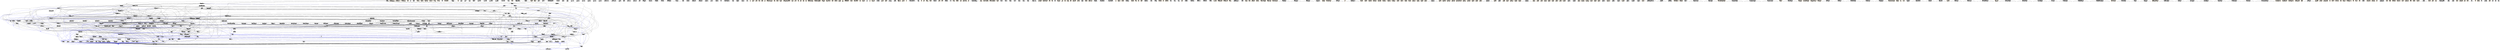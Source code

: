 digraph "packages" {
	graph [
		fontsize = "14"
		fontname = "Times-Roman"
		fontcolor = "black"
		concentrate = "true"
		size = "30,40"
	]
	node [
		fontsize = "14"
		fontname = "Times-Roman"
		fontcolor = "black"
		shape = "ellipse"
		style = "solid"
	]
	edge [
		fontsize = "14"
		fontname = "Times-Roman"
		fontcolor = "black"
		style = "solid"
	]
	"inkscape" [
		fontsize = "14"
		fontname = "Times-Roman"
		fontcolor = "black"
		shape = "box"
		style = "solid"
	]
	"python:any" [
		fontsize = "14"
		fontname = "Times-Roman"
		fontcolor = "black"
		shape = "triangle"
		style = "solid"
	]
	"gconf-service" [
		fontsize = "14"
		fontname = "Times-Roman"
		fontcolor = "black"
		shape = "box"
		style = "solid"
	]
	"libaspell15" [
		fontsize = "14"
		fontname = "Times-Roman"
		fontcolor = "black"
		shape = "box"
		style = "solid"
	]
	"libatk1.0-0" [
		fontsize = "14"
		fontname = "Times-Roman"
		fontcolor = "black"
		shape = "box"
		style = "solid"
	]
	"libatkmm-1.6-1" [
		fontsize = "14"
		fontname = "Times-Roman"
		fontcolor = "black"
		shape = "box"
		style = "solid"
	]
	"libc6" [
		fontsize = "14"
		fontname = "Times-Roman"
		fontcolor = "black"
		shape = "box"
		style = "solid"
	]
	"libcairo2" [
		fontsize = "14"
		fontname = "Times-Roman"
		fontcolor = "black"
		shape = "box"
		style = "solid"
	]
	"libcairomm-1.0-1" [
		fontsize = "14"
		fontname = "Times-Roman"
		fontcolor = "black"
		shape = "box"
		style = "solid"
	]
	"libexif12" [
		fontsize = "14"
		fontname = "Times-Roman"
		fontcolor = "black"
		shape = "box"
		style = "solid"
	]
	"libfontconfig1" [
		fontsize = "14"
		fontname = "Times-Roman"
		fontcolor = "black"
		shape = "box"
		style = "solid"
	]
	"libfreetype6" [
		fontsize = "14"
		fontname = "Times-Roman"
		fontcolor = "black"
		shape = "box"
		style = "solid"
	]
	"libgc1c2" [
		fontsize = "14"
		fontname = "Times-Roman"
		fontcolor = "black"
		shape = "box"
		style = "solid"
	]
	"libgcc1" [
		fontsize = "14"
		fontname = "Times-Roman"
		fontcolor = "black"
		shape = "box"
		style = "solid"
	]
	"libgconf-2-4" [
		fontsize = "14"
		fontname = "Times-Roman"
		fontcolor = "black"
		shape = "box"
		style = "solid"
	]
	"libgdk-pixbuf2.0-0" [
		fontsize = "14"
		fontname = "Times-Roman"
		fontcolor = "black"
		shape = "box"
		style = "solid"
	]
	"libglib2.0-0" [
		fontsize = "14"
		fontname = "Times-Roman"
		fontcolor = "black"
		shape = "box"
		style = "solid"
	]
	"libglibmm-2.4-1c2a" [
		fontsize = "14"
		fontname = "Times-Roman"
		fontcolor = "black"
		shape = "box"
		style = "solid"
	]
	"libgnomevfs2-0" [
		fontsize = "14"
		fontname = "Times-Roman"
		fontcolor = "black"
		shape = "box"
		style = "solid"
	]
	"libgomp1" [
		fontsize = "14"
		fontname = "Times-Roman"
		fontcolor = "black"
		shape = "box"
		style = "solid"
	]
	"libgsl0ldbl" [
		fontsize = "14"
		fontname = "Times-Roman"
		fontcolor = "black"
		shape = "box"
		style = "solid"
	]
	"libgtk2.0-0" [
		fontsize = "14"
		fontname = "Times-Roman"
		fontcolor = "black"
		shape = "box"
		style = "solid"
	]
	"libgtkmm-2.4-1c2a" [
		fontsize = "14"
		fontname = "Times-Roman"
		fontcolor = "black"
		shape = "box"
		style = "solid"
	]
	"libgtkspell0" [
		fontsize = "14"
		fontname = "Times-Roman"
		fontcolor = "black"
		shape = "box"
		style = "solid"
	]
	"libjpeg62-turbo" [
		fontsize = "14"
		fontname = "Times-Roman"
		fontcolor = "black"
		shape = "box"
		style = "solid"
	]
	"liblcms2-2" [
		fontsize = "14"
		fontname = "Times-Roman"
		fontcolor = "black"
		shape = "box"
		style = "solid"
	]
	"libmagick++-6.q16-5" [
		fontsize = "14"
		fontname = "Times-Roman"
		fontcolor = "black"
		shape = "box"
		style = "solid"
	]
	"libmagickcore-6.q16-2" [
		fontsize = "14"
		fontname = "Times-Roman"
		fontcolor = "black"
		shape = "box"
		style = "solid"
	]
	"libmagickwand-6.q16-2" [
		fontsize = "14"
		fontname = "Times-Roman"
		fontcolor = "black"
		shape = "box"
		style = "solid"
	]
	"libpango-1.0-0" [
		fontsize = "14"
		fontname = "Times-Roman"
		fontcolor = "black"
		shape = "box"
		style = "solid"
	]
	"libpangocairo-1.0-0" [
		fontsize = "14"
		fontname = "Times-Roman"
		fontcolor = "black"
		shape = "box"
		style = "solid"
	]
	"libpangoft2-1.0-0" [
		fontsize = "14"
		fontname = "Times-Roman"
		fontcolor = "black"
		shape = "box"
		style = "solid"
	]
	"libpangomm-1.4-1" [
		fontsize = "14"
		fontname = "Times-Roman"
		fontcolor = "black"
		shape = "box"
		style = "solid"
	]
	"libpng12-0" [
		fontsize = "14"
		fontname = "Times-Roman"
		fontcolor = "black"
		shape = "box"
		style = "solid"
	]
	"libpoppler-glib8" [
		fontsize = "14"
		fontname = "Times-Roman"
		fontcolor = "black"
		shape = "box"
		style = "solid"
	]
	"libpoppler46" [
		fontsize = "14"
		fontname = "Times-Roman"
		fontcolor = "black"
		shape = "box"
		style = "solid"
	]
	"libpopt0" [
		fontsize = "14"
		fontname = "Times-Roman"
		fontcolor = "black"
		shape = "box"
		style = "solid"
	]
	"librevenge-0.0-0" [
		fontsize = "14"
		fontname = "Times-Roman"
		fontcolor = "black"
		shape = "box"
		style = "solid"
	]
	"libsigc++-2.0-0c2a" [
		fontsize = "14"
		fontname = "Times-Roman"
		fontcolor = "black"
		shape = "box"
		style = "solid"
	]
	"libstdc++6" [
		fontsize = "14"
		fontname = "Times-Roman"
		fontcolor = "black"
		shape = "box"
		style = "solid"
	]
	"libwpg-0.3-3" [
		fontsize = "14"
		fontname = "Times-Roman"
		fontcolor = "black"
		shape = "box"
		style = "solid"
	]
	"libx11-6" [
		fontsize = "14"
		fontname = "Times-Roman"
		fontcolor = "black"
		shape = "box"
		style = "solid"
	]
	"libxml2" [
		fontsize = "14"
		fontname = "Times-Roman"
		fontcolor = "black"
		shape = "box"
		style = "solid"
	]
	"libxslt1.1" [
		fontsize = "14"
		fontname = "Times-Roman"
		fontcolor = "black"
		shape = "box"
		style = "solid"
	]
	"zlib1g" [
		fontsize = "14"
		fontname = "Times-Roman"
		fontcolor = "black"
		shape = "box"
		style = "solid"
	]
	"libpixman-1-0" [
		fontsize = "14"
		fontname = "Times-Roman"
		fontcolor = "black"
		shape = "box"
		style = "solid"
	]
	"libxcb-render0" [
		fontsize = "14"
		fontname = "Times-Roman"
		fontcolor = "black"
		shape = "box"
		style = "solid"
	]
	"libxcb-shm0" [
		fontsize = "14"
		fontname = "Times-Roman"
		fontcolor = "black"
		shape = "box"
		style = "solid"
	]
	"libxcb1" [
		fontsize = "14"
		fontname = "Times-Roman"
		fontcolor = "black"
		shape = "box"
		style = "solid"
	]
	"libxext6" [
		fontsize = "14"
		fontname = "Times-Roman"
		fontcolor = "black"
		shape = "box"
		style = "solid"
	]
	"libxrender1" [
		fontsize = "14"
		fontname = "Times-Roman"
		fontcolor = "black"
		shape = "box"
		style = "solid"
	]
	"multiarch-support" [
		fontsize = "14"
		fontname = "Times-Roman"
		fontcolor = "black"
		shape = "box"
		style = "solid"
	]
	"libwebkit2gtk-3.0-25" [
		fontsize = "14"
		fontname = "Times-Roman"
		fontcolor = "black"
		shape = "box"
		style = "solid"
		color = "orange"
	]
	"libwebkitgtk-1.0-0" [
		fontsize = "14"
		fontname = "Times-Roman"
		fontcolor = "black"
		shape = "box"
		style = "solid"
		color = "orange"
	]
	"libwebkitgtk-3.0-0" [
		fontsize = "14"
		fontname = "Times-Roman"
		fontcolor = "black"
		shape = "box"
		style = "solid"
		color = "orange"
	]
	"weston" [
		fontsize = "14"
		fontname = "Times-Roman"
		fontcolor = "black"
		shape = "box"
		style = "solid"
		color = "orange"
	]
	"liblzma5" [
		fontsize = "14"
		fontname = "Times-Roman"
		fontcolor = "black"
		shape = "box"
		style = "solid"
	]
	"gsl" [
		fontsize = "14"
		fontname = "Times-Roman"
		fontcolor = "black"
		shape = "hexagon"
		style = "solid"
	]
	"libgsl0" [
		fontsize = "14"
		fontname = "Times-Roman"
		fontcolor = "black"
		shape = "hexagon"
		style = "solid"
	]
	"libgtk2.0-common" [
		fontsize = "14"
		fontname = "Times-Roman"
		fontcolor = "black"
		shape = "box"
		style = "solid"
	]
	"libcups2" [
		fontsize = "14"
		fontname = "Times-Roman"
		fontcolor = "black"
		shape = "box"
		style = "solid"
	]
	"libxcomposite1" [
		fontsize = "14"
		fontname = "Times-Roman"
		fontcolor = "black"
		shape = "box"
		style = "solid"
	]
	"libxcursor1" [
		fontsize = "14"
		fontname = "Times-Roman"
		fontcolor = "black"
		shape = "box"
		style = "solid"
	]
	"libxdamage1" [
		fontsize = "14"
		fontname = "Times-Roman"
		fontcolor = "black"
		shape = "box"
		style = "solid"
	]
	"libxfixes3" [
		fontsize = "14"
		fontname = "Times-Roman"
		fontcolor = "black"
		shape = "box"
		style = "solid"
	]
	"libxi6" [
		fontsize = "14"
		fontname = "Times-Roman"
		fontcolor = "black"
		shape = "box"
		style = "solid"
	]
	"libxinerama1" [
		fontsize = "14"
		fontname = "Times-Roman"
		fontcolor = "black"
		shape = "box"
		style = "solid"
	]
	"libxrandr2" [
		fontsize = "14"
		fontname = "Times-Roman"
		fontcolor = "black"
		shape = "box"
		style = "solid"
	]
	"shared-mime-info" [
		fontsize = "14"
		fontname = "Times-Roman"
		fontcolor = "black"
		shape = "box"
		style = "solid"
	]
	"libacl1" [
		fontsize = "14"
		fontname = "Times-Roman"
		fontcolor = "black"
		shape = "box"
		style = "solid"
	]
	"libavahi-client3" [
		fontsize = "14"
		fontname = "Times-Roman"
		fontcolor = "black"
		shape = "box"
		style = "solid"
	]
	"libavahi-common3" [
		fontsize = "14"
		fontname = "Times-Roman"
		fontcolor = "black"
		shape = "box"
		style = "solid"
	]
	"libavahi-glib1" [
		fontsize = "14"
		fontname = "Times-Roman"
		fontcolor = "black"
		shape = "box"
		style = "solid"
	]
	"libdbus-1-3" [
		fontsize = "14"
		fontname = "Times-Roman"
		fontcolor = "black"
		shape = "box"
		style = "solid"
	]
	"libdbus-glib-1-2" [
		fontsize = "14"
		fontname = "Times-Roman"
		fontcolor = "black"
		shape = "box"
		style = "solid"
	]
	"libgnutls-deb0-28" [
		fontsize = "14"
		fontname = "Times-Roman"
		fontcolor = "black"
		shape = "box"
		style = "solid"
	]
	"libselinux1" [
		fontsize = "14"
		fontname = "Times-Roman"
		fontcolor = "black"
		shape = "box"
		style = "solid"
	]
	"libgnomevfs2-common" [
		fontsize = "14"
		fontname = "Times-Roman"
		fontcolor = "black"
		shape = "box"
		style = "solid"
	]
	"libbonobo2-0" [
		fontsize = "14"
		fontname = "Times-Roman"
		fontcolor = "black"
		shape = "box"
		style = "solid"
		color = "orange"
	]
	"gconf2-common" [
		fontsize = "14"
		fontname = "Times-Roman"
		fontcolor = "black"
		shape = "box"
		style = "solid"
	]
	"gconf2" [
		fontsize = "14"
		fontname = "Times-Roman"
		fontcolor = "black"
		shape = "box"
		style = "solid"
	]
	"libgconf2-4" [
		fontsize = "14"
		fontname = "Times-Roman"
		fontcolor = "black"
		shape = "box"
		style = "solid"
		color = "orange"
	]
	"libgconf2.0-cil" [
		fontsize = "14"
		fontname = "Times-Roman"
		fontcolor = "black"
		shape = "box"
		style = "solid"
		color = "orange"
	]
	"libgcrypt20" [
		fontsize = "14"
		fontname = "Times-Roman"
		fontcolor = "black"
		shape = "box"
		style = "solid"
	]
	"imagemagick-common" [
		fontsize = "14"
		fontname = "Times-Roman"
		fontcolor = "black"
		shape = "box"
		style = "solid"
	]
	"dpkg" [
		fontsize = "14"
		fontname = "Times-Roman"
		fontcolor = "black"
		shape = "box"
		style = "solid"
	]
	"libjasper1" [
		fontsize = "14"
		fontname = "Times-Roman"
		fontcolor = "black"
		shape = "box"
		style = "solid"
	]
	"libtiff5" [
		fontsize = "14"
		fontname = "Times-Roman"
		fontcolor = "black"
		shape = "box"
		style = "solid"
	]
	"libgdk-pixbuf2.0-common" [
		fontsize = "14"
		fontname = "Times-Roman"
		fontcolor = "black"
		shape = "box"
		style = "solid"
	]
	"libgtk2.0-bin" [
		fontsize = "14"
		fontname = "Times-Roman"
		fontcolor = "black"
		shape = "box"
		style = "solid"
		color = "orange"
	]
	"librsvg2-2" [
		fontsize = "14"
		fontname = "Times-Roman"
		fontcolor = "black"
		shape = "box"
		style = "solid"
		color = "orange"
	]
	"libwmf0.2-7" [
		fontsize = "14"
		fontname = "Times-Roman"
		fontcolor = "black"
		shape = "box"
		style = "solid"
		color = "orange"
	]
	"zlib1" [
		fontsize = "14"
		fontname = "Times-Roman"
		fontcolor = "black"
		shape = "hexagon"
		style = "solid"
	]
	"texlive-binaries" [
		fontsize = "14"
		fontname = "Times-Roman"
		fontcolor = "black"
		shape = "box"
		style = "solid"
		color = "orange"
	]
	"libjpeg62" [
		fontsize = "14"
		fontname = "Times-Roman"
		fontcolor = "black"
		shape = "triangle"
		style = "solid"
	]
	"gcc-4.9-base" [
		fontsize = "14"
		fontname = "Times-Roman"
		fontcolor = "black"
		shape = "box"
		style = "solid"
	]
	"scim" [
		fontsize = "14"
		fontname = "Times-Roman"
		fontcolor = "black"
		shape = "box"
		style = "solid"
		color = "orange"
	]
	"gcc-4.3" [
		fontsize = "14"
		fontname = "Times-Roman"
		fontcolor = "black"
		shape = "hexagon"
		style = "solid"
	]
	"gcc-4.4" [
		fontsize = "14"
		fontname = "Times-Roman"
		fontcolor = "black"
		shape = "hexagon"
		style = "solid"
	]
	"gcc-4.5" [
		fontsize = "14"
		fontname = "Times-Roman"
		fontcolor = "black"
		shape = "hexagon"
		style = "solid"
	]
	"libbz2-1.0" [
		fontsize = "14"
		fontname = "Times-Roman"
		fontcolor = "black"
		shape = "box"
		style = "solid"
	]
	"libfftw3-double3" [
		fontsize = "14"
		fontname = "Times-Roman"
		fontcolor = "black"
		shape = "box"
		style = "solid"
	]
	"libjbig0" [
		fontsize = "14"
		fontname = "Times-Roman"
		fontcolor = "black"
		shape = "box"
		style = "solid"
	]
	"liblqr-1-0" [
		fontsize = "14"
		fontname = "Times-Roman"
		fontcolor = "black"
		shape = "box"
		style = "solid"
	]
	"libltdl7" [
		fontsize = "14"
		fontname = "Times-Roman"
		fontcolor = "black"
		shape = "box"
		style = "solid"
	]
	"libx11-data" [
		fontsize = "14"
		fontname = "Times-Roman"
		fontcolor = "black"
		shape = "box"
		style = "solid"
	]
	"dehydra" [
		fontsize = "14"
		fontname = "Times-Roman"
		fontcolor = "black"
		shape = "hexagon"
		style = "solid"
	]
	"gcc-4.4-base" [
		fontsize = "14"
		fontname = "Times-Roman"
		fontcolor = "black"
		shape = "hexagon"
		style = "solid"
	]
	"gcc-4.7-base" [
		fontsize = "14"
		fontname = "Times-Roman"
		fontcolor = "black"
		shape = "hexagon"
		style = "solid"
	]
	"gcj-4.4-base" [
		fontsize = "14"
		fontname = "Times-Roman"
		fontcolor = "black"
		shape = "hexagon"
		style = "solid"
	]
	"gcj-4.6-base" [
		fontsize = "14"
		fontname = "Times-Roman"
		fontcolor = "black"
		shape = "hexagon"
		style = "solid"
	]
	"gnat-4.4-base" [
		fontsize = "14"
		fontname = "Times-Roman"
		fontcolor = "black"
		shape = "hexagon"
		style = "solid"
	]
	"gnat-4.6" [
		fontsize = "14"
		fontname = "Times-Roman"
		fontcolor = "black"
		shape = "hexagon"
		style = "solid"
	]
	"tracker" [
		fontsize = "14"
		fontname = "Times-Roman"
		fontcolor = "black"
		shape = "box"
		style = "solid"
		color = "orange"
	]
	"libgpg-error0" [
		fontsize = "14"
		fontname = "Times-Roman"
		fontcolor = "black"
		shape = "box"
		style = "solid"
	]
	"libatk1.0-data" [
		fontsize = "14"
		fontname = "Times-Roman"
		fontcolor = "black"
		shape = "box"
		style = "solid"
	]
	"libwpd-0.10-10" [
		fontsize = "14"
		fontname = "Times-Roman"
		fontcolor = "black"
		shape = "box"
		style = "solid"
	]
	"ucf" [
		fontsize = "14"
		fontname = "Times-Roman"
		fontcolor = "black"
		shape = "box"
		style = "solid"
	]
	"aspell6-dictionary" [
		fontsize = "14"
		fontname = "Times-Roman"
		fontcolor = "black"
		shape = "hexagon"
		style = "solid"
	]
	"aspell-bin" [
		fontsize = "14"
		fontname = "Times-Roman"
		fontcolor = "black"
		shape = "triangle"
		style = "solid"
	]
	"aspell-da" [
		fontsize = "14"
		fontname = "Times-Roman"
		fontcolor = "black"
		shape = "box"
		style = "solid"
		color = "orange"
	]
	"aspell-no" [
		fontsize = "14"
		fontname = "Times-Roman"
		fontcolor = "black"
		shape = "box"
		style = "solid"
		color = "orange"
	]
	"libgmp10" [
		fontsize = "14"
		fontname = "Times-Roman"
		fontcolor = "black"
		shape = "box"
		style = "solid"
	]
	"libhogweed2" [
		fontsize = "14"
		fontname = "Times-Roman"
		fontcolor = "black"
		shape = "box"
		style = "solid"
	]
	"libnettle4" [
		fontsize = "14"
		fontname = "Times-Roman"
		fontcolor = "black"
		shape = "box"
		style = "solid"
	]
	"libp11-kit0" [
		fontsize = "14"
		fontname = "Times-Roman"
		fontcolor = "black"
		shape = "box"
		style = "solid"
	]
	"libtasn1-6" [
		fontsize = "14"
		fontname = "Times-Roman"
		fontcolor = "black"
		shape = "box"
		style = "solid"
	]
	"gnutls0" [
		fontsize = "14"
		fontname = "Times-Roman"
		fontcolor = "black"
		shape = "hexagon"
		style = "solid"
	]
	"gnutls0.4" [
		fontsize = "14"
		fontname = "Times-Roman"
		fontcolor = "black"
		shape = "hexagon"
		style = "solid"
	]
	"tar" [
		fontsize = "14"
		fontname = "Times-Roman"
		fontcolor = "black"
		shape = "box"
		style = "solid"
	]
	"ada-reference-manual" [
		fontsize = "14"
		fontname = "Times-Roman"
		fontcolor = "black"
		shape = "hexagon"
		style = "solid"
	]
	"asn1-mode" [
		fontsize = "14"
		fontname = "Times-Roman"
		fontcolor = "black"
		shape = "hexagon"
		style = "solid"
	]
	"bogosort" [
		fontsize = "14"
		fontname = "Times-Roman"
		fontcolor = "black"
		shape = "hexagon"
		style = "solid"
	]
	"cl-yacc" [
		fontsize = "14"
		fontname = "Times-Roman"
		fontcolor = "black"
		shape = "hexagon"
		style = "solid"
	]
	"cpp-4.1-doc" [
		fontsize = "14"
		fontname = "Times-Roman"
		fontcolor = "black"
		shape = "hexagon"
		style = "solid"
	]
	"cpp-4.2-doc" [
		fontsize = "14"
		fontname = "Times-Roman"
		fontcolor = "black"
		shape = "hexagon"
		style = "solid"
	]
	"gcc-4.1-doc" [
		fontsize = "14"
		fontname = "Times-Roman"
		fontcolor = "black"
		shape = "hexagon"
		style = "solid"
	]
	"gcc-4.2-doc" [
		fontsize = "14"
		fontname = "Times-Roman"
		fontcolor = "black"
		shape = "hexagon"
		style = "solid"
	]
	"gcj-4.1-doc" [
		fontsize = "14"
		fontname = "Times-Roman"
		fontcolor = "black"
		shape = "hexagon"
		style = "solid"
	]
	"gcj-4.2-doc" [
		fontsize = "14"
		fontname = "Times-Roman"
		fontcolor = "black"
		shape = "hexagon"
		style = "solid"
	]
	"gfortran-4.1-doc" [
		fontsize = "14"
		fontname = "Times-Roman"
		fontcolor = "black"
		shape = "hexagon"
		style = "solid"
	]
	"gfortran-4.2-doc" [
		fontsize = "14"
		fontname = "Times-Roman"
		fontcolor = "black"
		shape = "hexagon"
		style = "solid"
	]
	"ggz-docs" [
		fontsize = "14"
		fontname = "Times-Roman"
		fontcolor = "black"
		shape = "hexagon"
		style = "solid"
	]
	"glame" [
		fontsize = "14"
		fontname = "Times-Roman"
		fontcolor = "black"
		shape = "hexagon"
		style = "solid"
	]
	"gnat-4.1-doc" [
		fontsize = "14"
		fontname = "Times-Roman"
		fontcolor = "black"
		shape = "hexagon"
		style = "solid"
	]
	"gnat-4.2-doc" [
		fontsize = "14"
		fontname = "Times-Roman"
		fontcolor = "black"
		shape = "hexagon"
		style = "solid"
	]
	"gtalk" [
		fontsize = "14"
		fontname = "Times-Roman"
		fontcolor = "black"
		shape = "hexagon"
		style = "solid"
	]
	"libalogg-dev" [
		fontsize = "14"
		fontname = "Times-Roman"
		fontcolor = "black"
		shape = "hexagon"
		style = "solid"
	]
	"libgtk1.2-doc" [
		fontsize = "14"
		fontname = "Times-Roman"
		fontcolor = "black"
		shape = "hexagon"
		style = "solid"
	]
	"libnettle-dev" [
		fontsize = "14"
		fontname = "Times-Roman"
		fontcolor = "black"
		shape = "hexagon"
		style = "solid"
	]
	"liborbit-dev" [
		fontsize = "14"
		fontname = "Times-Roman"
		fontcolor = "black"
		shape = "hexagon"
		style = "solid"
	]
	"libreadline5-dev" [
		fontsize = "14"
		fontname = "Times-Roman"
		fontcolor = "black"
		shape = "hexagon"
		style = "solid"
	]
	"librep-doc" [
		fontsize = "14"
		fontname = "Times-Roman"
		fontcolor = "black"
		shape = "triangle"
		style = "solid"
	]
	"mmucl" [
		fontsize = "14"
		fontname = "Times-Roman"
		fontcolor = "black"
		shape = "hexagon"
		style = "solid"
	]
	"nxml-mode" [
		fontsize = "14"
		fontname = "Times-Roman"
		fontcolor = "black"
		shape = "hexagon"
		style = "solid"
	]
	"octave3.0-info" [
		fontsize = "14"
		fontname = "Times-Roman"
		fontcolor = "black"
		shape = "hexagon"
		style = "solid"
	]
	"octave3.2-info" [
		fontsize = "14"
		fontname = "Times-Roman"
		fontcolor = "black"
		shape = "hexagon"
		style = "solid"
	]
	"polgen-doc" [
		fontsize = "14"
		fontname = "Times-Roman"
		fontcolor = "black"
		shape = "hexagon"
		style = "solid"
	]
	"r6rs-doc" [
		fontsize = "14"
		fontname = "Times-Roman"
		fontcolor = "black"
		shape = "hexagon"
		style = "solid"
	]
	"serveez-doc" [
		fontsize = "14"
		fontname = "Times-Roman"
		fontcolor = "black"
		shape = "hexagon"
		style = "solid"
	]
	"slat" [
		fontsize = "14"
		fontname = "Times-Roman"
		fontcolor = "black"
		shape = "hexagon"
		style = "solid"
	]
	"texlive-base-bin-doc" [
		fontsize = "14"
		fontname = "Times-Roman"
		fontcolor = "black"
		shape = "hexagon"
		style = "solid"
	]
	"ttcn-el" [
		fontsize = "14"
		fontname = "Times-Roman"
		fontcolor = "black"
		shape = "hexagon"
		style = "solid"
	]
	"ulog-acctd" [
		fontsize = "14"
		fontname = "Times-Roman"
		fontcolor = "black"
		shape = "hexagon"
		style = "solid"
	]
	"xconq-doc" [
		fontsize = "14"
		fontname = "Times-Roman"
		fontcolor = "black"
		shape = "hexagon"
		style = "solid"
	]
	"zenirc" [
		fontsize = "14"
		fontname = "Times-Roman"
		fontcolor = "black"
		shape = "hexagon"
		style = "solid"
	]
	"apt" [
		fontsize = "14"
		fontname = "Times-Roman"
		fontcolor = "black"
		shape = "box"
		style = "solid"
		color = "orange"
	]
	"apt-cudf" [
		fontsize = "14"
		fontname = "Times-Roman"
		fontcolor = "black"
		shape = "box"
		style = "solid"
		color = "orange"
	]
	"aptitude" [
		fontsize = "14"
		fontname = "Times-Roman"
		fontcolor = "black"
		shape = "box"
		style = "solid"
		color = "orange"
	]
	"auctex" [
		fontsize = "14"
		fontname = "Times-Roman"
		fontcolor = "black"
		shape = "box"
		style = "solid"
		color = "orange"
	]
	"ccache" [
		fontsize = "14"
		fontname = "Times-Roman"
		fontcolor = "black"
		shape = "box"
		style = "solid"
		color = "orange"
	]
	"cups" [
		fontsize = "14"
		fontname = "Times-Roman"
		fontcolor = "black"
		shape = "box"
		style = "solid"
		color = "orange"
	]
	"debian-security-support" [
		fontsize = "14"
		fontname = "Times-Roman"
		fontcolor = "black"
		shape = "box"
		style = "solid"
		color = "orange"
	]
	"distcc" [
		fontsize = "14"
		fontname = "Times-Roman"
		fontcolor = "black"
		shape = "box"
		style = "solid"
		color = "orange"
	]
	"doc-base" [
		fontsize = "14"
		fontname = "Times-Roman"
		fontcolor = "black"
		shape = "box"
		style = "solid"
		color = "orange"
	]
	"dpkg-dev" [
		fontsize = "14"
		fontname = "Times-Roman"
		fontcolor = "black"
		shape = "box"
		style = "solid"
		color = "orange"
	]
	"fontconfig" [
		fontsize = "14"
		fontname = "Times-Roman"
		fontcolor = "black"
		shape = "box"
		style = "solid"
	]
	"fusionforge-plugin-mediawiki" [
		fontsize = "14"
		fontname = "Times-Roman"
		fontcolor = "black"
		shape = "box"
		style = "solid"
		color = "orange"
	]
	"gap-core" [
		fontsize = "14"
		fontname = "Times-Roman"
		fontcolor = "black"
		shape = "box"
		style = "solid"
		color = "orange"
	]
	"gitweb" [
		fontsize = "14"
		fontname = "Times-Roman"
		fontcolor = "black"
		shape = "box"
		style = "solid"
		color = "orange"
	]
	"grace" [
		fontsize = "14"
		fontname = "Times-Roman"
		fontcolor = "black"
		shape = "box"
		style = "solid"
		color = "orange"
	]
	"gxine" [
		fontsize = "14"
		fontname = "Times-Roman"
		fontcolor = "black"
		shape = "box"
		style = "solid"
		color = "orange"
	]
	"hoogle" [
		fontsize = "14"
		fontname = "Times-Roman"
		fontcolor = "black"
		shape = "box"
		style = "solid"
		color = "orange"
	]
	"icecc" [
		fontsize = "14"
		fontname = "Times-Roman"
		fontcolor = "black"
		shape = "box"
		style = "solid"
		color = "orange"
	]
	"install-info" [
		fontsize = "14"
		fontname = "Times-Roman"
		fontcolor = "black"
		shape = "box"
		style = "solid"
	]
	"libapache2-mod-php5" [
		fontsize = "14"
		fontname = "Times-Roman"
		fontcolor = "black"
		shape = "box"
		style = "solid"
		color = "orange"
	]
	"libapache2-mod-php5filter" [
		fontsize = "14"
		fontname = "Times-Roman"
		fontcolor = "black"
		shape = "box"
		style = "solid"
		color = "orange"
	]
	"libdpkg-perl" [
		fontsize = "14"
		fontname = "Times-Roman"
		fontcolor = "black"
		shape = "box"
		style = "solid"
		color = "orange"
	]
	"libjs-protoaculous" [
		fontsize = "14"
		fontname = "Times-Roman"
		fontcolor = "black"
		shape = "box"
		style = "solid"
		color = "orange"
	]
	"man-db" [
		fontsize = "14"
		fontname = "Times-Roman"
		fontcolor = "black"
		shape = "box"
		style = "solid"
		color = "orange"
	]
	"mcollective" [
		fontsize = "14"
		fontname = "Times-Roman"
		fontcolor = "black"
		shape = "box"
		style = "solid"
		color = "orange"
	]
	"php5-fpm" [
		fontsize = "14"
		fontname = "Times-Roman"
		fontcolor = "black"
		shape = "box"
		style = "solid"
		color = "orange"
	]
	"pypy" [
		fontsize = "14"
		fontname = "Times-Roman"
		fontcolor = "black"
		shape = "box"
		style = "solid"
		color = "orange"
	]
	"readahead-fedora" [
		fontsize = "14"
		fontname = "Times-Roman"
		fontcolor = "black"
		shape = "box"
		style = "solid"
		color = "orange"
	]
	"wordpress" [
		fontsize = "14"
		fontname = "Times-Roman"
		fontcolor = "black"
		shape = "box"
		style = "solid"
		color = "orange"
	]
	"xfonts-traditional" [
		fontsize = "14"
		fontname = "Times-Roman"
		fontcolor = "black"
		shape = "box"
		style = "solid"
		color = "orange"
	]
	"xine-ui" [
		fontsize = "14"
		fontname = "Times-Roman"
		fontcolor = "black"
		shape = "box"
		style = "solid"
		color = "orange"
	]
	"libpopt-dev" [
		fontsize = "14"
		fontname = "Times-Roman"
		fontcolor = "black"
		shape = "box"
		style = "solid"
		color = "orange"
	]
	"popt" [
		fontsize = "14"
		fontname = "Times-Roman"
		fontcolor = "black"
		shape = "hexagon"
		style = "solid"
	]
	"rpm" [
		fontsize = "14"
		fontname = "Times-Roman"
		fontcolor = "black"
		shape = "box"
		style = "solid"
		color = "orange"
	]
	"libpng12-dev" [
		fontsize = "14"
		fontname = "Times-Roman"
		fontcolor = "black"
		shape = "box"
		style = "solid"
		color = "orange"
	]
	"mzscheme" [
		fontsize = "14"
		fontname = "Times-Roman"
		fontcolor = "black"
		shape = "hexagon"
		style = "solid"
	]
	"pngcrush" [
		fontsize = "14"
		fontname = "Times-Roman"
		fontcolor = "black"
		shape = "box"
		style = "solid"
		color = "orange"
	]
	"pngmeta" [
		fontsize = "14"
		fontname = "Times-Roman"
		fontcolor = "black"
		shape = "box"
		style = "solid"
		color = "orange"
	]
	"povray-3.5" [
		fontsize = "14"
		fontname = "Times-Roman"
		fontcolor = "black"
		shape = "hexagon"
		style = "solid"
	]
	"qemacs" [
		fontsize = "14"
		fontname = "Times-Roman"
		fontcolor = "black"
		shape = "hexagon"
		style = "solid"
	]
	"libthai0" [
		fontsize = "14"
		fontname = "Times-Roman"
		fontcolor = "black"
		shape = "box"
		style = "solid"
	]
	"libpango1.0-0" [
		fontsize = "14"
		fontname = "Times-Roman"
		fontcolor = "black"
		shape = "box"
		style = "solid"
		color = "orange"
	]
	"plymouth" [
		fontsize = "14"
		fontname = "Times-Roman"
		fontcolor = "black"
		shape = "box"
		style = "solid"
		color = "orange"
	]
	"libattr1" [
		fontsize = "14"
		fontname = "Times-Roman"
		fontcolor = "black"
		shape = "box"
		style = "solid"
	]
	"acl" [
		fontsize = "14"
		fontname = "Times-Roman"
		fontcolor = "black"
		shape = "box"
		style = "solid"
		color = "orange"
	]
	"libacl1-kerberos4kth" [
		fontsize = "14"
		fontname = "Times-Roman"
		fontcolor = "black"
		shape = "hexagon"
		style = "solid"
	]
	"libgc1" [
		fontsize = "14"
		fontname = "Times-Roman"
		fontcolor = "black"
		shape = "hexagon"
		style = "solid"
	]
	"attr" [
		fontsize = "14"
		fontname = "Times-Roman"
		fontcolor = "black"
		shape = "box"
		style = "solid"
		color = "orange"
	]
	"libexpat1" [
		fontsize = "14"
		fontname = "Times-Roman"
		fontcolor = "black"
		shape = "box"
		style = "solid"
	]
	"fontconfig-config" [
		fontsize = "14"
		fontname = "Times-Roman"
		fontcolor = "black"
		shape = "box"
		style = "solid"
	]
	"xpdf" [
		fontsize = "14"
		fontname = "Times-Roman"
		fontcolor = "black"
		shape = "box"
		style = "solid"
		color = "orange"
	]
	"libgssapi-krb5-2" [
		fontsize = "14"
		fontname = "Times-Roman"
		fontcolor = "black"
		shape = "box"
		style = "solid"
	]
	"libfftw3-3" [
		fontsize = "14"
		fontname = "Times-Roman"
		fontcolor = "black"
		shape = "box"
		style = "solid"
		color = "orange"
	]
	"libpcre3" [
		fontsize = "14"
		fontname = "Times-Roman"
		fontcolor = "black"
		shape = "box"
		style = "solid"
	]
	"libxau6" [
		fontsize = "14"
		fontname = "Times-Roman"
		fontcolor = "black"
		shape = "box"
		style = "solid"
	]
	"libxdmcp6" [
		fontsize = "14"
		fontname = "Times-Roman"
		fontcolor = "black"
		shape = "box"
		style = "solid"
	]
	"alsa-utils" [
		fontsize = "14"
		fontname = "Times-Roman"
		fontcolor = "black"
		shape = "box"
		style = "solid"
		color = "orange"
	]
	"libxcb-xlib0" [
		fontsize = "14"
		fontname = "Times-Roman"
		fontcolor = "black"
		shape = "hexagon"
		style = "solid"
	]
	"prelink" [
		fontsize = "14"
		fontname = "Times-Roman"
		fontcolor = "black"
		shape = "box"
		style = "solid"
		color = "orange"
	]
	"tzdata" [
		fontsize = "14"
		fontname = "Times-Roman"
		fontcolor = "black"
		shape = "box"
		style = "solid"
		color = "orange"
	]
	"tzdata-etch" [
		fontsize = "14"
		fontname = "Times-Roman"
		fontcolor = "black"
		shape = "hexagon"
		style = "solid"
	]
	"hurd" [
		fontsize = "14"
		fontname = "Times-Roman"
		fontcolor = "black"
		shape = "hexagon"
		style = "solid"
	]
	"libtirpc1" [
		fontsize = "14"
		fontname = "Times-Roman"
		fontcolor = "black"
		shape = "box"
		style = "solid"
		color = "orange"
	]
	"locales" [
		fontsize = "14"
		fontname = "Times-Roman"
		fontcolor = "black"
		shape = "diamond"
		style = "solid"
	]
	"locales-all" [
		fontsize = "14"
		fontname = "Times-Roman"
		fontcolor = "black"
		shape = "box"
		style = "solid"
		color = "orange"
	]
	"lsb-core" [
		fontsize = "14"
		fontname = "Times-Roman"
		fontcolor = "black"
		shape = "box"
		style = "solid"
		color = "orange"
	]
	"nscd" [
		fontsize = "14"
		fontname = "Times-Roman"
		fontcolor = "black"
		shape = "diamond"
		style = "solid"
	]
	"libffi6" [
		fontsize = "14"
		fontname = "Times-Roman"
		fontcolor = "black"
		shape = "box"
		style = "solid"
	]
	"glib-networking" [
		fontsize = "14"
		fontname = "Times-Roman"
		fontcolor = "black"
		shape = "box"
		style = "solid"
		color = "orange"
	]
	"gvfs" [
		fontsize = "14"
		fontname = "Times-Roman"
		fontcolor = "black"
		shape = "box"
		style = "solid"
		color = "orange"
	]
	"libgnome-desktop-3-2" [
		fontsize = "14"
		fontname = "Times-Roman"
		fontcolor = "black"
		shape = "hexagon"
		style = "solid"
	]
	"python-gi" [
		fontsize = "14"
		fontname = "Times-Roman"
		fontcolor = "black"
		shape = "box"
		style = "solid"
		color = "orange"
	]
	"libopenjpeg5" [
		fontsize = "14"
		fontname = "Times-Roman"
		fontcolor = "black"
		shape = "box"
		style = "solid"
	]
	"kde-window-manager" [
		fontsize = "14"
		fontname = "Times-Roman"
		fontcolor = "black"
		shape = "box"
		style = "solid"
		color = "orange"
	]
	"kdebase-workspace-bin" [
		fontsize = "14"
		fontname = "Times-Roman"
		fontcolor = "black"
		shape = "box"
		style = "solid"
		color = "orange"
	]
	"debconf" [
		fontsize = "14"
		fontname = "Times-Roman"
		fontcolor = "black"
		shape = "box"
		style = "solid"
	]
	"debconf-2.0" [
		fontsize = "14"
		fontname = "Times-Roman"
		fontcolor = "black"
		shape = "triangle"
		style = "solid"
	]
	"fonts-dejavu-core" [
		fontsize = "14"
		fontname = "Times-Roman"
		fontcolor = "black"
		shape = "box"
		style = "solid"
	]
	"ttf-bitstream-vera" [
		fontsize = "14"
		fontname = "Times-Roman"
		fontcolor = "black"
		shape = "box"
		style = "solid"
	]
	"fonts-liberation" [
		fontsize = "14"
		fontname = "Times-Roman"
		fontcolor = "black"
		shape = "box"
		style = "solid"
	]
	"fonts-freefont" [
		fontsize = "14"
		fontname = "Times-Roman"
		fontcolor = "black"
		shape = "hexagon"
		style = "solid"
	]
	"libthai-data" [
		fontsize = "14"
		fontname = "Times-Roman"
		fontcolor = "black"
		shape = "box"
		style = "solid"
	]
	"libdatrie1" [
		fontsize = "14"
		fontname = "Times-Roman"
		fontcolor = "black"
		shape = "box"
		style = "solid"
	]
	"libldap-2.4-2" [
		fontsize = "14"
		fontname = "Times-Roman"
		fontcolor = "black"
		shape = "box"
		style = "solid"
	]
	"libsasl2-2" [
		fontsize = "14"
		fontname = "Times-Roman"
		fontcolor = "black"
		shape = "box"
		style = "solid"
	]
	"ldap-utils" [
		fontsize = "14"
		fontname = "Times-Roman"
		fontcolor = "black"
		shape = "box"
		style = "solid"
		color = "orange"
	]
	"libharfbuzz0b" [
		fontsize = "14"
		fontname = "Times-Roman"
		fontcolor = "black"
		shape = "box"
		style = "solid"
	]
	"libenchant1c2a" [
		fontsize = "14"
		fontname = "Times-Roman"
		fontcolor = "black"
		shape = "box"
		style = "solid"
	]
	"libwpd0" [
		fontsize = "14"
		fontname = "Times-Roman"
		fontcolor = "black"
		shape = "hexagon"
		style = "solid"
	]
	"libwpd2" [
		fontsize = "14"
		fontname = "Times-Roman"
		fontcolor = "black"
		shape = "hexagon"
		style = "solid"
	]
	"libwpd3" [
		fontsize = "14"
		fontname = "Times-Roman"
		fontcolor = "black"
		shape = "hexagon"
		style = "solid"
	]
	"libwpd4" [
		fontsize = "14"
		fontname = "Times-Roman"
		fontcolor = "black"
		shape = "hexagon"
		style = "solid"
	]
	"libwpd5" [
		fontsize = "14"
		fontname = "Times-Roman"
		fontcolor = "black"
		shape = "hexagon"
		style = "solid"
	]
	"libwpd6" [
		fontsize = "14"
		fontname = "Times-Roman"
		fontcolor = "black"
		shape = "hexagon"
		style = "solid"
	]
	"libwpd8" [
		fontsize = "14"
		fontname = "Times-Roman"
		fontcolor = "black"
		shape = "hexagon"
		style = "solid"
	]
	"libjasper-1.700-2" [
		fontsize = "14"
		fontname = "Times-Roman"
		fontcolor = "black"
		shape = "hexagon"
		style = "solid"
	]
	"gnome-mime-data" [
		fontsize = "14"
		fontname = "Times-Roman"
		fontcolor = "black"
		shape = "box"
		style = "solid"
	]
	"gnome-panel" [
		fontsize = "14"
		fontname = "Times-Roman"
		fontcolor = "black"
		shape = "box"
		style = "solid"
		color = "orange"
	]
	"libgnomevfs2-extra" [
		fontsize = "14"
		fontname = "Times-Roman"
		fontcolor = "black"
		shape = "box"
		style = "solid"
		color = "orange"
	]
	"libavahi-common-data" [
		fontsize = "14"
		fontname = "Times-Roman"
		fontcolor = "black"
		shape = "box"
		style = "solid"
	]
	"coreutils" [
		fontsize = "14"
		fontname = "Times-Roman"
		fontcolor = "black"
		shape = "box"
		style = "solid"
	]
	"libsasl2-modules-db" [
		fontsize = "14"
		fontname = "Times-Roman"
		fontcolor = "black"
		shape = "box"
		style = "solid"
	]
	"postfix" [
		fontsize = "14"
		fontname = "Times-Roman"
		fontcolor = "black"
		shape = "box"
		style = "solid"
		color = "orange"
	]
	"slapd" [
		fontsize = "14"
		fontname = "Times-Roman"
		fontcolor = "black"
		shape = "box"
		style = "solid"
		color = "orange"
	]
	"wink" [
		fontsize = "14"
		fontname = "Times-Roman"
		fontcolor = "black"
		shape = "hexagon"
		style = "solid"
	]
	"libpcre3-dev" [
		fontsize = "14"
		fontname = "Times-Roman"
		fontcolor = "black"
		shape = "box"
		style = "solid"
		color = "orange"
	]
	"approx" [
		fontsize = "14"
		fontname = "Times-Roman"
		fontcolor = "black"
		shape = "box"
		style = "solid"
		color = "orange"
	]
	"cduce" [
		fontsize = "14"
		fontname = "Times-Roman"
		fontcolor = "black"
		shape = "box"
		style = "solid"
		color = "orange"
	]
	"cmigrep" [
		fontsize = "14"
		fontname = "Times-Roman"
		fontcolor = "black"
		shape = "box"
		style = "solid"
		color = "orange"
	]
	"galax" [
		fontsize = "14"
		fontname = "Times-Roman"
		fontcolor = "black"
		shape = "box"
		style = "solid"
		color = "orange"
	]
	"libpcre-ocaml" [
		fontsize = "14"
		fontname = "Times-Roman"
		fontcolor = "black"
		shape = "box"
		style = "solid"
		color = "orange"
	]
	"liquidsoap" [
		fontsize = "14"
		fontname = "Times-Roman"
		fontcolor = "black"
		shape = "box"
		style = "solid"
		color = "orange"
	]
	"ocsigen" [
		fontsize = "14"
		fontname = "Times-Roman"
		fontcolor = "black"
		shape = "hexagon"
		style = "solid"
	]
	"ttf-dejavu" [
		fontsize = "14"
		fontname = "Times-Roman"
		fontcolor = "black"
		shape = "box"
		style = "solid"
		color = "orange"
	]
	"ttf-dejavu-core" [
		fontsize = "14"
		fontname = "Times-Roman"
		fontcolor = "black"
		shape = "box"
		style = "solid"
		color = "orange"
	]
	"libc-bin" [
		fontsize = "14"
		fontname = "Times-Roman"
		fontcolor = "black"
		shape = "box"
		style = "solid"
	]
	"base-config" [
		fontsize = "14"
		fontname = "Times-Roman"
		fontcolor = "black"
		shape = "hexagon"
		style = "solid"
	]
	"belocs-locales-bin" [
		fontsize = "14"
		fontname = "Times-Roman"
		fontcolor = "black"
		shape = "hexagon"
		style = "solid"
	]
	"belocs-locales-data" [
		fontsize = "14"
		fontname = "Times-Roman"
		fontcolor = "black"
		shape = "hexagon"
		style = "solid"
	]
	"cpio" [
		fontsize = "14"
		fontname = "Times-Roman"
		fontcolor = "black"
		shape = "box"
		style = "solid"
		color = "orange"
	]
	"psmisc" [
		fontsize = "14"
		fontname = "Times-Roman"
		fontcolor = "black"
		shape = "box"
		style = "solid"
	]
	"dbus-x11" [
		fontsize = "14"
		fontname = "Times-Roman"
		fontcolor = "black"
		shape = "box"
		style = "solid"
	]
	"libdb5.3" [
		fontsize = "14"
		fontname = "Times-Roman"
		fontcolor = "black"
		shape = "box"
		style = "solid"
	]
	"libcomerr2" [
		fontsize = "14"
		fontname = "Times-Roman"
		fontcolor = "black"
		shape = "box"
		style = "solid"
	]
	"libk5crypto3" [
		fontsize = "14"
		fontname = "Times-Roman"
		fontcolor = "black"
		shape = "box"
		style = "solid"
	]
	"libkeyutils1" [
		fontsize = "14"
		fontname = "Times-Roman"
		fontcolor = "black"
		shape = "box"
		style = "solid"
	]
	"libkrb5-3" [
		fontsize = "14"
		fontname = "Times-Roman"
		fontcolor = "black"
		shape = "box"
		style = "solid"
	]
	"libkrb5support0" [
		fontsize = "14"
		fontname = "Times-Roman"
		fontcolor = "black"
		shape = "box"
		style = "solid"
	]
	"libgssglue1" [
		fontsize = "14"
		fontname = "Times-Roman"
		fontcolor = "black"
		shape = "box"
		style = "solid"
		color = "orange"
	]
	"perl-base" [
		fontsize = "14"
		fontname = "Times-Roman"
		fontcolor = "black"
		shape = "box"
		style = "solid"
	]
	"cdebconf" [
		fontsize = "14"
		fontname = "Times-Roman"
		fontcolor = "black"
		shape = "box"
		style = "solid"
		color = "orange"
	]
	"debconf-tiny" [
		fontsize = "14"
		fontname = "Times-Roman"
		fontcolor = "black"
		shape = "hexagon"
		style = "solid"
	]
	"debconf-utils" [
		fontsize = "14"
		fontname = "Times-Roman"
		fontcolor = "black"
		shape = "box"
		style = "solid"
		color = "orange"
	]
	"dialog" [
		fontsize = "14"
		fontname = "Times-Roman"
		fontcolor = "black"
		shape = "box"
		style = "solid"
		color = "orange"
	]
	"menu" [
		fontsize = "14"
		fontname = "Times-Roman"
		fontcolor = "black"
		shape = "box"
		style = "solid"
		color = "orange"
	]
	"whiptail" [
		fontsize = "14"
		fontname = "Times-Roman"
		fontcolor = "black"
		shape = "box"
		style = "solid"
		color = "orange"
	]
	"whiptail-utf8" [
		fontsize = "14"
		fontname = "Times-Roman"
		fontcolor = "black"
		shape = "hexagon"
		style = "solid"
	]
	"timeout" [
		fontsize = "14"
		fontname = "Times-Roman"
		fontcolor = "black"
		shape = "hexagon"
		style = "solid"
	]
	"libkrb53" [
		fontsize = "14"
		fontname = "Times-Roman"
		fontcolor = "black"
		shape = "hexagon"
		style = "solid"
	]
	"libsmbclient" [
		fontsize = "14"
		fontname = "Times-Roman"
		fontcolor = "black"
		shape = "box"
		style = "solid"
		color = "orange"
	]
	"sssd" [
		fontsize = "14"
		fontname = "Times-Roman"
		fontcolor = "black"
		shape = "box"
		style = "solid"
		color = "orange"
	]
	"libaudit1" [
		fontsize = "14"
		fontname = "Times-Roman"
		fontcolor = "black"
		shape = "box"
		style = "solid"
	]
	"libcap2" [
		fontsize = "14"
		fontname = "Times-Roman"
		fontcolor = "black"
		shape = "box"
		style = "solid"
	]
	"ttf-liberation" [
		fontsize = "14"
		fontname = "Times-Roman"
		fontcolor = "black"
		shape = "box"
		style = "solid"
		color = "orange"
	]
	"libc0.1" [
		fontsize = "14"
		fontname = "Times-Roman"
		fontcolor = "black"
		shape = "hexagon"
		style = "solid"
	]
	"libc0.3" [
		fontsize = "14"
		fontname = "Times-Roman"
		fontcolor = "black"
		shape = "hexagon"
		style = "solid"
	]
	"libc6.1" [
		fontsize = "14"
		fontname = "Times-Roman"
		fontcolor = "black"
		shape = "hexagon"
		style = "solid"
	]
	"libtinfo5" [
		fontsize = "14"
		fontname = "Times-Roman"
		fontcolor = "black"
		shape = "box"
		style = "solid"
	]
	"aspell-en" [
		fontsize = "14"
		fontname = "Times-Roman"
		fontcolor = "black"
		shape = "box"
		style = "solid"
	]
	"myspell-dictionary" [
		fontsize = "14"
		fontname = "Times-Roman"
		fontcolor = "black"
		shape = "triangle"
		style = "solid"
	]
	"aspell-dictionary" [
		fontsize = "14"
		fontname = "Times-Roman"
		fontcolor = "black"
		shape = "triangle"
		style = "solid"
	]
	"ispell-dictionary" [
		fontsize = "14"
		fontname = "Times-Roman"
		fontcolor = "black"
		shape = "triangle"
		style = "solid"
	]
	"hunspell-dictionary" [
		fontsize = "14"
		fontname = "Times-Roman"
		fontcolor = "black"
		shape = "triangle"
		style = "solid"
	]
	"libhunspell-1.3-0" [
		fontsize = "14"
		fontname = "Times-Roman"
		fontcolor = "black"
		shape = "box"
		style = "solid"
	]
	"ispell" [
		fontsize = "14"
		fontname = "Times-Roman"
		fontcolor = "black"
		shape = "box"
		style = "solid"
		color = "orange"
	]
	"libenchant1" [
		fontsize = "14"
		fontname = "Times-Roman"
		fontcolor = "black"
		shape = "hexagon"
		style = "solid"
	]
	"libenchant1c2" [
		fontsize = "14"
		fontname = "Times-Roman"
		fontcolor = "black"
		shape = "hexagon"
		style = "solid"
	]
	"libgraphite2-3" [
		fontsize = "14"
		fontname = "Times-Roman"
		fontcolor = "black"
		shape = "box"
		style = "solid"
	]
	"libharfbuzz0" [
		fontsize = "14"
		fontname = "Times-Roman"
		fontcolor = "black"
		shape = "hexagon"
		style = "solid"
	]
	"libharfbuzz0a" [
		fontsize = "14"
		fontname = "Times-Roman"
		fontcolor = "black"
		shape = "hexagon"
		style = "solid"
	]
	"libaudit-common" [
		fontsize = "14"
		fontname = "Times-Roman"
		fontcolor = "black"
		shape = "box"
		style = "solid"
	]
	"libaudit0" [
		fontsize = "14"
		fontname = "Times-Roman"
		fontcolor = "black"
		shape = "hexagon"
		style = "solid"
	]
	"dbus" [
		fontsize = "14"
		fontname = "Times-Roman"
		fontcolor = "black"
		shape = "box"
		style = "solid"
	]
	"x11-common" [
		fontsize = "14"
		fontname = "Times-Roman"
		fontcolor = "black"
		shape = "box"
		style = "solid"
		color = "orange"
	]
	"aspell" [
		fontsize = "14"
		fontname = "Times-Roman"
		fontcolor = "black"
		shape = "box"
		style = "solid"
	]
	"dictionaries-common" [
		fontsize = "14"
		fontname = "Times-Roman"
		fontcolor = "black"
		shape = "box"
		style = "solid"
	]
	"libkadm5clnt-mit9" [
		fontsize = "14"
		fontname = "Times-Roman"
		fontcolor = "black"
		shape = "box"
		style = "solid"
		color = "orange"
	]
	"libkadm5srv-mit9" [
		fontsize = "14"
		fontname = "Times-Roman"
		fontcolor = "black"
		shape = "box"
		style = "solid"
		color = "orange"
	]
	"libkdb5-7" [
		fontsize = "14"
		fontname = "Times-Roman"
		fontcolor = "black"
		shape = "box"
		style = "solid"
		color = "orange"
	]
	"openoffice.org-core" [
		fontsize = "14"
		fontname = "Times-Roman"
		fontcolor = "black"
		shape = "hexagon"
		style = "solid"
	]
	"libncursesw5" [
		fontsize = "14"
		fontname = "Times-Roman"
		fontcolor = "black"
		shape = "box"
		style = "solid"
	]
	"defoma" [
		fontsize = "14"
		fontname = "Times-Roman"
		fontcolor = "black"
		shape = "hexagon"
		style = "solid"
	]
	"mono-gac" [
		fontsize = "14"
		fontname = "Times-Roman"
		fontcolor = "black"
		shape = "box"
		style = "solid"
		color = "orange"
	]
	"safe-rm" [
		fontsize = "14"
		fontname = "Times-Roman"
		fontcolor = "black"
		shape = "box"
		style = "solid"
		color = "orange"
	]
	"update-inetd" [
		fontsize = "14"
		fontname = "Times-Roman"
		fontcolor = "black"
		shape = "box"
		style = "solid"
		color = "orange"
	]
	"autoconf2.13" [
		fontsize = "14"
		fontname = "Times-Roman"
		fontcolor = "black"
		shape = "box"
		style = "solid"
		color = "orange"
	]
	"libalien-wxwidgets-perl" [
		fontsize = "14"
		fontname = "Times-Roman"
		fontcolor = "black"
		shape = "box"
		style = "solid"
		color = "orange"
	]
	"libanyevent-perl" [
		fontsize = "14"
		fontname = "Times-Roman"
		fontcolor = "black"
		shape = "box"
		style = "solid"
		color = "orange"
	]
	"libcommon-sense-perl" [
		fontsize = "14"
		fontname = "Times-Roman"
		fontcolor = "black"
		shape = "box"
		style = "solid"
		color = "orange"
	]
	"libfile-path-perl" [
		fontsize = "14"
		fontname = "Times-Roman"
		fontcolor = "black"
		shape = "triangle"
		style = "solid"
	]
	"libfile-spec-perl" [
		fontsize = "14"
		fontname = "Times-Roman"
		fontcolor = "black"
		shape = "triangle"
		style = "solid"
	]
	"libfile-temp-perl" [
		fontsize = "14"
		fontname = "Times-Roman"
		fontcolor = "black"
		shape = "triangle"
		style = "solid"
	]
	"libgtk2-perl-doc" [
		fontsize = "14"
		fontname = "Times-Roman"
		fontcolor = "black"
		shape = "hexagon"
		style = "solid"
	]
	"libio-socket-ip-perl" [
		fontsize = "14"
		fontname = "Times-Roman"
		fontcolor = "black"
		shape = "diamond"
		style = "solid"
	]
	"libjcode-perl" [
		fontsize = "14"
		fontname = "Times-Roman"
		fontcolor = "black"
		shape = "box"
		style = "solid"
		color = "orange"
	]
	"libmarc-charset-perl" [
		fontsize = "14"
		fontname = "Times-Roman"
		fontcolor = "black"
		shape = "box"
		style = "solid"
		color = "orange"
	]
	"libscalar-list-utils-perl" [
		fontsize = "14"
		fontname = "Times-Roman"
		fontcolor = "black"
		shape = "diamond"
		style = "solid"
	]
	"libsocket-perl" [
		fontsize = "14"
		fontname = "Times-Roman"
		fontcolor = "black"
		shape = "diamond"
		style = "solid"
	]
	"libxsloader-perl" [
		fontsize = "14"
		fontname = "Times-Roman"
		fontcolor = "black"
		shape = "triangle"
		style = "solid"
	]
	"pdl" [
		fontsize = "14"
		fontname = "Times-Roman"
		fontcolor = "black"
		shape = "box"
		style = "solid"
		color = "orange"
	]
	"perl" [
		fontsize = "14"
		fontname = "Times-Roman"
		fontcolor = "black"
		shape = "box"
		style = "solid"
	]
	"libgraphite2-2.0.0" [
		fontsize = "14"
		fontname = "Times-Roman"
		fontcolor = "black"
		shape = "triangle"
		style = "solid"
	]
	"libcap-ng0" [
		fontsize = "14"
		fontname = "Times-Roman"
		fontcolor = "black"
		shape = "box"
		style = "solid"
	]
	"libsystemd0" [
		fontsize = "14"
		fontname = "Times-Roman"
		fontcolor = "black"
		shape = "box"
		style = "solid"
	]
	"adduser" [
		fontsize = "14"
		fontname = "Times-Roman"
		fontcolor = "black"
		shape = "box"
		style = "solid"
	]
	"lsb-base" [
		fontsize = "14"
		fontname = "Times-Roman"
		fontcolor = "black"
		shape = "box"
		style = "solid"
	]
	"perlapi-5.20.0" [
		fontsize = "14"
		fontname = "Times-Roman"
		fontcolor = "black"
		shape = "triangle"
		style = "solid"
	]
	"passwd" [
		fontsize = "14"
		fontname = "Times-Roman"
		fontcolor = "black"
		shape = "box"
		style = "solid"
	]
	"netbase" [
		fontsize = "14"
		fontname = "Times-Roman"
		fontcolor = "black"
		shape = "box"
		style = "solid"
	]
	"libtext-iconv-perl" [
		fontsize = "14"
		fontname = "Times-Roman"
		fontcolor = "black"
		shape = "box"
		style = "solid"
	]
	"emacsen-common" [
		fontsize = "14"
		fontname = "Times-Roman"
		fontcolor = "black"
		shape = "box"
		style = "solid"
	]
	"hunspell-ar" [
		fontsize = "14"
		fontname = "Times-Roman"
		fontcolor = "black"
		shape = "box"
		style = "solid"
		color = "orange"
	]
	"hunspell-da" [
		fontsize = "14"
		fontname = "Times-Roman"
		fontcolor = "black"
		shape = "box"
		style = "solid"
		color = "orange"
	]
	"hunspell-de-at" [
		fontsize = "14"
		fontname = "Times-Roman"
		fontcolor = "black"
		shape = "box"
		style = "solid"
		color = "orange"
	]
	"hunspell-de-ch" [
		fontsize = "14"
		fontname = "Times-Roman"
		fontcolor = "black"
		shape = "box"
		style = "solid"
		color = "orange"
	]
	"hunspell-de-de" [
		fontsize = "14"
		fontname = "Times-Roman"
		fontcolor = "black"
		shape = "box"
		style = "solid"
		color = "orange"
	]
	"hunspell-en-us" [
		fontsize = "14"
		fontname = "Times-Roman"
		fontcolor = "black"
		shape = "box"
		style = "solid"
		color = "orange"
	]
	"hunspell-eu-es" [
		fontsize = "14"
		fontname = "Times-Roman"
		fontcolor = "black"
		shape = "box"
		style = "solid"
		color = "orange"
	]
	"hunspell-gl-es" [
		fontsize = "14"
		fontname = "Times-Roman"
		fontcolor = "black"
		shape = "box"
		style = "solid"
		color = "orange"
	]
	"hunspell-kk" [
		fontsize = "14"
		fontname = "Times-Roman"
		fontcolor = "black"
		shape = "box"
		style = "solid"
		color = "orange"
	]
	"hunspell-ko" [
		fontsize = "14"
		fontname = "Times-Roman"
		fontcolor = "black"
		shape = "box"
		style = "solid"
		color = "orange"
	]
	"hunspell-se" [
		fontsize = "14"
		fontname = "Times-Roman"
		fontcolor = "black"
		shape = "box"
		style = "solid"
		color = "orange"
	]
	"hunspell-uz" [
		fontsize = "14"
		fontname = "Times-Roman"
		fontcolor = "black"
		shape = "box"
		style = "solid"
		color = "orange"
	]
	"hyphen-en-us" [
		fontsize = "14"
		fontname = "Times-Roman"
		fontcolor = "black"
		shape = "box"
		style = "solid"
		color = "orange"
	]
	"myspell-bg" [
		fontsize = "14"
		fontname = "Times-Roman"
		fontcolor = "black"
		shape = "box"
		style = "solid"
		color = "orange"
	]
	"myspell-ca" [
		fontsize = "14"
		fontname = "Times-Roman"
		fontcolor = "black"
		shape = "box"
		style = "solid"
		color = "orange"
	]
	"myspell-cs" [
		fontsize = "14"
		fontname = "Times-Roman"
		fontcolor = "black"
		shape = "box"
		style = "solid"
		color = "orange"
	]
	"myspell-cs-cz" [
		fontsize = "14"
		fontname = "Times-Roman"
		fontcolor = "black"
		shape = "triangle"
		style = "solid"
	]
	"myspell-da" [
		fontsize = "14"
		fontname = "Times-Roman"
		fontcolor = "black"
		shape = "box"
		style = "solid"
		color = "orange"
	]
	"myspell-de-at" [
		fontsize = "14"
		fontname = "Times-Roman"
		fontcolor = "black"
		shape = "box"
		style = "solid"
		color = "orange"
	]
	"myspell-de-ch" [
		fontsize = "14"
		fontname = "Times-Roman"
		fontcolor = "black"
		shape = "box"
		style = "solid"
		color = "orange"
	]
	"myspell-de-de" [
		fontsize = "14"
		fontname = "Times-Roman"
		fontcolor = "black"
		shape = "box"
		style = "solid"
		color = "orange"
	]
	"myspell-de-de-oldspell" [
		fontsize = "14"
		fontname = "Times-Roman"
		fontcolor = "black"
		shape = "box"
		style = "solid"
		color = "orange"
	]
	"myspell-el-gr" [
		fontsize = "14"
		fontname = "Times-Roman"
		fontcolor = "black"
		shape = "box"
		style = "solid"
		color = "orange"
	]
	"myspell-en-au" [
		fontsize = "14"
		fontname = "Times-Roman"
		fontcolor = "black"
		shape = "box"
		style = "solid"
		color = "orange"
	]
	"myspell-eo" [
		fontsize = "14"
		fontname = "Times-Roman"
		fontcolor = "black"
		shape = "box"
		style = "solid"
		color = "orange"
	]
	"myspell-es" [
		fontsize = "14"
		fontname = "Times-Roman"
		fontcolor = "black"
		shape = "box"
		style = "solid"
		color = "orange"
	]
	"myspell-et" [
		fontsize = "14"
		fontname = "Times-Roman"
		fontcolor = "black"
		shape = "box"
		style = "solid"
		color = "orange"
	]
	"myspell-eu-es" [
		fontsize = "14"
		fontname = "Times-Roman"
		fontcolor = "black"
		shape = "triangle"
		style = "solid"
	]
	"myspell-fa" [
		fontsize = "14"
		fontname = "Times-Roman"
		fontcolor = "black"
		shape = "box"
		style = "solid"
		color = "orange"
	]
	"myspell-fi" [
		fontsize = "14"
		fontname = "Times-Roman"
		fontcolor = "black"
		shape = "hexagon"
		style = "solid"
	]
	"myspell-fo" [
		fontsize = "14"
		fontname = "Times-Roman"
		fontcolor = "black"
		shape = "box"
		style = "solid"
		color = "orange"
	]
	"myspell-fr" [
		fontsize = "14"
		fontname = "Times-Roman"
		fontcolor = "black"
		shape = "box"
		style = "solid"
		color = "orange"
	]
	"myspell-fr-gut" [
		fontsize = "14"
		fontname = "Times-Roman"
		fontcolor = "black"
		shape = "box"
		style = "solid"
		color = "orange"
	]
	"myspell-ga" [
		fontsize = "14"
		fontname = "Times-Roman"
		fontcolor = "black"
		shape = "box"
		style = "solid"
		color = "orange"
	]
	"myspell-gd" [
		fontsize = "14"
		fontname = "Times-Roman"
		fontcolor = "black"
		shape = "box"
		style = "solid"
		color = "orange"
	]
	"myspell-gl-es" [
		fontsize = "14"
		fontname = "Times-Roman"
		fontcolor = "black"
		shape = "triangle"
		style = "solid"
	]
	"myspell-gv" [
		fontsize = "14"
		fontname = "Times-Roman"
		fontcolor = "black"
		shape = "box"
		style = "solid"
		color = "orange"
	]
	"myspell-he" [
		fontsize = "14"
		fontname = "Times-Roman"
		fontcolor = "black"
		shape = "box"
		style = "solid"
		color = "orange"
	]
	"myspell-hr" [
		fontsize = "14"
		fontname = "Times-Roman"
		fontcolor = "black"
		shape = "box"
		style = "solid"
		color = "orange"
	]
	"myspell-hu" [
		fontsize = "14"
		fontname = "Times-Roman"
		fontcolor = "black"
		shape = "diamond"
		style = "solid"
	]
	"myspell-hy" [
		fontsize = "14"
		fontname = "Times-Roman"
		fontcolor = "black"
		shape = "box"
		style = "solid"
		color = "orange"
	]
	"myspell-ku" [
		fontsize = "14"
		fontname = "Times-Roman"
		fontcolor = "black"
		shape = "box"
		style = "solid"
		color = "orange"
	]
	"myspell-lv" [
		fontsize = "14"
		fontname = "Times-Roman"
		fontcolor = "black"
		shape = "box"
		style = "solid"
		color = "orange"
	]
	"myspell-nb" [
		fontsize = "14"
		fontname = "Times-Roman"
		fontcolor = "black"
		shape = "box"
		style = "solid"
		color = "orange"
	]
	"myspell-nl" [
		fontsize = "14"
		fontname = "Times-Roman"
		fontcolor = "black"
		shape = "box"
		style = "solid"
		color = "orange"
	]
	"myspell-nn" [
		fontsize = "14"
		fontname = "Times-Roman"
		fontcolor = "black"
		shape = "box"
		style = "solid"
		color = "orange"
	]
	"myspell-nr" [
		fontsize = "14"
		fontname = "Times-Roman"
		fontcolor = "black"
		shape = "hexagon"
		style = "solid"
	]
	"myspell-ns" [
		fontsize = "14"
		fontname = "Times-Roman"
		fontcolor = "black"
		shape = "hexagon"
		style = "solid"
	]
	"myspell-pl" [
		fontsize = "14"
		fontname = "Times-Roman"
		fontcolor = "black"
		shape = "box"
		style = "solid"
		color = "orange"
	]
	"myspell-pt-br" [
		fontsize = "14"
		fontname = "Times-Roman"
		fontcolor = "black"
		shape = "box"
		style = "solid"
		color = "orange"
	]
	"myspell-pt-pt" [
		fontsize = "14"
		fontname = "Times-Roman"
		fontcolor = "black"
		shape = "box"
		style = "solid"
		color = "orange"
	]
	"myspell-ru" [
		fontsize = "14"
		fontname = "Times-Roman"
		fontcolor = "black"
		shape = "box"
		style = "solid"
		color = "orange"
	]
	"myspell-sk" [
		fontsize = "14"
		fontname = "Times-Roman"
		fontcolor = "black"
		shape = "box"
		style = "solid"
		color = "orange"
	]
	"myspell-sl" [
		fontsize = "14"
		fontname = "Times-Roman"
		fontcolor = "black"
		shape = "box"
		style = "solid"
		color = "orange"
	]
	"myspell-ss" [
		fontsize = "14"
		fontname = "Times-Roman"
		fontcolor = "black"
		shape = "hexagon"
		style = "solid"
	]
	"myspell-sv-se" [
		fontsize = "14"
		fontname = "Times-Roman"
		fontcolor = "black"
		shape = "box"
		style = "solid"
		color = "orange"
	]
	"myspell-tn" [
		fontsize = "14"
		fontname = "Times-Roman"
		fontcolor = "black"
		shape = "hexagon"
		style = "solid"
	]
	"myspell-ts" [
		fontsize = "14"
		fontname = "Times-Roman"
		fontcolor = "black"
		shape = "hexagon"
		style = "solid"
	]
	"myspell-uk" [
		fontsize = "14"
		fontname = "Times-Roman"
		fontcolor = "black"
		shape = "box"
		style = "solid"
		color = "orange"
	]
	"myspell-ve" [
		fontsize = "14"
		fontname = "Times-Roman"
		fontcolor = "black"
		shape = "hexagon"
		style = "solid"
	]
	"myspell-xh" [
		fontsize = "14"
		fontname = "Times-Roman"
		fontcolor = "black"
		shape = "hexagon"
		style = "solid"
	]
	"myspell-zu" [
		fontsize = "14"
		fontname = "Times-Roman"
		fontcolor = "black"
		shape = "hexagon"
		style = "solid"
	]
	"mythes-it" [
		fontsize = "14"
		fontname = "Times-Roman"
		fontcolor = "black"
		shape = "box"
		style = "solid"
		color = "orange"
	]
	"openoffice.org-thesaurus-it" [
		fontsize = "14"
		fontname = "Times-Roman"
		fontcolor = "black"
		shape = "hexagon"
		style = "solid"
	]
	"myhungarian" [
		fontsize = "14"
		fontname = "Times-Roman"
		fontcolor = "black"
		shape = "triangle"
		style = "solid"
	]
	"openoffice.org" [
		fontsize = "14"
		fontname = "Times-Roman"
		fontcolor = "black"
		shape = "hexagon"
		style = "solid"
	]
	"libpam0g" [
		fontsize = "14"
		fontname = "Times-Roman"
		fontcolor = "black"
		shape = "box"
		style = "solid"
	]
	"libsemanage1" [
		fontsize = "14"
		fontname = "Times-Roman"
		fontcolor = "black"
		shape = "box"
		style = "solid"
	]
	"libpam-modules" [
		fontsize = "14"
		fontname = "Times-Roman"
		fontcolor = "black"
		shape = "box"
		style = "solid"
	]
	"debianutils" [
		fontsize = "14"
		fontname = "Times-Roman"
		fontcolor = "black"
		shape = "box"
		style = "solid"
	]
	"libsemanage-common" [
		fontsize = "14"
		fontname = "Times-Roman"
		fontcolor = "black"
		shape = "box"
		style = "solid"
	]
	"libsepol1" [
		fontsize = "14"
		fontname = "Times-Roman"
		fontcolor = "black"
		shape = "box"
		style = "solid"
	]
	"libustr-1.0-1" [
		fontsize = "14"
		fontname = "Times-Roman"
		fontcolor = "black"
		shape = "box"
		style = "solid"
	]
	"perlapi-5.20.1" [
		fontsize = "14"
		fontname = "Times-Roman"
		fontcolor = "black"
		shape = "triangle"
		style = "solid"
	]
	"sensible-utils" [
		fontsize = "14"
		fontname = "Times-Roman"
		fontcolor = "black"
		shape = "box"
		style = "solid"
	]
	"libsemanage1-dev" [
		fontsize = "14"
		fontname = "Times-Roman"
		fontcolor = "black"
		shape = "box"
		style = "solid"
		color = "orange"
	]
	"perl-modules" [
		fontsize = "14"
		fontname = "Times-Roman"
		fontcolor = "black"
		shape = "box"
		style = "solid"
	]
	"libgdbm3" [
		fontsize = "14"
		fontname = "Times-Roman"
		fontcolor = "black"
		shape = "box"
		style = "solid"
	]
	"libjson-pp-perl" [
		fontsize = "14"
		fontname = "Times-Roman"
		fontcolor = "black"
		shape = "diamond"
		style = "solid"
	]
	"dh-make-perl" [
		fontsize = "14"
		fontname = "Times-Roman"
		fontcolor = "black"
		shape = "box"
		style = "solid"
		color = "orange"
	]
	"ftpmirror" [
		fontsize = "14"
		fontname = "Times-Roman"
		fontcolor = "black"
		shape = "hexagon"
		style = "solid"
	]
	"libcompress-raw-bzip2-perl" [
		fontsize = "14"
		fontname = "Times-Roman"
		fontcolor = "black"
		shape = "diamond"
		style = "solid"
	]
	"libcompress-raw-zlib-perl" [
		fontsize = "14"
		fontname = "Times-Roman"
		fontcolor = "black"
		shape = "diamond"
		style = "solid"
	]
	"libcompress-zlib-perl" [
		fontsize = "14"
		fontname = "Times-Roman"
		fontcolor = "black"
		shape = "triangle"
		style = "solid"
	]
	"libdigest-md5-perl" [
		fontsize = "14"
		fontname = "Times-Roman"
		fontcolor = "black"
		shape = "triangle"
		style = "solid"
	]
	"libdigest-sha-perl" [
		fontsize = "14"
		fontname = "Times-Roman"
		fontcolor = "black"
		shape = "diamond"
		style = "solid"
	]
	"libencode-perl" [
		fontsize = "14"
		fontname = "Times-Roman"
		fontcolor = "black"
		shape = "diamond"
		style = "solid"
	]
	"libhtml-template-compiled-perl" [
		fontsize = "14"
		fontname = "Times-Roman"
		fontcolor = "black"
		shape = "box"
		style = "solid"
		color = "orange"
	]
	"libio-compress-base-perl" [
		fontsize = "14"
		fontname = "Times-Roman"
		fontcolor = "black"
		shape = "triangle"
		style = "solid"
	]
	"libio-compress-bzip2-perl" [
		fontsize = "14"
		fontname = "Times-Roman"
		fontcolor = "black"
		shape = "triangle"
		style = "solid"
	]
	"libio-compress-perl" [
		fontsize = "14"
		fontname = "Times-Roman"
		fontcolor = "black"
		shape = "diamond"
		style = "solid"
	]
	"libio-compress-zlib-perl" [
		fontsize = "14"
		fontname = "Times-Roman"
		fontcolor = "black"
		shape = "triangle"
		style = "solid"
	]
	"libload-perl" [
		fontsize = "14"
		fontname = "Times-Roman"
		fontcolor = "black"
		shape = "box"
		style = "solid"
		color = "orange"
	]
	"libmime-base64-perl" [
		fontsize = "14"
		fontname = "Times-Roman"
		fontcolor = "black"
		shape = "triangle"
		style = "solid"
	]
	"libnet-jifty-perl" [
		fontsize = "14"
		fontname = "Times-Roman"
		fontcolor = "black"
		shape = "box"
		style = "solid"
		color = "orange"
	]
	"libperl-apireference-perl" [
		fontsize = "14"
		fontname = "Times-Roman"
		fontcolor = "black"
		shape = "box"
		style = "solid"
		color = "orange"
	]
	"libregexp-optimizer-perl" [
		fontsize = "14"
		fontname = "Times-Roman"
		fontcolor = "black"
		shape = "box"
		style = "solid"
		color = "orange"
	]
	"libsoap-lite-perl" [
		fontsize = "14"
		fontname = "Times-Roman"
		fontcolor = "black"
		shape = "box"
		style = "solid"
		color = "orange"
	]
	"libstorable-perl" [
		fontsize = "14"
		fontname = "Times-Roman"
		fontcolor = "black"
		shape = "triangle"
		style = "solid"
	]
	"libsys-syslog-perl" [
		fontsize = "14"
		fontname = "Times-Roman"
		fontcolor = "black"
		shape = "diamond"
		style = "solid"
	]
	"libthreads-perl" [
		fontsize = "14"
		fontname = "Times-Roman"
		fontcolor = "black"
		shape = "triangle"
		style = "solid"
	]
	"libthreads-shared-perl" [
		fontsize = "14"
		fontname = "Times-Roman"
		fontcolor = "black"
		shape = "triangle"
		style = "solid"
	]
	"libtime-hires-perl" [
		fontsize = "14"
		fontname = "Times-Roman"
		fontcolor = "black"
		shape = "triangle"
		style = "solid"
	]
	"libtime-piece-perl" [
		fontsize = "14"
		fontname = "Times-Roman"
		fontcolor = "black"
		shape = "triangle"
		style = "solid"
	]
	"libxml-parser-lite-tree-perl" [
		fontsize = "14"
		fontname = "Times-Roman"
		fontcolor = "black"
		shape = "box"
		style = "solid"
		color = "orange"
	]
	"libyaml-perl" [
		fontsize = "14"
		fontname = "Times-Roman"
		fontcolor = "black"
		shape = "box"
		style = "solid"
		color = "orange"
	]
	"mrtg" [
		fontsize = "14"
		fontname = "Times-Roman"
		fontcolor = "black"
		shape = "box"
		style = "solid"
		color = "orange"
	]
	"perl-doc" [
		fontsize = "14"
		fontname = "Times-Roman"
		fontcolor = "black"
		shape = "box"
		style = "solid"
		color = "orange"
	]
	"ifupdown" [
		fontsize = "14"
		fontname = "Times-Roman"
		fontcolor = "black"
		shape = "diamond"
		style = "solid"
	]
	"iproute2" [
		fontsize = "14"
		fontname = "Times-Roman"
		fontcolor = "black"
		shape = "box"
		style = "solid"
	]
	"iproute" [
		fontsize = "14"
		fontname = "Times-Roman"
		fontcolor = "black"
		shape = "box"
		style = "solid"
	]
	"initscripts" [
		fontsize = "14"
		fontname = "Times-Roman"
		fontcolor = "black"
		shape = "box"
		style = "solid"
	]
	"dhcp3-client" [
		fontsize = "14"
		fontname = "Times-Roman"
		fontcolor = "black"
		shape = "hexagon"
		style = "solid"
	]
	"libpam-modules-bin" [
		fontsize = "14"
		fontname = "Times-Roman"
		fontcolor = "black"
		shape = "box"
		style = "solid"
	]
	"libpam-mkhomedir" [
		fontsize = "14"
		fontname = "Times-Roman"
		fontcolor = "black"
		shape = "triangle"
		style = "solid"
	]
	"libpam-motd" [
		fontsize = "14"
		fontname = "Times-Roman"
		fontcolor = "black"
		shape = "triangle"
		style = "solid"
	]
	"libpam-umask" [
		fontsize = "14"
		fontname = "Times-Roman"
		fontcolor = "black"
		shape = "triangle"
		style = "solid"
	]
	"cli-common" [
		fontsize = "14"
		fontname = "Times-Roman"
		fontcolor = "black"
		shape = "box"
		style = "solid"
		color = "orange"
	]
	"libansicolor-perl" [
		fontsize = "14"
		fontname = "Times-Roman"
		fontcolor = "black"
		shape = "triangle"
		style = "solid"
	]
	"libarchive-tar-perl" [
		fontsize = "14"
		fontname = "Times-Roman"
		fontcolor = "black"
		shape = "triangle"
		style = "solid"
	]
	"libattribute-handlers-perl" [
		fontsize = "14"
		fontname = "Times-Roman"
		fontcolor = "black"
		shape = "triangle"
		style = "solid"
	]
	"libautodie-perl" [
		fontsize = "14"
		fontname = "Times-Roman"
		fontcolor = "black"
		shape = "diamond"
		style = "solid"
	]
	"libcgi-pm-perl" [
		fontsize = "14"
		fontname = "Times-Roman"
		fontcolor = "black"
		shape = "box"
		style = "solid"
		color = "orange"
	]
	"libcpan-meta-perl" [
		fontsize = "14"
		fontname = "Times-Roman"
		fontcolor = "black"
		shape = "diamond"
		style = "solid"
	]
	"libcpan-meta-requirements-perl" [
		fontsize = "14"
		fontname = "Times-Roman"
		fontcolor = "black"
		shape = "diamond"
		style = "solid"
	]
	"libcpan-meta-yaml-perl" [
		fontsize = "14"
		fontname = "Times-Roman"
		fontcolor = "black"
		shape = "diamond"
		style = "solid"
	]
	"libdigest-perl" [
		fontsize = "14"
		fontname = "Times-Roman"
		fontcolor = "black"
		shape = "diamond"
		style = "solid"
	]
	"libexperimental-perl" [
		fontsize = "14"
		fontname = "Times-Roman"
		fontcolor = "black"
		shape = "diamond"
		style = "solid"
	]
	"libextutils-cbuilder-perl" [
		fontsize = "14"
		fontname = "Times-Roman"
		fontcolor = "black"
		shape = "diamond"
		style = "solid"
	]
	"libextutils-command-perl" [
		fontsize = "14"
		fontname = "Times-Roman"
		fontcolor = "black"
		shape = "triangle"
		style = "solid"
	]
	"libextutils-install-perl" [
		fontsize = "14"
		fontname = "Times-Roman"
		fontcolor = "black"
		shape = "triangle"
		style = "solid"
	]
	"libextutils-parsexs-perl" [
		fontsize = "14"
		fontname = "Times-Roman"
		fontcolor = "black"
		shape = "diamond"
		style = "solid"
	]
	"libhttp-tiny-perl" [
		fontsize = "14"
		fontname = "Times-Roman"
		fontcolor = "black"
		shape = "diamond"
		style = "solid"
	]
	"libi18n-langtags-perl" [
		fontsize = "14"
		fontname = "Times-Roman"
		fontcolor = "black"
		shape = "triangle"
		style = "solid"
	]
	"libio-zlib-perl" [
		fontsize = "14"
		fontname = "Times-Roman"
		fontcolor = "black"
		shape = "triangle"
		style = "solid"
	]
	"liblocale-codes-perl" [
		fontsize = "14"
		fontname = "Times-Roman"
		fontcolor = "black"
		shape = "triangle"
		style = "solid"
	]
	"liblocale-maketext-perl" [
		fontsize = "14"
		fontname = "Times-Roman"
		fontcolor = "black"
		shape = "triangle"
		style = "solid"
	]
	"liblocale-maketext-simple-perl" [
		fontsize = "14"
		fontname = "Times-Roman"
		fontcolor = "black"
		shape = "triangle"
		style = "solid"
	]
	"libmath-bigint-perl" [
		fontsize = "14"
		fontname = "Times-Roman"
		fontcolor = "black"
		shape = "diamond"
		style = "solid"
	]
	"libmath-complex-perl" [
		fontsize = "14"
		fontname = "Times-Roman"
		fontcolor = "black"
		shape = "diamond"
		style = "solid"
	]
	"libmodule-build-perl" [
		fontsize = "14"
		fontname = "Times-Roman"
		fontcolor = "black"
		shape = "box"
		style = "solid"
		color = "orange"
	]
	"libmodule-corelist-perl" [
		fontsize = "14"
		fontname = "Times-Roman"
		fontcolor = "black"
		shape = "diamond"
		style = "solid"
	]
	"libmodule-load-conditional-perl" [
		fontsize = "14"
		fontname = "Times-Roman"
		fontcolor = "black"
		shape = "diamond"
		style = "solid"
	]
	"libmodule-load-perl" [
		fontsize = "14"
		fontname = "Times-Roman"
		fontcolor = "black"
		shape = "triangle"
		style = "solid"
	]
	"libmodule-metadata-perl" [
		fontsize = "14"
		fontname = "Times-Roman"
		fontcolor = "black"
		shape = "diamond"
		style = "solid"
	]
	"libnet-perl" [
		fontsize = "14"
		fontname = "Times-Roman"
		fontcolor = "black"
		shape = "triangle"
		style = "solid"
	]
	"libnet-ping-perl" [
		fontsize = "14"
		fontname = "Times-Roman"
		fontcolor = "black"
		shape = "triangle"
		style = "solid"
	]
	"libpackage-constants-perl" [
		fontsize = "14"
		fontname = "Times-Roman"
		fontcolor = "black"
		shape = "box"
		style = "solid"
		color = "orange"
	]
	"libparams-check-perl" [
		fontsize = "14"
		fontname = "Times-Roman"
		fontcolor = "black"
		shape = "triangle"
		style = "solid"
	]
	"libparent-perl" [
		fontsize = "14"
		fontname = "Times-Roman"
		fontcolor = "black"
		shape = "triangle"
		style = "solid"
	]
	"libparse-cpan-meta-perl" [
		fontsize = "14"
		fontname = "Times-Roman"
		fontcolor = "black"
		shape = "diamond"
		style = "solid"
	]
	"libperl-ostype-perl" [
		fontsize = "14"
		fontname = "Times-Roman"
		fontcolor = "black"
		shape = "triangle"
		style = "solid"
	]
	"libpod-escapes-perl" [
		fontsize = "14"
		fontname = "Times-Roman"
		fontcolor = "black"
		shape = "triangle"
		style = "solid"
	]
	"libpod-parser-perl" [
		fontsize = "14"
		fontname = "Times-Roman"
		fontcolor = "black"
		shape = "triangle"
		style = "solid"
	]
	"libpod-simple-perl" [
		fontsize = "14"
		fontname = "Times-Roman"
		fontcolor = "black"
		shape = "diamond"
		style = "solid"
	]
	"libtest-harness-perl" [
		fontsize = "14"
		fontname = "Times-Roman"
		fontcolor = "black"
		shape = "diamond"
		style = "solid"
	]
	"libtest-simple-perl" [
		fontsize = "14"
		fontname = "Times-Roman"
		fontcolor = "black"
		shape = "diamond"
		style = "solid"
	]
	"libthread-queue-perl" [
		fontsize = "14"
		fontname = "Times-Roman"
		fontcolor = "black"
		shape = "triangle"
		style = "solid"
	]
	"libtime-local-perl" [
		fontsize = "14"
		fontname = "Times-Roman"
		fontcolor = "black"
		shape = "triangle"
		style = "solid"
	]
	"libunicode-collate-perl" [
		fontsize = "14"
		fontname = "Times-Roman"
		fontcolor = "black"
		shape = "diamond"
		style = "solid"
	]
	"libversion-perl" [
		fontsize = "14"
		fontname = "Times-Roman"
		fontcolor = "black"
		shape = "diamond"
		style = "solid"
	]
	"libversion-requirements-perl" [
		fontsize = "14"
		fontname = "Times-Roman"
		fontcolor = "black"
		shape = "triangle"
		style = "solid"
	]
	"mono-apache-server2" [
		fontsize = "14"
		fontname = "Times-Roman"
		fontcolor = "black"
		shape = "box"
		style = "solid"
		color = "orange"
	]
	"mono-apache-server4" [
		fontsize = "14"
		fontname = "Times-Roman"
		fontcolor = "black"
		shape = "box"
		style = "solid"
		color = "orange"
	]
	"mono-fastcgi-server2" [
		fontsize = "14"
		fontname = "Times-Roman"
		fontcolor = "black"
		shape = "box"
		style = "solid"
		color = "orange"
	]
	"mono-fastcgi-server4" [
		fontsize = "14"
		fontname = "Times-Roman"
		fontcolor = "black"
		shape = "box"
		style = "solid"
		color = "orange"
	]
	"patcher" [
		fontsize = "14"
		fontname = "Times-Roman"
		fontcolor = "black"
		shape = "box"
		style = "solid"
		color = "orange"
	]
	"podlators-perl" [
		fontsize = "14"
		fontname = "Times-Roman"
		fontcolor = "black"
		shape = "triangle"
		style = "solid"
	]
	"polygen-data" [
		fontsize = "14"
		fontname = "Times-Roman"
		fontcolor = "black"
		shape = "box"
		style = "solid"
		color = "orange"
	]
	"pristine-tar" [
		fontsize = "14"
		fontname = "Times-Roman"
		fontcolor = "black"
		shape = "box"
		style = "solid"
		color = "orange"
	]
	"pure-ftpd-common" [
		fontsize = "14"
		fontname = "Times-Roman"
		fontcolor = "black"
		shape = "box"
		style = "solid"
		color = "orange"
	]
	"rinse" [
		fontsize = "14"
		fontname = "Times-Roman"
		fontcolor = "black"
		shape = "box"
		style = "solid"
		color = "orange"
	]
	"shorewall" [
		fontsize = "14"
		fontname = "Times-Roman"
		fontcolor = "black"
		shape = "box"
		style = "solid"
		color = "orange"
	]
	"shorewall-core" [
		fontsize = "14"
		fontname = "Times-Roman"
		fontcolor = "black"
		shape = "box"
		style = "solid"
		color = "orange"
	]
	"tvtime" [
		fontsize = "14"
		fontname = "Times-Roman"
		fontcolor = "black"
		shape = "box"
		style = "solid"
		color = "orange"
	]
	"libjson-perl" [
		fontsize = "14"
		fontname = "Times-Roman"
		fontcolor = "black"
		shape = "box"
		style = "solid"
		color = "orange"
	]
	"perlapi-5.20.2" [
		fontsize = "14"
		fontname = "Times-Roman"
		fontcolor = "black"
		shape = "triangle"
		style = "solid"
	]
	"mount" [
		fontsize = "14"
		fontname = "Times-Roman"
		fontcolor = "black"
		shape = "box"
		style = "solid"
	]
	"sysvinit-utils" [
		fontsize = "14"
		fontname = "Times-Roman"
		fontcolor = "black"
		shape = "box"
		style = "solid"
	]
	"sysv-rc" [
		fontsize = "14"
		fontname = "Times-Roman"
		fontcolor = "black"
		shape = "diamond"
		style = "solid"
	]
	"file-rc" [
		fontsize = "14"
		fontname = "Times-Roman"
		fontcolor = "black"
		shape = "box"
		style = "solid"
	]
	"libdevmapper1.02.1" [
		fontsize = "14"
		fontname = "Times-Roman"
		fontcolor = "black"
		shape = "box"
		style = "solid"
		color = "orange"
	]
	"aide" [
		fontsize = "14"
		fontname = "Times-Roman"
		fontcolor = "black"
		shape = "box"
		style = "solid"
		color = "orange"
	]
	"atm-tools" [
		fontsize = "14"
		fontname = "Times-Roman"
		fontcolor = "black"
		shape = "box"
		style = "solid"
		color = "orange"
	]
	"autofs" [
		fontsize = "14"
		fontname = "Times-Roman"
		fontcolor = "black"
		shape = "box"
		style = "solid"
		color = "orange"
	]
	"bootchart" [
		fontsize = "14"
		fontname = "Times-Roman"
		fontcolor = "black"
		shape = "hexagon"
		style = "solid"
	]
	"console-common" [
		fontsize = "14"
		fontname = "Times-Roman"
		fontcolor = "black"
		shape = "box"
		style = "solid"
		color = "orange"
	]
	"console-setup" [
		fontsize = "14"
		fontname = "Times-Roman"
		fontcolor = "black"
		shape = "box"
		style = "solid"
		color = "orange"
	]
	"cruft" [
		fontsize = "14"
		fontname = "Times-Roman"
		fontcolor = "black"
		shape = "box"
		style = "solid"
		color = "orange"
	]
	"eepc-acpi-scripts" [
		fontsize = "14"
		fontname = "Times-Roman"
		fontcolor = "black"
		shape = "hexagon"
		style = "solid"
	]
	"fcheck" [
		fontsize = "14"
		fontname = "Times-Roman"
		fontcolor = "black"
		shape = "box"
		style = "solid"
		color = "orange"
	]
	"hostapd" [
		fontsize = "14"
		fontname = "Times-Roman"
		fontcolor = "black"
		shape = "box"
		style = "solid"
		color = "orange"
	]
	"initramfs-tools" [
		fontsize = "14"
		fontname = "Times-Roman"
		fontcolor = "black"
		shape = "box"
		style = "solid"
		color = "orange"
	]
	"libpam-mount" [
		fontsize = "14"
		fontname = "Times-Roman"
		fontcolor = "black"
		shape = "box"
		style = "solid"
		color = "orange"
	]
	"live-build" [
		fontsize = "14"
		fontname = "Times-Roman"
		fontcolor = "black"
		shape = "box"
		style = "solid"
		color = "orange"
	]
	"ltsp-client-core" [
		fontsize = "14"
		fontname = "Times-Roman"
		fontcolor = "black"
		shape = "box"
		style = "solid"
		color = "orange"
	]
	"mdadm" [
		fontsize = "14"
		fontname = "Times-Roman"
		fontcolor = "black"
		shape = "box"
		style = "solid"
		color = "orange"
	]
	"nbd-client" [
		fontsize = "14"
		fontname = "Times-Roman"
		fontcolor = "black"
		shape = "box"
		style = "solid"
		color = "orange"
	]
	"nfs-common" [
		fontsize = "14"
		fontname = "Times-Roman"
		fontcolor = "black"
		shape = "box"
		style = "solid"
		color = "orange"
	]
	"portmap" [
		fontsize = "14"
		fontname = "Times-Roman"
		fontcolor = "black"
		shape = "triangle"
		style = "solid"
	]
	"resolvconf" [
		fontsize = "14"
		fontname = "Times-Roman"
		fontcolor = "black"
		shape = "box"
		style = "solid"
		color = "orange"
	]
	"rpcbind" [
		fontsize = "14"
		fontname = "Times-Roman"
		fontcolor = "black"
		shape = "box"
		style = "solid"
		color = "orange"
	]
	"rsyslog" [
		fontsize = "14"
		fontname = "Times-Roman"
		fontcolor = "black"
		shape = "box"
		style = "solid"
		color = "orange"
	]
	"selinux-policy-default" [
		fontsize = "14"
		fontname = "Times-Roman"
		fontcolor = "black"
		shape = "hexagon"
		style = "solid"
	]
	"splashy" [
		fontsize = "14"
		fontname = "Times-Roman"
		fontcolor = "black"
		shape = "hexagon"
		style = "solid"
	]
	"sysklogd" [
		fontsize = "14"
		fontname = "Times-Roman"
		fontcolor = "black"
		shape = "hexagon"
		style = "solid"
	]
	"util-linux" [
		fontsize = "14"
		fontname = "Times-Roman"
		fontcolor = "black"
		shape = "box"
		style = "solid"
		color = "orange"
	]
	"wpasupplicant" [
		fontsize = "14"
		fontname = "Times-Roman"
		fontcolor = "black"
		shape = "box"
		style = "solid"
		color = "orange"
	]
	"xymon" [
		fontsize = "14"
		fontname = "Times-Roman"
		fontcolor = "black"
		shape = "box"
		style = "solid"
		color = "orange"
	]
	"libsub-identify-perl" [
		fontsize = "14"
		fontname = "Times-Roman"
		fontcolor = "black"
		shape = "box"
		style = "solid"
	]
	"texinfo" [
		fontsize = "14"
		fontname = "Times-Roman"
		fontcolor = "black"
		shape = "box"
		style = "solid"
		color = "orange"
	]
	"arpd" [
		fontsize = "14"
		fontname = "Times-Roman"
		fontcolor = "black"
		shape = "triangle"
		style = "solid"
	]
	"libmount1" [
		fontsize = "14"
		fontname = "Times-Roman"
		fontcolor = "black"
		shape = "box"
		style = "solid"
	]
	"libsmartcols1" [
		fontsize = "14"
		fontname = "Times-Roman"
		fontcolor = "black"
		shape = "box"
		style = "solid"
	]
	"libblkid1" [
		fontsize = "14"
		fontname = "Times-Roman"
		fontcolor = "black"
		shape = "box"
		style = "solid"
	]
	"insserv" [
		fontsize = "14"
		fontname = "Times-Roman"
		fontcolor = "black"
		shape = "box"
		style = "solid"
	]
	"ash" [
		fontsize = "14"
		fontname = "Times-Roman"
		fontcolor = "black"
		shape = "box"
		style = "solid"
		color = "orange"
	]
	"startpar" [
		fontsize = "14"
		fontname = "Times-Roman"
		fontcolor = "black"
		shape = "box"
		style = "solid"
	]
	"chkconfig" [
		fontsize = "14"
		fontname = "Times-Roman"
		fontcolor = "black"
		shape = "box"
		style = "solid"
		color = "orange"
	]
	"last" [
		fontsize = "14"
		fontname = "Times-Roman"
		fontcolor = "black"
		shape = "hexagon"
		style = "solid"
	]
	"sysvconfig" [
		fontsize = "14"
		fontname = "Times-Roman"
		fontcolor = "black"
		shape = "hexagon"
		style = "solid"
	]
	"upstart" [
		fontsize = "14"
		fontname = "Times-Roman"
		fontcolor = "black"
		shape = "box"
		style = "solid"
		color = "orange"
	]
	"libuuid1" [
		fontsize = "14"
		fontname = "Times-Roman"
		fontcolor = "black"
		shape = "box"
		style = "solid"
	]
	"n590" [
		fontsize = "14"
		fontname = "Times-Roman"
		fontcolor = "black"
		label = "\N"
		shape = "ellipse"
		style = "solid"
	]
	"n591" [
		fontsize = "14"
		fontname = "Times-Roman"
		fontcolor = "black"
		label = "\N"
		shape = "ellipse"
		style = "solid"
	]
	"n592" [
		fontsize = "14"
		fontname = "Times-Roman"
		fontcolor = "black"
		label = "\N"
		shape = "ellipse"
		style = "solid"
	]
	"inkscape" -> "python:any" [
		fontsize = "14"
		fontname = "Times-Roman"
		fontcolor = "black"
		style = "solid"
	]
	"inkscape" -> "gconf-service" [
		fontsize = "14"
		fontname = "Times-Roman"
		fontcolor = "black"
		style = "solid"
	]
	"inkscape" -> "libaspell15" [
		fontsize = "14"
		fontname = "Times-Roman"
		fontcolor = "black"
		style = "solid"
	]
	"inkscape" -> "libatk1.0-0" [
		fontsize = "14"
		fontname = "Times-Roman"
		fontcolor = "black"
		style = "solid"
	]
	"inkscape" -> "libatkmm-1.6-1" [
		fontsize = "14"
		fontname = "Times-Roman"
		fontcolor = "black"
		style = "solid"
	]
	"inkscape" -> "libc6" [
		fontsize = "14"
		fontname = "Times-Roman"
		fontcolor = "black"
		style = "solid"
	]
	"inkscape" -> "libcairo2" [
		fontsize = "14"
		fontname = "Times-Roman"
		fontcolor = "black"
		style = "solid"
	]
	"inkscape" -> "libcairomm-1.0-1" [
		fontsize = "14"
		fontname = "Times-Roman"
		fontcolor = "black"
		style = "solid"
	]
	"inkscape" -> "libexif12" [
		fontsize = "14"
		fontname = "Times-Roman"
		fontcolor = "black"
		style = "solid"
	]
	"inkscape" -> "libfontconfig1" [
		fontsize = "14"
		fontname = "Times-Roman"
		fontcolor = "black"
		style = "solid"
	]
	"inkscape" -> "libfreetype6" [
		fontsize = "14"
		fontname = "Times-Roman"
		fontcolor = "black"
		style = "solid"
	]
	"inkscape" -> "libgc1c2" [
		fontsize = "14"
		fontname = "Times-Roman"
		fontcolor = "black"
		style = "solid"
	]
	"inkscape" -> "libgcc1" [
		fontsize = "14"
		fontname = "Times-Roman"
		fontcolor = "black"
		style = "solid"
	]
	"inkscape" -> "libgconf-2-4" [
		fontsize = "14"
		fontname = "Times-Roman"
		fontcolor = "black"
		style = "solid"
	]
	"inkscape" -> "libgdk-pixbuf2.0-0" [
		fontsize = "14"
		fontname = "Times-Roman"
		fontcolor = "black"
		style = "solid"
	]
	"inkscape" -> "libglib2.0-0" [
		fontsize = "14"
		fontname = "Times-Roman"
		fontcolor = "black"
		style = "solid"
	]
	"inkscape" -> "libglibmm-2.4-1c2a" [
		fontsize = "14"
		fontname = "Times-Roman"
		fontcolor = "black"
		style = "solid"
	]
	"inkscape" -> "libgnomevfs2-0" [
		fontsize = "14"
		fontname = "Times-Roman"
		fontcolor = "black"
		style = "solid"
	]
	"inkscape" -> "libgomp1" [
		fontsize = "14"
		fontname = "Times-Roman"
		fontcolor = "black"
		style = "solid"
	]
	"inkscape" -> "libgsl0ldbl" [
		fontsize = "14"
		fontname = "Times-Roman"
		fontcolor = "black"
		style = "solid"
	]
	"inkscape" -> "libgtk2.0-0" [
		fontsize = "14"
		fontname = "Times-Roman"
		fontcolor = "black"
		style = "solid"
	]
	"inkscape" -> "libgtkmm-2.4-1c2a" [
		fontsize = "14"
		fontname = "Times-Roman"
		fontcolor = "black"
		style = "solid"
	]
	"inkscape" -> "libgtkspell0" [
		fontsize = "14"
		fontname = "Times-Roman"
		fontcolor = "black"
		style = "solid"
	]
	"inkscape" -> "libjpeg62-turbo" [
		fontsize = "14"
		fontname = "Times-Roman"
		fontcolor = "black"
		style = "solid"
	]
	"inkscape" -> "liblcms2-2" [
		fontsize = "14"
		fontname = "Times-Roman"
		fontcolor = "black"
		style = "solid"
	]
	"inkscape" -> "libmagick++-6.q16-5" [
		fontsize = "14"
		fontname = "Times-Roman"
		fontcolor = "black"
		style = "solid"
	]
	"inkscape" -> "libmagickcore-6.q16-2" [
		fontsize = "14"
		fontname = "Times-Roman"
		fontcolor = "black"
		style = "solid"
	]
	"inkscape" -> "libmagickwand-6.q16-2" [
		fontsize = "14"
		fontname = "Times-Roman"
		fontcolor = "black"
		style = "solid"
	]
	"inkscape" -> "libpango-1.0-0" [
		fontsize = "14"
		fontname = "Times-Roman"
		fontcolor = "black"
		style = "solid"
	]
	"inkscape" -> "libpangocairo-1.0-0" [
		fontsize = "14"
		fontname = "Times-Roman"
		fontcolor = "black"
		style = "solid"
	]
	"inkscape" -> "libpangoft2-1.0-0" [
		fontsize = "14"
		fontname = "Times-Roman"
		fontcolor = "black"
		style = "solid"
	]
	"inkscape" -> "libpangomm-1.4-1" [
		fontsize = "14"
		fontname = "Times-Roman"
		fontcolor = "black"
		style = "solid"
	]
	"inkscape" -> "libpng12-0" [
		fontsize = "14"
		fontname = "Times-Roman"
		fontcolor = "black"
		style = "solid"
	]
	"inkscape" -> "libpoppler-glib8" [
		fontsize = "14"
		fontname = "Times-Roman"
		fontcolor = "black"
		style = "solid"
	]
	"inkscape" -> "libpoppler46" [
		fontsize = "14"
		fontname = "Times-Roman"
		fontcolor = "black"
		style = "solid"
	]
	"inkscape" -> "libpopt0" [
		fontsize = "14"
		fontname = "Times-Roman"
		fontcolor = "black"
		style = "solid"
	]
	"inkscape" -> "librevenge-0.0-0" [
		fontsize = "14"
		fontname = "Times-Roman"
		fontcolor = "black"
		style = "solid"
	]
	"inkscape" -> "libsigc++-2.0-0c2a" [
		fontsize = "14"
		fontname = "Times-Roman"
		fontcolor = "black"
		style = "solid"
	]
	"inkscape" -> "libstdc++6" [
		fontsize = "14"
		fontname = "Times-Roman"
		fontcolor = "black"
		style = "solid"
	]
	"inkscape" -> "libwpg-0.3-3" [
		fontsize = "14"
		fontname = "Times-Roman"
		fontcolor = "black"
		style = "solid"
	]
	"inkscape" -> "libx11-6" [
		fontsize = "14"
		fontname = "Times-Roman"
		fontcolor = "black"
		style = "solid"
	]
	"inkscape" -> "libxml2" [
		fontsize = "14"
		fontname = "Times-Roman"
		fontcolor = "black"
		style = "solid"
	]
	"inkscape" -> "libxslt1.1" [
		fontsize = "14"
		fontname = "Times-Roman"
		fontcolor = "black"
		style = "solid"
	]
	"inkscape" -> "zlib1g" [
		fontsize = "14"
		fontname = "Times-Roman"
		fontcolor = "black"
		style = "solid"
	]
	"libcairo2" -> "libc6" [
		fontsize = "14"
		fontname = "Times-Roman"
		fontcolor = "black"
		style = "solid"
	]
	"libcairo2" -> "libfontconfig1" [
		fontsize = "14"
		fontname = "Times-Roman"
		fontcolor = "black"
		style = "solid"
	]
	"libcairo2" -> "libfreetype6" [
		fontsize = "14"
		fontname = "Times-Roman"
		fontcolor = "black"
		style = "solid"
	]
	"libcairo2" -> "libpixman-1-0" [
		fontsize = "14"
		fontname = "Times-Roman"
		fontcolor = "black"
		style = "solid"
	]
	"libcairo2" -> "libpng12-0" [
		fontsize = "14"
		fontname = "Times-Roman"
		fontcolor = "black"
		style = "solid"
	]
	"libcairo2" -> "libx11-6" [
		fontsize = "14"
		fontname = "Times-Roman"
		fontcolor = "black"
		style = "solid"
	]
	"libcairo2" -> "libxcb-render0" [
		fontsize = "14"
		fontname = "Times-Roman"
		fontcolor = "black"
		style = "solid"
	]
	"libcairo2" -> "libxcb-shm0" [
		fontsize = "14"
		fontname = "Times-Roman"
		fontcolor = "black"
		style = "solid"
	]
	"libcairo2" -> "libxcb1" [
		fontsize = "14"
		fontname = "Times-Roman"
		fontcolor = "black"
		style = "solid"
	]
	"libcairo2" -> "libxext6" [
		fontsize = "14"
		fontname = "Times-Roman"
		fontcolor = "black"
		style = "solid"
	]
	"libcairo2" -> "libxrender1" [
		fontsize = "14"
		fontname = "Times-Roman"
		fontcolor = "black"
		style = "solid"
	]
	"libcairo2" -> "zlib1g" [
		fontsize = "14"
		fontname = "Times-Roman"
		fontcolor = "black"
		style = "solid"
	]
	"libcairo2" -> "multiarch-support" [
		fontsize = "14"
		fontname = "Times-Roman"
		fontcolor = "black"
		style = "solid"
		color = "blue"
	]
					"libxml2" -> "libc6" [
		fontsize = "14"
		fontname = "Times-Roman"
		fontcolor = "black"
		style = "solid"
	]
	"libxml2" -> "liblzma5" [
		fontsize = "14"
		fontname = "Times-Roman"
		fontcolor = "black"
		style = "solid"
	]
	"libxml2" -> "zlib1g" [
		fontsize = "14"
		fontname = "Times-Roman"
		fontcolor = "black"
		style = "solid"
	]
	"libxml2" -> "multiarch-support" [
		fontsize = "14"
		fontname = "Times-Roman"
		fontcolor = "black"
		style = "solid"
		color = "blue"
	]
	"libgsl0ldbl" -> "libc6" [
		fontsize = "14"
		fontname = "Times-Roman"
		fontcolor = "black"
		style = "solid"
	]
			"libgtk2.0-0" -> "libgtk2.0-common" [
		fontsize = "14"
		fontname = "Times-Roman"
		fontcolor = "black"
		style = "solid"
	]
	"libgtk2.0-0" -> "libatk1.0-0" [
		fontsize = "14"
		fontname = "Times-Roman"
		fontcolor = "black"
		style = "solid"
	]
	"libgtk2.0-0" -> "libc6" [
		fontsize = "14"
		fontname = "Times-Roman"
		fontcolor = "black"
		style = "solid"
	]
	"libgtk2.0-0" -> "libcairo2" [
		fontsize = "14"
		fontname = "Times-Roman"
		fontcolor = "black"
		style = "solid"
	]
	"libgtk2.0-0" -> "libcups2" [
		fontsize = "14"
		fontname = "Times-Roman"
		fontcolor = "black"
		style = "solid"
	]
	"libgtk2.0-0" -> "libfontconfig1" [
		fontsize = "14"
		fontname = "Times-Roman"
		fontcolor = "black"
		style = "solid"
	]
	"libgtk2.0-0" -> "libfreetype6" [
		fontsize = "14"
		fontname = "Times-Roman"
		fontcolor = "black"
		style = "solid"
	]
	"libgtk2.0-0" -> "libgdk-pixbuf2.0-0" [
		fontsize = "14"
		fontname = "Times-Roman"
		fontcolor = "black"
		style = "solid"
	]
	"libgtk2.0-0" -> "libglib2.0-0" [
		fontsize = "14"
		fontname = "Times-Roman"
		fontcolor = "black"
		style = "solid"
	]
	"libgtk2.0-0" -> "libpango-1.0-0" [
		fontsize = "14"
		fontname = "Times-Roman"
		fontcolor = "black"
		style = "solid"
	]
	"libgtk2.0-0" -> "libpangocairo-1.0-0" [
		fontsize = "14"
		fontname = "Times-Roman"
		fontcolor = "black"
		style = "solid"
	]
	"libgtk2.0-0" -> "libpangoft2-1.0-0" [
		fontsize = "14"
		fontname = "Times-Roman"
		fontcolor = "black"
		style = "solid"
	]
	"libgtk2.0-0" -> "libx11-6" [
		fontsize = "14"
		fontname = "Times-Roman"
		fontcolor = "black"
		style = "solid"
	]
	"libgtk2.0-0" -> "libxcomposite1" [
		fontsize = "14"
		fontname = "Times-Roman"
		fontcolor = "black"
		style = "solid"
	]
	"libgtk2.0-0" -> "libxcursor1" [
		fontsize = "14"
		fontname = "Times-Roman"
		fontcolor = "black"
		style = "solid"
	]
	"libgtk2.0-0" -> "libxdamage1" [
		fontsize = "14"
		fontname = "Times-Roman"
		fontcolor = "black"
		style = "solid"
	]
	"libgtk2.0-0" -> "libxext6" [
		fontsize = "14"
		fontname = "Times-Roman"
		fontcolor = "black"
		style = "solid"
	]
	"libgtk2.0-0" -> "libxfixes3" [
		fontsize = "14"
		fontname = "Times-Roman"
		fontcolor = "black"
		style = "solid"
	]
	"libgtk2.0-0" -> "libxi6" [
		fontsize = "14"
		fontname = "Times-Roman"
		fontcolor = "black"
		style = "solid"
	]
	"libgtk2.0-0" -> "libxinerama1" [
		fontsize = "14"
		fontname = "Times-Roman"
		fontcolor = "black"
		style = "solid"
	]
	"libgtk2.0-0" -> "libxrandr2" [
		fontsize = "14"
		fontname = "Times-Roman"
		fontcolor = "black"
		style = "solid"
	]
	"libgtk2.0-0" -> "libxrender1" [
		fontsize = "14"
		fontname = "Times-Roman"
		fontcolor = "black"
		style = "solid"
	]
	"libgtk2.0-0" -> "shared-mime-info" [
		fontsize = "14"
		fontname = "Times-Roman"
		fontcolor = "black"
		style = "solid"
	]
	"libgtk2.0-0" -> "multiarch-support" [
		fontsize = "14"
		fontname = "Times-Roman"
		fontcolor = "black"
		style = "solid"
		color = "blue"
	]
	"libatkmm-1.6-1" -> "libatk1.0-0" [
		fontsize = "14"
		fontname = "Times-Roman"
		fontcolor = "black"
		style = "solid"
	]
	"libatkmm-1.6-1" -> "libc6" [
		fontsize = "14"
		fontname = "Times-Roman"
		fontcolor = "black"
		style = "solid"
	]
	"libatkmm-1.6-1" -> "libgcc1" [
		fontsize = "14"
		fontname = "Times-Roman"
		fontcolor = "black"
		style = "solid"
	]
	"libatkmm-1.6-1" -> "libglib2.0-0" [
		fontsize = "14"
		fontname = "Times-Roman"
		fontcolor = "black"
		style = "solid"
	]
	"libatkmm-1.6-1" -> "libglibmm-2.4-1c2a" [
		fontsize = "14"
		fontname = "Times-Roman"
		fontcolor = "black"
		style = "solid"
	]
	"libatkmm-1.6-1" -> "libsigc++-2.0-0c2a" [
		fontsize = "14"
		fontname = "Times-Roman"
		fontcolor = "black"
		style = "solid"
	]
	"libatkmm-1.6-1" -> "libstdc++6" [
		fontsize = "14"
		fontname = "Times-Roman"
		fontcolor = "black"
		style = "solid"
	]
	"libatkmm-1.6-1" -> "multiarch-support" [
		fontsize = "14"
		fontname = "Times-Roman"
		fontcolor = "black"
		style = "solid"
		color = "blue"
	]
		"libxcb-shm0" -> "libc6" [
		fontsize = "14"
		fontname = "Times-Roman"
		fontcolor = "black"
		style = "solid"
	]
	"libxcb-shm0" -> "libxcb1" [
		fontsize = "14"
		fontname = "Times-Roman"
		fontcolor = "black"
		style = "solid"
	]
	"libxcb-shm0" -> "multiarch-support" [
		fontsize = "14"
		fontname = "Times-Roman"
		fontcolor = "black"
		style = "solid"
		color = "blue"
	]
	"libgnomevfs2-0" -> "gconf-service" [
		fontsize = "14"
		fontname = "Times-Roman"
		fontcolor = "black"
		style = "solid"
	]
	"libgnomevfs2-0" -> "libacl1" [
		fontsize = "14"
		fontname = "Times-Roman"
		fontcolor = "black"
		style = "solid"
	]
	"libgnomevfs2-0" -> "libavahi-client3" [
		fontsize = "14"
		fontname = "Times-Roman"
		fontcolor = "black"
		style = "solid"
	]
	"libgnomevfs2-0" -> "libavahi-common3" [
		fontsize = "14"
		fontname = "Times-Roman"
		fontcolor = "black"
		style = "solid"
	]
	"libgnomevfs2-0" -> "libavahi-glib1" [
		fontsize = "14"
		fontname = "Times-Roman"
		fontcolor = "black"
		style = "solid"
	]
	"libgnomevfs2-0" -> "libc6" [
		fontsize = "14"
		fontname = "Times-Roman"
		fontcolor = "black"
		style = "solid"
	]
	"libgnomevfs2-0" -> "libdbus-1-3" [
		fontsize = "14"
		fontname = "Times-Roman"
		fontcolor = "black"
		style = "solid"
	]
	"libgnomevfs2-0" -> "libdbus-glib-1-2" [
		fontsize = "14"
		fontname = "Times-Roman"
		fontcolor = "black"
		style = "solid"
	]
	"libgnomevfs2-0" -> "libgconf-2-4" [
		fontsize = "14"
		fontname = "Times-Roman"
		fontcolor = "black"
		style = "solid"
	]
	"libgnomevfs2-0" -> "libglib2.0-0" [
		fontsize = "14"
		fontname = "Times-Roman"
		fontcolor = "black"
		style = "solid"
	]
	"libgnomevfs2-0" -> "libgnutls-deb0-28" [
		fontsize = "14"
		fontname = "Times-Roman"
		fontcolor = "black"
		style = "solid"
	]
	"libgnomevfs2-0" -> "libselinux1" [
		fontsize = "14"
		fontname = "Times-Roman"
		fontcolor = "black"
		style = "solid"
	]
	"libgnomevfs2-0" -> "libxml2" [
		fontsize = "14"
		fontname = "Times-Roman"
		fontcolor = "black"
		style = "solid"
	]
	"libgnomevfs2-0" -> "zlib1g" [
		fontsize = "14"
		fontname = "Times-Roman"
		fontcolor = "black"
		style = "solid"
	]
	"libgnomevfs2-0" -> "libgnomevfs2-common" [
		fontsize = "14"
		fontname = "Times-Roman"
		fontcolor = "black"
		style = "solid"
	]
	"libgnomevfs2-0" -> "multiarch-support" [
		fontsize = "14"
		fontname = "Times-Roman"
		fontcolor = "black"
		style = "solid"
		color = "blue"
	]
		"libgconf-2-4" -> "libc6" [
		fontsize = "14"
		fontname = "Times-Roman"
		fontcolor = "black"
		style = "solid"
	]
	"libgconf-2-4" -> "libdbus-1-3" [
		fontsize = "14"
		fontname = "Times-Roman"
		fontcolor = "black"
		style = "solid"
	]
	"libgconf-2-4" -> "libdbus-glib-1-2" [
		fontsize = "14"
		fontname = "Times-Roman"
		fontcolor = "black"
		style = "solid"
	]
	"libgconf-2-4" -> "libglib2.0-0" [
		fontsize = "14"
		fontname = "Times-Roman"
		fontcolor = "black"
		style = "solid"
	]
	"libgconf-2-4" -> "gconf2-common" [
		fontsize = "14"
		fontname = "Times-Roman"
		fontcolor = "black"
		style = "solid"
	]
	"libgconf-2-4" -> "multiarch-support" [
		fontsize = "14"
		fontname = "Times-Roman"
		fontcolor = "black"
		style = "solid"
		color = "blue"
	]
					"libxslt1.1" -> "libc6" [
		fontsize = "14"
		fontname = "Times-Roman"
		fontcolor = "black"
		style = "solid"
	]
	"libxslt1.1" -> "libgcrypt20" [
		fontsize = "14"
		fontname = "Times-Roman"
		fontcolor = "black"
		style = "solid"
	]
	"libxslt1.1" -> "libxml2" [
		fontsize = "14"
		fontname = "Times-Roman"
		fontcolor = "black"
		style = "solid"
	]
	"libxslt1.1" -> "multiarch-support" [
		fontsize = "14"
		fontname = "Times-Roman"
		fontcolor = "black"
		style = "solid"
		color = "blue"
	]
	"libmagickwand-6.q16-2" -> "libc6" [
		fontsize = "14"
		fontname = "Times-Roman"
		fontcolor = "black"
		style = "solid"
	]
	"libmagickwand-6.q16-2" -> "libgcc1" [
		fontsize = "14"
		fontname = "Times-Roman"
		fontcolor = "black"
		style = "solid"
	]
	"libmagickwand-6.q16-2" -> "libgomp1" [
		fontsize = "14"
		fontname = "Times-Roman"
		fontcolor = "black"
		style = "solid"
	]
	"libmagickwand-6.q16-2" -> "libmagickcore-6.q16-2" [
		fontsize = "14"
		fontname = "Times-Roman"
		fontcolor = "black"
		style = "solid"
	]
	"libmagickwand-6.q16-2" -> "libx11-6" [
		fontsize = "14"
		fontname = "Times-Roman"
		fontcolor = "black"
		style = "solid"
	]
	"libmagickwand-6.q16-2" -> "imagemagick-common" [
		fontsize = "14"
		fontname = "Times-Roman"
		fontcolor = "black"
		style = "solid"
	]
	"libmagickwand-6.q16-2" -> "multiarch-support" [
		fontsize = "14"
		fontname = "Times-Roman"
		fontcolor = "black"
		style = "solid"
		color = "blue"
	]
	"libmagickwand-6.q16-2" -> "dpkg" [
		fontsize = "14"
		fontname = "Times-Roman"
		fontcolor = "black"
		style = "solid"
		color = "blue"
	]
	"libxinerama1" -> "libc6" [
		fontsize = "14"
		fontname = "Times-Roman"
		fontcolor = "black"
		style = "solid"
	]
	"libxinerama1" -> "libx11-6" [
		fontsize = "14"
		fontname = "Times-Roman"
		fontcolor = "black"
		style = "solid"
	]
	"libxinerama1" -> "libxext6" [
		fontsize = "14"
		fontname = "Times-Roman"
		fontcolor = "black"
		style = "solid"
	]
	"libxinerama1" -> "multiarch-support" [
		fontsize = "14"
		fontname = "Times-Roman"
		fontcolor = "black"
		style = "solid"
		color = "blue"
	]
	"libgdk-pixbuf2.0-0" -> "libc6" [
		fontsize = "14"
		fontname = "Times-Roman"
		fontcolor = "black"
		style = "solid"
	]
	"libgdk-pixbuf2.0-0" -> "libglib2.0-0" [
		fontsize = "14"
		fontname = "Times-Roman"
		fontcolor = "black"
		style = "solid"
	]
	"libgdk-pixbuf2.0-0" -> "libjasper1" [
		fontsize = "14"
		fontname = "Times-Roman"
		fontcolor = "black"
		style = "solid"
	]
	"libgdk-pixbuf2.0-0" -> "libjpeg62-turbo" [
		fontsize = "14"
		fontname = "Times-Roman"
		fontcolor = "black"
		style = "solid"
	]
	"libgdk-pixbuf2.0-0" -> "libpng12-0" [
		fontsize = "14"
		fontname = "Times-Roman"
		fontcolor = "black"
		style = "solid"
	]
	"libgdk-pixbuf2.0-0" -> "libtiff5" [
		fontsize = "14"
		fontname = "Times-Roman"
		fontcolor = "black"
		style = "solid"
	]
	"libgdk-pixbuf2.0-0" -> "libx11-6" [
		fontsize = "14"
		fontname = "Times-Roman"
		fontcolor = "black"
		style = "solid"
	]
	"libgdk-pixbuf2.0-0" -> "libgdk-pixbuf2.0-common" [
		fontsize = "14"
		fontname = "Times-Roman"
		fontcolor = "black"
		style = "solid"
	]
	"libgdk-pixbuf2.0-0" -> "multiarch-support" [
		fontsize = "14"
		fontname = "Times-Roman"
		fontcolor = "black"
		style = "solid"
		color = "blue"
	]
					"zlib1g" -> "libc6" [
		fontsize = "14"
		fontname = "Times-Roman"
		fontcolor = "black"
		style = "solid"
	]
	"zlib1g" -> "multiarch-support" [
		fontsize = "14"
		fontname = "Times-Roman"
		fontcolor = "black"
		style = "solid"
		color = "blue"
	]
				"libxcomposite1" -> "libc6" [
		fontsize = "14"
		fontname = "Times-Roman"
		fontcolor = "black"
		style = "solid"
	]
	"libxcomposite1" -> "libx11-6" [
		fontsize = "14"
		fontname = "Times-Roman"
		fontcolor = "black"
		style = "solid"
	]
	"libxcomposite1" -> "multiarch-support" [
		fontsize = "14"
		fontname = "Times-Roman"
		fontcolor = "black"
		style = "solid"
		color = "blue"
	]
	"libxdamage1" -> "libc6" [
		fontsize = "14"
		fontname = "Times-Roman"
		fontcolor = "black"
		style = "solid"
	]
	"libxdamage1" -> "libx11-6" [
		fontsize = "14"
		fontname = "Times-Roman"
		fontcolor = "black"
		style = "solid"
	]
	"libxdamage1" -> "libxfixes3" [
		fontsize = "14"
		fontname = "Times-Roman"
		fontcolor = "black"
		style = "solid"
	]
	"libxdamage1" -> "multiarch-support" [
		fontsize = "14"
		fontname = "Times-Roman"
		fontcolor = "black"
		style = "solid"
		color = "blue"
	]
	"libmagick++-6.q16-5" -> "libc6" [
		fontsize = "14"
		fontname = "Times-Roman"
		fontcolor = "black"
		style = "solid"
	]
	"libmagick++-6.q16-5" -> "libgcc1" [
		fontsize = "14"
		fontname = "Times-Roman"
		fontcolor = "black"
		style = "solid"
	]
	"libmagick++-6.q16-5" -> "libmagickcore-6.q16-2" [
		fontsize = "14"
		fontname = "Times-Roman"
		fontcolor = "black"
		style = "solid"
	]
	"libmagick++-6.q16-5" -> "libmagickwand-6.q16-2" [
		fontsize = "14"
		fontname = "Times-Roman"
		fontcolor = "black"
		style = "solid"
	]
	"libmagick++-6.q16-5" -> "libstdc++6" [
		fontsize = "14"
		fontname = "Times-Roman"
		fontcolor = "black"
		style = "solid"
	]
	"libmagick++-6.q16-5" -> "multiarch-support" [
		fontsize = "14"
		fontname = "Times-Roman"
		fontcolor = "black"
		style = "solid"
		color = "blue"
	]
	"libjpeg62-turbo" -> "libc6" [
		fontsize = "14"
		fontname = "Times-Roman"
		fontcolor = "black"
		style = "solid"
	]
		"imagemagick-common" -> "dpkg" [
		fontsize = "14"
		fontname = "Times-Roman"
		fontcolor = "black"
		style = "solid"
		color = "blue"
	]
		"libstdc++6" -> "gcc-4.9-base" [
		fontsize = "14"
		fontname = "Times-Roman"
		fontcolor = "black"
		style = "solid"
	]
	"libstdc++6" -> "libc6" [
		fontsize = "14"
		fontname = "Times-Roman"
		fontcolor = "black"
		style = "solid"
	]
	"libstdc++6" -> "libgcc1" [
		fontsize = "14"
		fontname = "Times-Roman"
		fontcolor = "black"
		style = "solid"
	]
	"libstdc++6" -> "multiarch-support" [
		fontsize = "14"
		fontname = "Times-Roman"
		fontcolor = "black"
		style = "solid"
		color = "blue"
	]
					"libmagickcore-6.q16-2" -> "libbz2-1.0" [
		fontsize = "14"
		fontname = "Times-Roman"
		fontcolor = "black"
		style = "solid"
	]
	"libmagickcore-6.q16-2" -> "libc6" [
		fontsize = "14"
		fontname = "Times-Roman"
		fontcolor = "black"
		style = "solid"
	]
	"libmagickcore-6.q16-2" -> "libfftw3-double3" [
		fontsize = "14"
		fontname = "Times-Roman"
		fontcolor = "black"
		style = "solid"
	]
	"libmagickcore-6.q16-2" -> "libfontconfig1" [
		fontsize = "14"
		fontname = "Times-Roman"
		fontcolor = "black"
		style = "solid"
	]
	"libmagickcore-6.q16-2" -> "libfreetype6" [
		fontsize = "14"
		fontname = "Times-Roman"
		fontcolor = "black"
		style = "solid"
	]
	"libmagickcore-6.q16-2" -> "libgcc1" [
		fontsize = "14"
		fontname = "Times-Roman"
		fontcolor = "black"
		style = "solid"
	]
	"libmagickcore-6.q16-2" -> "libgomp1" [
		fontsize = "14"
		fontname = "Times-Roman"
		fontcolor = "black"
		style = "solid"
	]
	"libmagickcore-6.q16-2" -> "libjbig0" [
		fontsize = "14"
		fontname = "Times-Roman"
		fontcolor = "black"
		style = "solid"
	]
	"libmagickcore-6.q16-2" -> "libjpeg62-turbo" [
		fontsize = "14"
		fontname = "Times-Roman"
		fontcolor = "black"
		style = "solid"
	]
	"libmagickcore-6.q16-2" -> "liblcms2-2" [
		fontsize = "14"
		fontname = "Times-Roman"
		fontcolor = "black"
		style = "solid"
	]
	"libmagickcore-6.q16-2" -> "liblqr-1-0" [
		fontsize = "14"
		fontname = "Times-Roman"
		fontcolor = "black"
		style = "solid"
	]
	"libmagickcore-6.q16-2" -> "libltdl7" [
		fontsize = "14"
		fontname = "Times-Roman"
		fontcolor = "black"
		style = "solid"
	]
	"libmagickcore-6.q16-2" -> "liblzma5" [
		fontsize = "14"
		fontname = "Times-Roman"
		fontcolor = "black"
		style = "solid"
	]
	"libmagickcore-6.q16-2" -> "libpng12-0" [
		fontsize = "14"
		fontname = "Times-Roman"
		fontcolor = "black"
		style = "solid"
	]
	"libmagickcore-6.q16-2" -> "libtiff5" [
		fontsize = "14"
		fontname = "Times-Roman"
		fontcolor = "black"
		style = "solid"
	]
	"libmagickcore-6.q16-2" -> "libx11-6" [
		fontsize = "14"
		fontname = "Times-Roman"
		fontcolor = "black"
		style = "solid"
	]
	"libmagickcore-6.q16-2" -> "libxext6" [
		fontsize = "14"
		fontname = "Times-Roman"
		fontcolor = "black"
		style = "solid"
	]
	"libmagickcore-6.q16-2" -> "libxml2" [
		fontsize = "14"
		fontname = "Times-Roman"
		fontcolor = "black"
		style = "solid"
	]
	"libmagickcore-6.q16-2" -> "zlib1g" [
		fontsize = "14"
		fontname = "Times-Roman"
		fontcolor = "black"
		style = "solid"
	]
	"libmagickcore-6.q16-2" -> "imagemagick-common" [
		fontsize = "14"
		fontname = "Times-Roman"
		fontcolor = "black"
		style = "solid"
	]
	"libmagickcore-6.q16-2" -> "multiarch-support" [
		fontsize = "14"
		fontname = "Times-Roman"
		fontcolor = "black"
		style = "solid"
		color = "blue"
	]
	"libmagickcore-6.q16-2" -> "dpkg" [
		fontsize = "14"
		fontname = "Times-Roman"
		fontcolor = "black"
		style = "solid"
		color = "blue"
	]
	"libx11-6" -> "libc6" [
		fontsize = "14"
		fontname = "Times-Roman"
		fontcolor = "black"
		style = "solid"
	]
	"libx11-6" -> "libxcb1" [
		fontsize = "14"
		fontname = "Times-Roman"
		fontcolor = "black"
		style = "solid"
	]
	"libx11-6" -> "libx11-data" [
		fontsize = "14"
		fontname = "Times-Roman"
		fontcolor = "black"
		style = "solid"
	]
	"libx11-6" -> "multiarch-support" [
		fontsize = "14"
		fontname = "Times-Roman"
		fontcolor = "black"
		style = "solid"
		color = "blue"
	]
	"libxrandr2" -> "libc6" [
		fontsize = "14"
		fontname = "Times-Roman"
		fontcolor = "black"
		style = "solid"
	]
	"libxrandr2" -> "libx11-6" [
		fontsize = "14"
		fontname = "Times-Roman"
		fontcolor = "black"
		style = "solid"
	]
	"libxrandr2" -> "libxext6" [
		fontsize = "14"
		fontname = "Times-Roman"
		fontcolor = "black"
		style = "solid"
	]
	"libxrandr2" -> "libxrender1" [
		fontsize = "14"
		fontname = "Times-Roman"
		fontcolor = "black"
		style = "solid"
	]
	"libxrandr2" -> "multiarch-support" [
		fontsize = "14"
		fontname = "Times-Roman"
		fontcolor = "black"
		style = "solid"
		color = "blue"
	]
								"shared-mime-info" -> "libc6" [
		fontsize = "14"
		fontname = "Times-Roman"
		fontcolor = "black"
		style = "solid"
	]
	"shared-mime-info" -> "libglib2.0-0" [
		fontsize = "14"
		fontname = "Times-Roman"
		fontcolor = "black"
		style = "solid"
	]
	"shared-mime-info" -> "libxml2" [
		fontsize = "14"
		fontname = "Times-Roman"
		fontcolor = "black"
		style = "solid"
	]
				"libgcrypt20" -> "libc6" [
		fontsize = "14"
		fontname = "Times-Roman"
		fontcolor = "black"
		style = "solid"
	]
	"libgcrypt20" -> "libgpg-error0" [
		fontsize = "14"
		fontname = "Times-Roman"
		fontcolor = "black"
		style = "solid"
	]
	"libgcrypt20" -> "multiarch-support" [
		fontsize = "14"
		fontname = "Times-Roman"
		fontcolor = "black"
		style = "solid"
		color = "blue"
	]
	"libpangomm-1.4-1" -> "libc6" [
		fontsize = "14"
		fontname = "Times-Roman"
		fontcolor = "black"
		style = "solid"
	]
	"libpangomm-1.4-1" -> "libcairo2" [
		fontsize = "14"
		fontname = "Times-Roman"
		fontcolor = "black"
		style = "solid"
	]
	"libpangomm-1.4-1" -> "libcairomm-1.0-1" [
		fontsize = "14"
		fontname = "Times-Roman"
		fontcolor = "black"
		style = "solid"
	]
	"libpangomm-1.4-1" -> "libgcc1" [
		fontsize = "14"
		fontname = "Times-Roman"
		fontcolor = "black"
		style = "solid"
	]
	"libpangomm-1.4-1" -> "libglib2.0-0" [
		fontsize = "14"
		fontname = "Times-Roman"
		fontcolor = "black"
		style = "solid"
	]
	"libpangomm-1.4-1" -> "libglibmm-2.4-1c2a" [
		fontsize = "14"
		fontname = "Times-Roman"
		fontcolor = "black"
		style = "solid"
	]
	"libpangomm-1.4-1" -> "libpango-1.0-0" [
		fontsize = "14"
		fontname = "Times-Roman"
		fontcolor = "black"
		style = "solid"
	]
	"libpangomm-1.4-1" -> "libpangocairo-1.0-0" [
		fontsize = "14"
		fontname = "Times-Roman"
		fontcolor = "black"
		style = "solid"
	]
	"libpangomm-1.4-1" -> "libsigc++-2.0-0c2a" [
		fontsize = "14"
		fontname = "Times-Roman"
		fontcolor = "black"
		style = "solid"
	]
	"libpangomm-1.4-1" -> "libstdc++6" [
		fontsize = "14"
		fontname = "Times-Roman"
		fontcolor = "black"
		style = "solid"
	]
	"libpangomm-1.4-1" -> "multiarch-support" [
		fontsize = "14"
		fontname = "Times-Roman"
		fontcolor = "black"
		style = "solid"
		color = "blue"
	]
	"liblqr-1-0" -> "libc6" [
		fontsize = "14"
		fontname = "Times-Roman"
		fontcolor = "black"
		style = "solid"
	]
	"liblqr-1-0" -> "libglib2.0-0" [
		fontsize = "14"
		fontname = "Times-Roman"
		fontcolor = "black"
		style = "solid"
	]
	"liblqr-1-0" -> "multiarch-support" [
		fontsize = "14"
		fontname = "Times-Roman"
		fontcolor = "black"
		style = "solid"
		color = "blue"
	]
	"libdbus-glib-1-2" -> "libc6" [
		fontsize = "14"
		fontname = "Times-Roman"
		fontcolor = "black"
		style = "solid"
	]
	"libdbus-glib-1-2" -> "libdbus-1-3" [
		fontsize = "14"
		fontname = "Times-Roman"
		fontcolor = "black"
		style = "solid"
	]
	"libdbus-glib-1-2" -> "libglib2.0-0" [
		fontsize = "14"
		fontname = "Times-Roman"
		fontcolor = "black"
		style = "solid"
	]
	"libdbus-glib-1-2" -> "multiarch-support" [
		fontsize = "14"
		fontname = "Times-Roman"
		fontcolor = "black"
		style = "solid"
		color = "blue"
	]
	"liblcms2-2" -> "libc6" [
		fontsize = "14"
		fontname = "Times-Roman"
		fontcolor = "black"
		style = "solid"
	]
	"liblcms2-2" -> "multiarch-support" [
		fontsize = "14"
		fontname = "Times-Roman"
		fontcolor = "black"
		style = "solid"
		color = "blue"
	]
	"libxfixes3" -> "libc6" [
		fontsize = "14"
		fontname = "Times-Roman"
		fontcolor = "black"
		style = "solid"
	]
	"libxfixes3" -> "libx11-6" [
		fontsize = "14"
		fontname = "Times-Roman"
		fontcolor = "black"
		style = "solid"
	]
	"libxfixes3" -> "multiarch-support" [
		fontsize = "14"
		fontname = "Times-Roman"
		fontcolor = "black"
		style = "solid"
		color = "blue"
	]
	"multiarch-support" -> "libc6" [
		fontsize = "14"
		fontname = "Times-Roman"
		fontcolor = "black"
		style = "solid"
	]
	"libatk1.0-0" -> "libc6" [
		fontsize = "14"
		fontname = "Times-Roman"
		fontcolor = "black"
		style = "solid"
	]
	"libatk1.0-0" -> "libglib2.0-0" [
		fontsize = "14"
		fontname = "Times-Roman"
		fontcolor = "black"
		style = "solid"
	]
	"libatk1.0-0" -> "libatk1.0-data" [
		fontsize = "14"
		fontname = "Times-Roman"
		fontcolor = "black"
		style = "solid"
	]
	"libatk1.0-0" -> "multiarch-support" [
		fontsize = "14"
		fontname = "Times-Roman"
		fontcolor = "black"
		style = "solid"
		color = "blue"
	]
	"libwpg-0.3-3" -> "libc6" [
		fontsize = "14"
		fontname = "Times-Roman"
		fontcolor = "black"
		style = "solid"
	]
	"libwpg-0.3-3" -> "libgcc1" [
		fontsize = "14"
		fontname = "Times-Roman"
		fontcolor = "black"
		style = "solid"
	]
	"libwpg-0.3-3" -> "librevenge-0.0-0" [
		fontsize = "14"
		fontname = "Times-Roman"
		fontcolor = "black"
		style = "solid"
	]
	"libwpg-0.3-3" -> "libstdc++6" [
		fontsize = "14"
		fontname = "Times-Roman"
		fontcolor = "black"
		style = "solid"
	]
	"libwpg-0.3-3" -> "libwpd-0.10-10" [
		fontsize = "14"
		fontname = "Times-Roman"
		fontcolor = "black"
		style = "solid"
	]
	"libgtkmm-2.4-1c2a" -> "libatk1.0-0" [
		fontsize = "14"
		fontname = "Times-Roman"
		fontcolor = "black"
		style = "solid"
	]
	"libgtkmm-2.4-1c2a" -> "libatkmm-1.6-1" [
		fontsize = "14"
		fontname = "Times-Roman"
		fontcolor = "black"
		style = "solid"
	]
	"libgtkmm-2.4-1c2a" -> "libc6" [
		fontsize = "14"
		fontname = "Times-Roman"
		fontcolor = "black"
		style = "solid"
	]
	"libgtkmm-2.4-1c2a" -> "libcairo2" [
		fontsize = "14"
		fontname = "Times-Roman"
		fontcolor = "black"
		style = "solid"
	]
	"libgtkmm-2.4-1c2a" -> "libcairomm-1.0-1" [
		fontsize = "14"
		fontname = "Times-Roman"
		fontcolor = "black"
		style = "solid"
	]
	"libgtkmm-2.4-1c2a" -> "libfontconfig1" [
		fontsize = "14"
		fontname = "Times-Roman"
		fontcolor = "black"
		style = "solid"
	]
	"libgtkmm-2.4-1c2a" -> "libfreetype6" [
		fontsize = "14"
		fontname = "Times-Roman"
		fontcolor = "black"
		style = "solid"
	]
	"libgtkmm-2.4-1c2a" -> "libgcc1" [
		fontsize = "14"
		fontname = "Times-Roman"
		fontcolor = "black"
		style = "solid"
	]
	"libgtkmm-2.4-1c2a" -> "libgdk-pixbuf2.0-0" [
		fontsize = "14"
		fontname = "Times-Roman"
		fontcolor = "black"
		style = "solid"
	]
	"libgtkmm-2.4-1c2a" -> "libglib2.0-0" [
		fontsize = "14"
		fontname = "Times-Roman"
		fontcolor = "black"
		style = "solid"
	]
	"libgtkmm-2.4-1c2a" -> "libglibmm-2.4-1c2a" [
		fontsize = "14"
		fontname = "Times-Roman"
		fontcolor = "black"
		style = "solid"
	]
	"libgtkmm-2.4-1c2a" -> "libgtk2.0-0" [
		fontsize = "14"
		fontname = "Times-Roman"
		fontcolor = "black"
		style = "solid"
	]
	"libgtkmm-2.4-1c2a" -> "libpango-1.0-0" [
		fontsize = "14"
		fontname = "Times-Roman"
		fontcolor = "black"
		style = "solid"
	]
	"libgtkmm-2.4-1c2a" -> "libpangocairo-1.0-0" [
		fontsize = "14"
		fontname = "Times-Roman"
		fontcolor = "black"
		style = "solid"
	]
	"libgtkmm-2.4-1c2a" -> "libpangoft2-1.0-0" [
		fontsize = "14"
		fontname = "Times-Roman"
		fontcolor = "black"
		style = "solid"
	]
	"libgtkmm-2.4-1c2a" -> "libpangomm-1.4-1" [
		fontsize = "14"
		fontname = "Times-Roman"
		fontcolor = "black"
		style = "solid"
	]
	"libgtkmm-2.4-1c2a" -> "libsigc++-2.0-0c2a" [
		fontsize = "14"
		fontname = "Times-Roman"
		fontcolor = "black"
		style = "solid"
	]
	"libgtkmm-2.4-1c2a" -> "libstdc++6" [
		fontsize = "14"
		fontname = "Times-Roman"
		fontcolor = "black"
		style = "solid"
	]
	"libgtkmm-2.4-1c2a" -> "multiarch-support" [
		fontsize = "14"
		fontname = "Times-Roman"
		fontcolor = "black"
		style = "solid"
		color = "blue"
	]
	"libxext6" -> "libc6" [
		fontsize = "14"
		fontname = "Times-Roman"
		fontcolor = "black"
		style = "solid"
	]
	"libxext6" -> "libx11-6" [
		fontsize = "14"
		fontname = "Times-Roman"
		fontcolor = "black"
		style = "solid"
	]
	"libxext6" -> "multiarch-support" [
		fontsize = "14"
		fontname = "Times-Roman"
		fontcolor = "black"
		style = "solid"
		color = "blue"
	]
	"gconf2-common" -> "ucf" [
		fontsize = "14"
		fontname = "Times-Roman"
		fontcolor = "black"
		style = "solid"
	]
		"libaspell15" -> "libc6" [
		fontsize = "14"
		fontname = "Times-Roman"
		fontcolor = "black"
		style = "solid"
	]
	"libaspell15" -> "libgcc1" [
		fontsize = "14"
		fontname = "Times-Roman"
		fontcolor = "black"
		style = "solid"
	]
	"libaspell15" -> "libstdc++6" [
		fontsize = "14"
		fontname = "Times-Roman"
		fontcolor = "black"
		style = "solid"
	]
	"libaspell15" -> "multiarch-support" [
		fontsize = "14"
		fontname = "Times-Roman"
		fontcolor = "black"
		style = "solid"
		color = "blue"
	]
					"libltdl7" -> "libc6" [
		fontsize = "14"
		fontname = "Times-Roman"
		fontcolor = "black"
		style = "solid"
	]
	"libltdl7" -> "multiarch-support" [
		fontsize = "14"
		fontname = "Times-Roman"
		fontcolor = "black"
		style = "solid"
		color = "blue"
	]
	"libgnutls-deb0-28" -> "libc6" [
		fontsize = "14"
		fontname = "Times-Roman"
		fontcolor = "black"
		style = "solid"
	]
	"libgnutls-deb0-28" -> "libgmp10" [
		fontsize = "14"
		fontname = "Times-Roman"
		fontcolor = "black"
		style = "solid"
	]
	"libgnutls-deb0-28" -> "libhogweed2" [
		fontsize = "14"
		fontname = "Times-Roman"
		fontcolor = "black"
		style = "solid"
	]
	"libgnutls-deb0-28" -> "libnettle4" [
		fontsize = "14"
		fontname = "Times-Roman"
		fontcolor = "black"
		style = "solid"
	]
	"libgnutls-deb0-28" -> "libp11-kit0" [
		fontsize = "14"
		fontname = "Times-Roman"
		fontcolor = "black"
		style = "solid"
	]
	"libgnutls-deb0-28" -> "libtasn1-6" [
		fontsize = "14"
		fontname = "Times-Roman"
		fontcolor = "black"
		style = "solid"
	]
	"libgnutls-deb0-28" -> "zlib1g" [
		fontsize = "14"
		fontname = "Times-Roman"
		fontcolor = "black"
		style = "solid"
	]
	"libgnutls-deb0-28" -> "multiarch-support" [
		fontsize = "14"
		fontname = "Times-Roman"
		fontcolor = "black"
		style = "solid"
		color = "blue"
	]
			"dpkg" -> "libbz2-1.0" [
		fontsize = "14"
		fontname = "Times-Roman"
		fontcolor = "black"
		style = "solid"
		color = "blue"
	]
	"dpkg" -> "libc6" [
		fontsize = "14"
		fontname = "Times-Roman"
		fontcolor = "black"
		style = "solid"
		color = "blue"
	]
	"dpkg" -> "liblzma5" [
		fontsize = "14"
		fontname = "Times-Roman"
		fontcolor = "black"
		style = "solid"
		color = "blue"
	]
	"dpkg" -> "libselinux1" [
		fontsize = "14"
		fontname = "Times-Roman"
		fontcolor = "black"
		style = "solid"
		color = "blue"
	]
	"dpkg" -> "zlib1g" [
		fontsize = "14"
		fontname = "Times-Roman"
		fontcolor = "black"
		style = "solid"
		color = "blue"
	]
	"dpkg" -> "tar" [
		fontsize = "14"
		fontname = "Times-Roman"
		fontcolor = "black"
		style = "solid"
		color = "blue"
	]
																																																																				"libcairomm-1.0-1" -> "libc6" [
		fontsize = "14"
		fontname = "Times-Roman"
		fontcolor = "black"
		style = "solid"
	]
	"libcairomm-1.0-1" -> "libcairo2" [
		fontsize = "14"
		fontname = "Times-Roman"
		fontcolor = "black"
		style = "solid"
	]
	"libcairomm-1.0-1" -> "libfreetype6" [
		fontsize = "14"
		fontname = "Times-Roman"
		fontcolor = "black"
		style = "solid"
	]
	"libcairomm-1.0-1" -> "libgcc1" [
		fontsize = "14"
		fontname = "Times-Roman"
		fontcolor = "black"
		style = "solid"
	]
	"libcairomm-1.0-1" -> "libpng12-0" [
		fontsize = "14"
		fontname = "Times-Roman"
		fontcolor = "black"
		style = "solid"
	]
	"libcairomm-1.0-1" -> "libsigc++-2.0-0c2a" [
		fontsize = "14"
		fontname = "Times-Roman"
		fontcolor = "black"
		style = "solid"
	]
	"libcairomm-1.0-1" -> "libstdc++6" [
		fontsize = "14"
		fontname = "Times-Roman"
		fontcolor = "black"
		style = "solid"
	]
	"libcairomm-1.0-1" -> "libx11-6" [
		fontsize = "14"
		fontname = "Times-Roman"
		fontcolor = "black"
		style = "solid"
	]
	"libcairomm-1.0-1" -> "libxext6" [
		fontsize = "14"
		fontname = "Times-Roman"
		fontcolor = "black"
		style = "solid"
	]
	"libcairomm-1.0-1" -> "libxrender1" [
		fontsize = "14"
		fontname = "Times-Roman"
		fontcolor = "black"
		style = "solid"
	]
	"libcairomm-1.0-1" -> "zlib1g" [
		fontsize = "14"
		fontname = "Times-Roman"
		fontcolor = "black"
		style = "solid"
	]
	"libpopt0" -> "libc6" [
		fontsize = "14"
		fontname = "Times-Roman"
		fontcolor = "black"
		style = "solid"
	]
	"libpopt0" -> "multiarch-support" [
		fontsize = "14"
		fontname = "Times-Roman"
		fontcolor = "black"
		style = "solid"
		color = "blue"
	]
				"libgomp1" -> "gcc-4.9-base" [
		fontsize = "14"
		fontname = "Times-Roman"
		fontcolor = "black"
		style = "solid"
	]
	"libgomp1" -> "libc6" [
		fontsize = "14"
		fontname = "Times-Roman"
		fontcolor = "black"
		style = "solid"
	]
	"libgomp1" -> "multiarch-support" [
		fontsize = "14"
		fontname = "Times-Roman"
		fontcolor = "black"
		style = "solid"
		color = "blue"
	]
				"libxi6" -> "libc6" [
		fontsize = "14"
		fontname = "Times-Roman"
		fontcolor = "black"
		style = "solid"
	]
	"libxi6" -> "libx11-6" [
		fontsize = "14"
		fontname = "Times-Roman"
		fontcolor = "black"
		style = "solid"
	]
	"libxi6" -> "libxext6" [
		fontsize = "14"
		fontname = "Times-Roman"
		fontcolor = "black"
		style = "solid"
	]
	"libxi6" -> "multiarch-support" [
		fontsize = "14"
		fontname = "Times-Roman"
		fontcolor = "black"
		style = "solid"
		color = "blue"
	]
	"libpng12-0" -> "libc6" [
		fontsize = "14"
		fontname = "Times-Roman"
		fontcolor = "black"
		style = "solid"
	]
	"libpng12-0" -> "zlib1g" [
		fontsize = "14"
		fontname = "Times-Roman"
		fontcolor = "black"
		style = "solid"
	]
	"libpng12-0" -> "multiarch-support" [
		fontsize = "14"
		fontname = "Times-Roman"
		fontcolor = "black"
		style = "solid"
		color = "blue"
	]
							"libpango-1.0-0" -> "fontconfig" [
		fontsize = "14"
		fontname = "Times-Roman"
		fontcolor = "black"
		style = "solid"
	]
	"libpango-1.0-0" -> "libc6" [
		fontsize = "14"
		fontname = "Times-Roman"
		fontcolor = "black"
		style = "solid"
	]
	"libpango-1.0-0" -> "libglib2.0-0" [
		fontsize = "14"
		fontname = "Times-Roman"
		fontcolor = "black"
		style = "solid"
	]
	"libpango-1.0-0" -> "libthai0" [
		fontsize = "14"
		fontname = "Times-Roman"
		fontcolor = "black"
		style = "solid"
	]
	"libpango-1.0-0" -> "multiarch-support" [
		fontsize = "14"
		fontname = "Times-Roman"
		fontcolor = "black"
		style = "solid"
		color = "blue"
	]
			"libxcursor1" -> "libc6" [
		fontsize = "14"
		fontname = "Times-Roman"
		fontcolor = "black"
		style = "solid"
	]
	"libxcursor1" -> "libx11-6" [
		fontsize = "14"
		fontname = "Times-Roman"
		fontcolor = "black"
		style = "solid"
	]
	"libxcursor1" -> "libxfixes3" [
		fontsize = "14"
		fontname = "Times-Roman"
		fontcolor = "black"
		style = "solid"
	]
	"libxcursor1" -> "libxrender1" [
		fontsize = "14"
		fontname = "Times-Roman"
		fontcolor = "black"
		style = "solid"
	]
	"libxcursor1" -> "multiarch-support" [
		fontsize = "14"
		fontname = "Times-Roman"
		fontcolor = "black"
		style = "solid"
		color = "blue"
	]
	"libacl1" -> "libattr1" [
		fontsize = "14"
		fontname = "Times-Roman"
		fontcolor = "black"
		style = "solid"
	]
	"libacl1" -> "libc6" [
		fontsize = "14"
		fontname = "Times-Roman"
		fontcolor = "black"
		style = "solid"
	]
	"libacl1" -> "multiarch-support" [
		fontsize = "14"
		fontname = "Times-Roman"
		fontcolor = "black"
		style = "solid"
		color = "blue"
	]
			"libgc1c2" -> "libc6" [
		fontsize = "14"
		fontname = "Times-Roman"
		fontcolor = "black"
		style = "solid"
	]
	"libgc1c2" -> "libgcc1" [
		fontsize = "14"
		fontname = "Times-Roman"
		fontcolor = "black"
		style = "solid"
	]
	"libgc1c2" -> "libstdc++6" [
		fontsize = "14"
		fontname = "Times-Roman"
		fontcolor = "black"
		style = "solid"
	]
	"libgc1c2" -> "multiarch-support" [
		fontsize = "14"
		fontname = "Times-Roman"
		fontcolor = "black"
		style = "solid"
		color = "blue"
	]
		"libattr1" -> "libc6" [
		fontsize = "14"
		fontname = "Times-Roman"
		fontcolor = "black"
		style = "solid"
	]
	"libattr1" -> "multiarch-support" [
		fontsize = "14"
		fontname = "Times-Roman"
		fontcolor = "black"
		style = "solid"
		color = "blue"
	]
			"libfontconfig1" -> "libc6" [
		fontsize = "14"
		fontname = "Times-Roman"
		fontcolor = "black"
		style = "solid"
	]
	"libfontconfig1" -> "libexpat1" [
		fontsize = "14"
		fontname = "Times-Roman"
		fontcolor = "black"
		style = "solid"
	]
	"libfontconfig1" -> "libfreetype6" [
		fontsize = "14"
		fontname = "Times-Roman"
		fontcolor = "black"
		style = "solid"
	]
	"libfontconfig1" -> "fontconfig-config" [
		fontsize = "14"
		fontname = "Times-Roman"
		fontcolor = "black"
		style = "solid"
	]
	"libfontconfig1" -> "multiarch-support" [
		fontsize = "14"
		fontname = "Times-Roman"
		fontcolor = "black"
		style = "solid"
		color = "blue"
	]
		"librevenge-0.0-0" -> "libc6" [
		fontsize = "14"
		fontname = "Times-Roman"
		fontcolor = "black"
		style = "solid"
	]
	"librevenge-0.0-0" -> "libgcc1" [
		fontsize = "14"
		fontname = "Times-Roman"
		fontcolor = "black"
		style = "solid"
	]
	"librevenge-0.0-0" -> "libstdc++6" [
		fontsize = "14"
		fontname = "Times-Roman"
		fontcolor = "black"
		style = "solid"
	]
	"librevenge-0.0-0" -> "zlib1g" [
		fontsize = "14"
		fontname = "Times-Roman"
		fontcolor = "black"
		style = "solid"
	]
	"libcups2" -> "libavahi-client3" [
		fontsize = "14"
		fontname = "Times-Roman"
		fontcolor = "black"
		style = "solid"
	]
	"libcups2" -> "libavahi-common3" [
		fontsize = "14"
		fontname = "Times-Roman"
		fontcolor = "black"
		style = "solid"
	]
	"libcups2" -> "libc6" [
		fontsize = "14"
		fontname = "Times-Roman"
		fontcolor = "black"
		style = "solid"
	]
	"libcups2" -> "libgnutls-deb0-28" [
		fontsize = "14"
		fontname = "Times-Roman"
		fontcolor = "black"
		style = "solid"
	]
	"libcups2" -> "libgssapi-krb5-2" [
		fontsize = "14"
		fontname = "Times-Roman"
		fontcolor = "black"
		style = "solid"
	]
	"libcups2" -> "zlib1g" [
		fontsize = "14"
		fontname = "Times-Roman"
		fontcolor = "black"
		style = "solid"
	]
	"libcups2" -> "multiarch-support" [
		fontsize = "14"
		fontname = "Times-Roman"
		fontcolor = "black"
		style = "solid"
		color = "blue"
	]
		"libtiff5" -> "libc6" [
		fontsize = "14"
		fontname = "Times-Roman"
		fontcolor = "black"
		style = "solid"
	]
	"libtiff5" -> "libjbig0" [
		fontsize = "14"
		fontname = "Times-Roman"
		fontcolor = "black"
		style = "solid"
	]
	"libtiff5" -> "libjpeg62-turbo" [
		fontsize = "14"
		fontname = "Times-Roman"
		fontcolor = "black"
		style = "solid"
	]
	"libtiff5" -> "liblzma5" [
		fontsize = "14"
		fontname = "Times-Roman"
		fontcolor = "black"
		style = "solid"
	]
	"libtiff5" -> "zlib1g" [
		fontsize = "14"
		fontname = "Times-Roman"
		fontcolor = "black"
		style = "solid"
	]
	"libtiff5" -> "multiarch-support" [
		fontsize = "14"
		fontname = "Times-Roman"
		fontcolor = "black"
		style = "solid"
		color = "blue"
	]
	"libfftw3-double3" -> "libc6" [
		fontsize = "14"
		fontname = "Times-Roman"
		fontcolor = "black"
		style = "solid"
	]
	"libfftw3-double3" -> "libgomp1" [
		fontsize = "14"
		fontname = "Times-Roman"
		fontcolor = "black"
		style = "solid"
	]
	"libfftw3-double3" -> "multiarch-support" [
		fontsize = "14"
		fontname = "Times-Roman"
		fontcolor = "black"
		style = "solid"
		color = "blue"
	]
		"libselinux1" -> "libc6" [
		fontsize = "14"
		fontname = "Times-Roman"
		fontcolor = "black"
		style = "solid"
	]
	"libselinux1" -> "libpcre3" [
		fontsize = "14"
		fontname = "Times-Roman"
		fontcolor = "black"
		style = "solid"
	]
	"libselinux1" -> "multiarch-support" [
		fontsize = "14"
		fontname = "Times-Roman"
		fontcolor = "black"
		style = "solid"
		color = "blue"
	]
	"libglibmm-2.4-1c2a" -> "libc6" [
		fontsize = "14"
		fontname = "Times-Roman"
		fontcolor = "black"
		style = "solid"
	]
	"libglibmm-2.4-1c2a" -> "libgcc1" [
		fontsize = "14"
		fontname = "Times-Roman"
		fontcolor = "black"
		style = "solid"
	]
	"libglibmm-2.4-1c2a" -> "libglib2.0-0" [
		fontsize = "14"
		fontname = "Times-Roman"
		fontcolor = "black"
		style = "solid"
	]
	"libglibmm-2.4-1c2a" -> "libsigc++-2.0-0c2a" [
		fontsize = "14"
		fontname = "Times-Roman"
		fontcolor = "black"
		style = "solid"
	]
	"libglibmm-2.4-1c2a" -> "libstdc++6" [
		fontsize = "14"
		fontname = "Times-Roman"
		fontcolor = "black"
		style = "solid"
	]
	"libglibmm-2.4-1c2a" -> "multiarch-support" [
		fontsize = "14"
		fontname = "Times-Roman"
		fontcolor = "black"
		style = "solid"
		color = "blue"
	]
		"libfreetype6" -> "libc6" [
		fontsize = "14"
		fontname = "Times-Roman"
		fontcolor = "black"
		style = "solid"
	]
	"libfreetype6" -> "libpng12-0" [
		fontsize = "14"
		fontname = "Times-Roman"
		fontcolor = "black"
		style = "solid"
	]
	"libfreetype6" -> "zlib1g" [
		fontsize = "14"
		fontname = "Times-Roman"
		fontcolor = "black"
		style = "solid"
	]
	"libfreetype6" -> "multiarch-support" [
		fontsize = "14"
		fontname = "Times-Roman"
		fontcolor = "black"
		style = "solid"
		color = "blue"
	]
	"libxcb1" -> "libc6" [
		fontsize = "14"
		fontname = "Times-Roman"
		fontcolor = "black"
		style = "solid"
	]
	"libxcb1" -> "libxau6" [
		fontsize = "14"
		fontname = "Times-Roman"
		fontcolor = "black"
		style = "solid"
	]
	"libxcb1" -> "libxdmcp6" [
		fontsize = "14"
		fontname = "Times-Roman"
		fontcolor = "black"
		style = "solid"
	]
	"libxcb1" -> "multiarch-support" [
		fontsize = "14"
		fontname = "Times-Roman"
		fontcolor = "black"
		style = "solid"
		color = "blue"
	]
			"libbz2-1.0" -> "libc6" [
		fontsize = "14"
		fontname = "Times-Roman"
		fontcolor = "black"
		style = "solid"
	]
	"libbz2-1.0" -> "multiarch-support" [
		fontsize = "14"
		fontname = "Times-Roman"
		fontcolor = "black"
		style = "solid"
		color = "blue"
	]
	"libgcc1" -> "gcc-4.9-base" [
		fontsize = "14"
		fontname = "Times-Roman"
		fontcolor = "black"
		style = "solid"
	]
	"libgcc1" -> "libc6" [
		fontsize = "14"
		fontname = "Times-Roman"
		fontcolor = "black"
		style = "solid"
	]
	"libgcc1" -> "multiarch-support" [
		fontsize = "14"
		fontname = "Times-Roman"
		fontcolor = "black"
		style = "solid"
		color = "blue"
	]
				"libpangocairo-1.0-0" -> "libc6" [
		fontsize = "14"
		fontname = "Times-Roman"
		fontcolor = "black"
		style = "solid"
	]
	"libpangocairo-1.0-0" -> "libcairo2" [
		fontsize = "14"
		fontname = "Times-Roman"
		fontcolor = "black"
		style = "solid"
	]
	"libpangocairo-1.0-0" -> "libfontconfig1" [
		fontsize = "14"
		fontname = "Times-Roman"
		fontcolor = "black"
		style = "solid"
	]
	"libpangocairo-1.0-0" -> "libfreetype6" [
		fontsize = "14"
		fontname = "Times-Roman"
		fontcolor = "black"
		style = "solid"
	]
	"libpangocairo-1.0-0" -> "libglib2.0-0" [
		fontsize = "14"
		fontname = "Times-Roman"
		fontcolor = "black"
		style = "solid"
	]
	"libpangocairo-1.0-0" -> "libpango-1.0-0" [
		fontsize = "14"
		fontname = "Times-Roman"
		fontcolor = "black"
		style = "solid"
	]
	"libpangocairo-1.0-0" -> "libpangoft2-1.0-0" [
		fontsize = "14"
		fontname = "Times-Roman"
		fontcolor = "black"
		style = "solid"
	]
	"libpangocairo-1.0-0" -> "multiarch-support" [
		fontsize = "14"
		fontname = "Times-Roman"
		fontcolor = "black"
		style = "solid"
		color = "blue"
	]
		"libsigc++-2.0-0c2a" -> "libc6" [
		fontsize = "14"
		fontname = "Times-Roman"
		fontcolor = "black"
		style = "solid"
	]
	"libsigc++-2.0-0c2a" -> "libgcc1" [
		fontsize = "14"
		fontname = "Times-Roman"
		fontcolor = "black"
		style = "solid"
	]
	"libsigc++-2.0-0c2a" -> "libstdc++6" [
		fontsize = "14"
		fontname = "Times-Roman"
		fontcolor = "black"
		style = "solid"
	]
	"libsigc++-2.0-0c2a" -> "multiarch-support" [
		fontsize = "14"
		fontname = "Times-Roman"
		fontcolor = "black"
		style = "solid"
		color = "blue"
	]
	"fontconfig" -> "libc6" [
		fontsize = "14"
		fontname = "Times-Roman"
		fontcolor = "black"
		style = "solid"
	]
	"fontconfig" -> "libfontconfig1" [
		fontsize = "14"
		fontname = "Times-Roman"
		fontcolor = "black"
		style = "solid"
	]
	"fontconfig" -> "libfreetype6" [
		fontsize = "14"
		fontname = "Times-Roman"
		fontcolor = "black"
		style = "solid"
	]
	"fontconfig" -> "fontconfig-config" [
		fontsize = "14"
		fontname = "Times-Roman"
		fontcolor = "black"
		style = "solid"
	]
	"fontconfig" -> "dpkg" [
		fontsize = "14"
		fontname = "Times-Roman"
		fontcolor = "black"
		style = "solid"
		color = "blue"
	]
	"libc6" -> "libgcc1" [
		fontsize = "14"
		fontname = "Times-Roman"
		fontcolor = "black"
		style = "solid"
	]
										"libexif12" -> "libc6" [
		fontsize = "14"
		fontname = "Times-Roman"
		fontcolor = "black"
		style = "solid"
	]
	"libexif12" -> "multiarch-support" [
		fontsize = "14"
		fontname = "Times-Roman"
		fontcolor = "black"
		style = "solid"
		color = "blue"
	]
	"libglib2.0-0" -> "libc6" [
		fontsize = "14"
		fontname = "Times-Roman"
		fontcolor = "black"
		style = "solid"
	]
	"libglib2.0-0" -> "libffi6" [
		fontsize = "14"
		fontname = "Times-Roman"
		fontcolor = "black"
		style = "solid"
	]
	"libglib2.0-0" -> "libpcre3" [
		fontsize = "14"
		fontname = "Times-Roman"
		fontcolor = "black"
		style = "solid"
	]
	"libglib2.0-0" -> "libselinux1" [
		fontsize = "14"
		fontname = "Times-Roman"
		fontcolor = "black"
		style = "solid"
	]
	"libglib2.0-0" -> "zlib1g" [
		fontsize = "14"
		fontname = "Times-Roman"
		fontcolor = "black"
		style = "solid"
	]
	"libglib2.0-0" -> "multiarch-support" [
		fontsize = "14"
		fontname = "Times-Roman"
		fontcolor = "black"
		style = "solid"
		color = "blue"
	]
					"libpoppler-glib8" -> "libc6" [
		fontsize = "14"
		fontname = "Times-Roman"
		fontcolor = "black"
		style = "solid"
	]
	"libpoppler-glib8" -> "libcairo2" [
		fontsize = "14"
		fontname = "Times-Roman"
		fontcolor = "black"
		style = "solid"
	]
	"libpoppler-glib8" -> "libfreetype6" [
		fontsize = "14"
		fontname = "Times-Roman"
		fontcolor = "black"
		style = "solid"
	]
	"libpoppler-glib8" -> "libglib2.0-0" [
		fontsize = "14"
		fontname = "Times-Roman"
		fontcolor = "black"
		style = "solid"
	]
	"libpoppler-glib8" -> "libpoppler46" [
		fontsize = "14"
		fontname = "Times-Roman"
		fontcolor = "black"
		style = "solid"
	]
	"libpoppler-glib8" -> "libstdc++6" [
		fontsize = "14"
		fontname = "Times-Roman"
		fontcolor = "black"
		style = "solid"
	]
	"libpoppler-glib8" -> "multiarch-support" [
		fontsize = "14"
		fontname = "Times-Roman"
		fontcolor = "black"
		style = "solid"
		color = "blue"
	]
		"libpoppler46" -> "libc6" [
		fontsize = "14"
		fontname = "Times-Roman"
		fontcolor = "black"
		style = "solid"
	]
	"libpoppler46" -> "libfontconfig1" [
		fontsize = "14"
		fontname = "Times-Roman"
		fontcolor = "black"
		style = "solid"
	]
	"libpoppler46" -> "libfreetype6" [
		fontsize = "14"
		fontname = "Times-Roman"
		fontcolor = "black"
		style = "solid"
	]
	"libpoppler46" -> "libjpeg62-turbo" [
		fontsize = "14"
		fontname = "Times-Roman"
		fontcolor = "black"
		style = "solid"
	]
	"libpoppler46" -> "liblcms2-2" [
		fontsize = "14"
		fontname = "Times-Roman"
		fontcolor = "black"
		style = "solid"
	]
	"libpoppler46" -> "libopenjpeg5" [
		fontsize = "14"
		fontname = "Times-Roman"
		fontcolor = "black"
		style = "solid"
	]
	"libpoppler46" -> "libpng12-0" [
		fontsize = "14"
		fontname = "Times-Roman"
		fontcolor = "black"
		style = "solid"
	]
	"libpoppler46" -> "libstdc++6" [
		fontsize = "14"
		fontname = "Times-Roman"
		fontcolor = "black"
		style = "solid"
	]
	"libpoppler46" -> "libtiff5" [
		fontsize = "14"
		fontname = "Times-Roman"
		fontcolor = "black"
		style = "solid"
	]
	"libpoppler46" -> "multiarch-support" [
		fontsize = "14"
		fontname = "Times-Roman"
		fontcolor = "black"
		style = "solid"
		color = "blue"
	]
	"libxcb-render0" -> "libc6" [
		fontsize = "14"
		fontname = "Times-Roman"
		fontcolor = "black"
		style = "solid"
	]
	"libxcb-render0" -> "libxcb1" [
		fontsize = "14"
		fontname = "Times-Roman"
		fontcolor = "black"
		style = "solid"
	]
	"libxcb-render0" -> "multiarch-support" [
		fontsize = "14"
		fontname = "Times-Roman"
		fontcolor = "black"
		style = "solid"
		color = "blue"
	]
	"libxrender1" -> "libc6" [
		fontsize = "14"
		fontname = "Times-Roman"
		fontcolor = "black"
		style = "solid"
	]
	"libxrender1" -> "libx11-6" [
		fontsize = "14"
		fontname = "Times-Roman"
		fontcolor = "black"
		style = "solid"
	]
	"libxrender1" -> "multiarch-support" [
		fontsize = "14"
		fontname = "Times-Roman"
		fontcolor = "black"
		style = "solid"
		color = "blue"
	]
	"libdbus-1-3" -> "libc6" [
		fontsize = "14"
		fontname = "Times-Roman"
		fontcolor = "black"
		style = "solid"
	]
	"libdbus-1-3" -> "multiarch-support" [
		fontsize = "14"
		fontname = "Times-Roman"
		fontcolor = "black"
		style = "solid"
		color = "blue"
	]
			"libavahi-glib1" -> "libavahi-common3" [
		fontsize = "14"
		fontname = "Times-Roman"
		fontcolor = "black"
		style = "solid"
	]
	"libavahi-glib1" -> "libc6" [
		fontsize = "14"
		fontname = "Times-Roman"
		fontcolor = "black"
		style = "solid"
	]
	"libavahi-glib1" -> "libglib2.0-0" [
		fontsize = "14"
		fontname = "Times-Roman"
		fontcolor = "black"
		style = "solid"
	]
	"libavahi-glib1" -> "multiarch-support" [
		fontsize = "14"
		fontname = "Times-Roman"
		fontcolor = "black"
		style = "solid"
		color = "blue"
	]
	"fontconfig-config" -> "debconf" [
		fontsize = "14"
		fontname = "Times-Roman"
		fontcolor = "black"
		style = "solid"
	]
	"fontconfig-config" -> "debconf-2.0" [
		fontsize = "14"
		fontname = "Times-Roman"
		fontcolor = "black"
		style = "solid"
	]
	"fontconfig-config" -> "ucf" [
		fontsize = "14"
		fontname = "Times-Roman"
		fontcolor = "black"
		style = "solid"
	]
	"fontconfig-config" -> "fonts-dejavu-core" [
		fontsize = "14"
		fontname = "Times-Roman"
		fontcolor = "black"
		style = "solid"
	]
	"fontconfig-config" -> "ttf-bitstream-vera" [
		fontsize = "14"
		fontname = "Times-Roman"
		fontcolor = "black"
		style = "solid"
	]
	"fontconfig-config" -> "fonts-liberation" [
		fontsize = "14"
		fontname = "Times-Roman"
		fontcolor = "black"
		style = "solid"
	]
	"fontconfig-config" -> "fonts-freefont" [
		fontsize = "14"
		fontname = "Times-Roman"
		fontcolor = "black"
		style = "solid"
	]
		"libthai0" -> "libthai-data" [
		fontsize = "14"
		fontname = "Times-Roman"
		fontcolor = "black"
		style = "solid"
	]
	"libthai0" -> "libc6" [
		fontsize = "14"
		fontname = "Times-Roman"
		fontcolor = "black"
		style = "solid"
	]
	"libthai0" -> "libdatrie1" [
		fontsize = "14"
		fontname = "Times-Roman"
		fontcolor = "black"
		style = "solid"
	]
	"libthai0" -> "multiarch-support" [
		fontsize = "14"
		fontname = "Times-Roman"
		fontcolor = "black"
		style = "solid"
		color = "blue"
	]
	"liblzma5" -> "libc6" [
		fontsize = "14"
		fontname = "Times-Roman"
		fontcolor = "black"
		style = "solid"
	]
	"liblzma5" -> "multiarch-support" [
		fontsize = "14"
		fontname = "Times-Roman"
		fontcolor = "black"
		style = "solid"
		color = "blue"
	]
	"gconf-service" -> "libc6" [
		fontsize = "14"
		fontname = "Times-Roman"
		fontcolor = "black"
		style = "solid"
	]
	"gconf-service" -> "libdbus-1-3" [
		fontsize = "14"
		fontname = "Times-Roman"
		fontcolor = "black"
		style = "solid"
	]
	"gconf-service" -> "libdbus-glib-1-2" [
		fontsize = "14"
		fontname = "Times-Roman"
		fontcolor = "black"
		style = "solid"
	]
	"gconf-service" -> "libgconf-2-4" [
		fontsize = "14"
		fontname = "Times-Roman"
		fontcolor = "black"
		style = "solid"
	]
	"gconf-service" -> "libglib2.0-0" [
		fontsize = "14"
		fontname = "Times-Roman"
		fontcolor = "black"
		style = "solid"
	]
	"gconf-service" -> "libldap-2.4-2" [
		fontsize = "14"
		fontname = "Times-Roman"
		fontcolor = "black"
		style = "solid"
	]
	"gconf-service" -> "libxml2" [
		fontsize = "14"
		fontname = "Times-Roman"
		fontcolor = "black"
		style = "solid"
	]
	"gconf-service" -> "gconf2-common" [
		fontsize = "14"
		fontname = "Times-Roman"
		fontcolor = "black"
		style = "solid"
	]
		"libpixman-1-0" -> "libc6" [
		fontsize = "14"
		fontname = "Times-Roman"
		fontcolor = "black"
		style = "solid"
	]
	"libpixman-1-0" -> "multiarch-support" [
		fontsize = "14"
		fontname = "Times-Roman"
		fontcolor = "black"
		style = "solid"
		color = "blue"
	]
	"libldap-2.4-2" -> "libc6" [
		fontsize = "14"
		fontname = "Times-Roman"
		fontcolor = "black"
		style = "solid"
	]
	"libldap-2.4-2" -> "libgnutls-deb0-28" [
		fontsize = "14"
		fontname = "Times-Roman"
		fontcolor = "black"
		style = "solid"
	]
	"libldap-2.4-2" -> "libsasl2-2" [
		fontsize = "14"
		fontname = "Times-Roman"
		fontcolor = "black"
		style = "solid"
	]
	"libldap-2.4-2" -> "multiarch-support" [
		fontsize = "14"
		fontname = "Times-Roman"
		fontcolor = "black"
		style = "solid"
		color = "blue"
	]
		"libpangoft2-1.0-0" -> "libc6" [
		fontsize = "14"
		fontname = "Times-Roman"
		fontcolor = "black"
		style = "solid"
	]
	"libpangoft2-1.0-0" -> "libfontconfig1" [
		fontsize = "14"
		fontname = "Times-Roman"
		fontcolor = "black"
		style = "solid"
	]
	"libpangoft2-1.0-0" -> "libfreetype6" [
		fontsize = "14"
		fontname = "Times-Roman"
		fontcolor = "black"
		style = "solid"
	]
	"libpangoft2-1.0-0" -> "libglib2.0-0" [
		fontsize = "14"
		fontname = "Times-Roman"
		fontcolor = "black"
		style = "solid"
	]
	"libpangoft2-1.0-0" -> "libharfbuzz0b" [
		fontsize = "14"
		fontname = "Times-Roman"
		fontcolor = "black"
		style = "solid"
	]
	"libpangoft2-1.0-0" -> "libpango-1.0-0" [
		fontsize = "14"
		fontname = "Times-Roman"
		fontcolor = "black"
		style = "solid"
	]
	"libpangoft2-1.0-0" -> "multiarch-support" [
		fontsize = "14"
		fontname = "Times-Roman"
		fontcolor = "black"
		style = "solid"
		color = "blue"
	]
		"libgtkspell0" -> "libatk1.0-0" [
		fontsize = "14"
		fontname = "Times-Roman"
		fontcolor = "black"
		style = "solid"
	]
	"libgtkspell0" -> "libc6" [
		fontsize = "14"
		fontname = "Times-Roman"
		fontcolor = "black"
		style = "solid"
	]
	"libgtkspell0" -> "libcairo2" [
		fontsize = "14"
		fontname = "Times-Roman"
		fontcolor = "black"
		style = "solid"
	]
	"libgtkspell0" -> "libenchant1c2a" [
		fontsize = "14"
		fontname = "Times-Roman"
		fontcolor = "black"
		style = "solid"
	]
	"libgtkspell0" -> "libfontconfig1" [
		fontsize = "14"
		fontname = "Times-Roman"
		fontcolor = "black"
		style = "solid"
	]
	"libgtkspell0" -> "libfreetype6" [
		fontsize = "14"
		fontname = "Times-Roman"
		fontcolor = "black"
		style = "solid"
	]
	"libgtkspell0" -> "libgdk-pixbuf2.0-0" [
		fontsize = "14"
		fontname = "Times-Roman"
		fontcolor = "black"
		style = "solid"
	]
	"libgtkspell0" -> "libglib2.0-0" [
		fontsize = "14"
		fontname = "Times-Roman"
		fontcolor = "black"
		style = "solid"
	]
	"libgtkspell0" -> "libgtk2.0-0" [
		fontsize = "14"
		fontname = "Times-Roman"
		fontcolor = "black"
		style = "solid"
	]
	"libgtkspell0" -> "libpango-1.0-0" [
		fontsize = "14"
		fontname = "Times-Roman"
		fontcolor = "black"
		style = "solid"
	]
	"libgtkspell0" -> "libpangocairo-1.0-0" [
		fontsize = "14"
		fontname = "Times-Roman"
		fontcolor = "black"
		style = "solid"
	]
	"libgtkspell0" -> "libpangoft2-1.0-0" [
		fontsize = "14"
		fontname = "Times-Roman"
		fontcolor = "black"
		style = "solid"
	]
	"libwpd-0.10-10" -> "libc6" [
		fontsize = "14"
		fontname = "Times-Roman"
		fontcolor = "black"
		style = "solid"
	]
	"libwpd-0.10-10" -> "libgcc1" [
		fontsize = "14"
		fontname = "Times-Roman"
		fontcolor = "black"
		style = "solid"
	]
	"libwpd-0.10-10" -> "librevenge-0.0-0" [
		fontsize = "14"
		fontname = "Times-Roman"
		fontcolor = "black"
		style = "solid"
	]
	"libwpd-0.10-10" -> "libstdc++6" [
		fontsize = "14"
		fontname = "Times-Roman"
		fontcolor = "black"
		style = "solid"
	]
								"libxdmcp6" -> "libc6" [
		fontsize = "14"
		fontname = "Times-Roman"
		fontcolor = "black"
		style = "solid"
	]
	"libxdmcp6" -> "multiarch-support" [
		fontsize = "14"
		fontname = "Times-Roman"
		fontcolor = "black"
		style = "solid"
		color = "blue"
	]
	"libavahi-client3" -> "libavahi-common3" [
		fontsize = "14"
		fontname = "Times-Roman"
		fontcolor = "black"
		style = "solid"
	]
	"libavahi-client3" -> "libc6" [
		fontsize = "14"
		fontname = "Times-Roman"
		fontcolor = "black"
		style = "solid"
	]
	"libavahi-client3" -> "libdbus-1-3" [
		fontsize = "14"
		fontname = "Times-Roman"
		fontcolor = "black"
		style = "solid"
	]
	"libavahi-client3" -> "multiarch-support" [
		fontsize = "14"
		fontname = "Times-Roman"
		fontcolor = "black"
		style = "solid"
		color = "blue"
	]
	"libgmp10" -> "libc6" [
		fontsize = "14"
		fontname = "Times-Roman"
		fontcolor = "black"
		style = "solid"
	]
	"libgmp10" -> "multiarch-support" [
		fontsize = "14"
		fontname = "Times-Roman"
		fontcolor = "black"
		style = "solid"
		color = "blue"
	]
		"libhogweed2" -> "libc6" [
		fontsize = "14"
		fontname = "Times-Roman"
		fontcolor = "black"
		style = "solid"
	]
	"libhogweed2" -> "libgmp10" [
		fontsize = "14"
		fontname = "Times-Roman"
		fontcolor = "black"
		style = "solid"
	]
	"libhogweed2" -> "libnettle4" [
		fontsize = "14"
		fontname = "Times-Roman"
		fontcolor = "black"
		style = "solid"
	]
	"libhogweed2" -> "multiarch-support" [
		fontsize = "14"
		fontname = "Times-Roman"
		fontcolor = "black"
		style = "solid"
		color = "blue"
	]
	"libjasper1" -> "libc6" [
		fontsize = "14"
		fontname = "Times-Roman"
		fontcolor = "black"
		style = "solid"
	]
	"libjasper1" -> "libjpeg62-turbo" [
		fontsize = "14"
		fontname = "Times-Roman"
		fontcolor = "black"
		style = "solid"
	]
	"libjasper1" -> "multiarch-support" [
		fontsize = "14"
		fontname = "Times-Roman"
		fontcolor = "black"
		style = "solid"
		color = "blue"
	]
		"libp11-kit0" -> "libc6" [
		fontsize = "14"
		fontname = "Times-Roman"
		fontcolor = "black"
		style = "solid"
	]
	"libp11-kit0" -> "libffi6" [
		fontsize = "14"
		fontname = "Times-Roman"
		fontcolor = "black"
		style = "solid"
	]
	"libp11-kit0" -> "multiarch-support" [
		fontsize = "14"
		fontname = "Times-Roman"
		fontcolor = "black"
		style = "solid"
		color = "blue"
	]
	"libgnomevfs2-common" -> "gconf2" [
		fontsize = "14"
		fontname = "Times-Roman"
		fontcolor = "black"
		style = "solid"
	]
	"libgnomevfs2-common" -> "gnome-mime-data" [
		fontsize = "14"
		fontname = "Times-Roman"
		fontcolor = "black"
		style = "solid"
	]
	"libgnomevfs2-common" -> "shared-mime-info" [
		fontsize = "14"
		fontname = "Times-Roman"
		fontcolor = "black"
		style = "solid"
	]
				"libavahi-common3" -> "libc6" [
		fontsize = "14"
		fontname = "Times-Roman"
		fontcolor = "black"
		style = "solid"
	]
	"libavahi-common3" -> "libavahi-common-data" [
		fontsize = "14"
		fontname = "Times-Roman"
		fontcolor = "black"
		style = "solid"
	]
	"libavahi-common3" -> "multiarch-support" [
		fontsize = "14"
		fontname = "Times-Roman"
		fontcolor = "black"
		style = "solid"
		color = "blue"
	]
	"libnettle4" -> "libc6" [
		fontsize = "14"
		fontname = "Times-Roman"
		fontcolor = "black"
		style = "solid"
	]
	"libnettle4" -> "multiarch-support" [
		fontsize = "14"
		fontname = "Times-Roman"
		fontcolor = "black"
		style = "solid"
		color = "blue"
	]
	"libgpg-error0" -> "libc6" [
		fontsize = "14"
		fontname = "Times-Roman"
		fontcolor = "black"
		style = "solid"
	]
	"libgpg-error0" -> "multiarch-support" [
		fontsize = "14"
		fontname = "Times-Roman"
		fontcolor = "black"
		style = "solid"
		color = "blue"
	]
	"ucf" -> "debconf" [
		fontsize = "14"
		fontname = "Times-Roman"
		fontcolor = "black"
		style = "solid"
	]
	"ucf" -> "coreutils" [
		fontsize = "14"
		fontname = "Times-Roman"
		fontcolor = "black"
		style = "solid"
	]
	"libsasl2-2" -> "libc6" [
		fontsize = "14"
		fontname = "Times-Roman"
		fontcolor = "black"
		style = "solid"
	]
	"libsasl2-2" -> "libsasl2-modules-db" [
		fontsize = "14"
		fontname = "Times-Roman"
		fontcolor = "black"
		style = "solid"
	]
	"libsasl2-2" -> "multiarch-support" [
		fontsize = "14"
		fontname = "Times-Roman"
		fontcolor = "black"
		style = "solid"
		color = "blue"
	]
			"libexpat1" -> "libc6" [
		fontsize = "14"
		fontname = "Times-Roman"
		fontcolor = "black"
		style = "solid"
	]
	"libexpat1" -> "multiarch-support" [
		fontsize = "14"
		fontname = "Times-Roman"
		fontcolor = "black"
		style = "solid"
		color = "blue"
	]
		"libjbig0" -> "libc6" [
		fontsize = "14"
		fontname = "Times-Roman"
		fontcolor = "black"
		style = "solid"
	]
	"libjbig0" -> "multiarch-support" [
		fontsize = "14"
		fontname = "Times-Roman"
		fontcolor = "black"
		style = "solid"
		color = "blue"
	]
	"libdatrie1" -> "libc6" [
		fontsize = "14"
		fontname = "Times-Roman"
		fontcolor = "black"
		style = "solid"
	]
	"libdatrie1" -> "multiarch-support" [
		fontsize = "14"
		fontname = "Times-Roman"
		fontcolor = "black"
		style = "solid"
		color = "blue"
	]
	"libtasn1-6" -> "libc6" [
		fontsize = "14"
		fontname = "Times-Roman"
		fontcolor = "black"
		style = "solid"
	]
	"libtasn1-6" -> "multiarch-support" [
		fontsize = "14"
		fontname = "Times-Roman"
		fontcolor = "black"
		style = "solid"
		color = "blue"
	]
	"libpcre3" -> "libc6" [
		fontsize = "14"
		fontname = "Times-Roman"
		fontcolor = "black"
		style = "solid"
	]
	"libpcre3" -> "multiarch-support" [
		fontsize = "14"
		fontname = "Times-Roman"
		fontcolor = "black"
		style = "solid"
		color = "blue"
	]
											"locales" -> "libc-bin" [
		fontsize = "14"
		fontname = "Times-Roman"
		fontcolor = "black"
		style = "solid"
	]
	"locales" -> "debconf" [
		fontsize = "14"
		fontname = "Times-Roman"
		fontcolor = "black"
		style = "solid"
	]
	"locales" -> "debconf-2.0" [
		fontsize = "14"
		fontname = "Times-Roman"
		fontcolor = "black"
		style = "solid"
	]
				"tar" -> "libacl1" [
		fontsize = "14"
		fontname = "Times-Roman"
		fontcolor = "black"
		style = "solid"
		color = "blue"
	]
	"tar" -> "libc6" [
		fontsize = "14"
		fontname = "Times-Roman"
		fontcolor = "black"
		style = "solid"
		color = "blue"
	]
	"tar" -> "libselinux1" [
		fontsize = "14"
		fontname = "Times-Roman"
		fontcolor = "black"
		style = "solid"
		color = "blue"
	]
			"libffi6" -> "libc6" [
		fontsize = "14"
		fontname = "Times-Roman"
		fontcolor = "black"
		style = "solid"
	]
	"libffi6" -> "multiarch-support" [
		fontsize = "14"
		fontname = "Times-Roman"
		fontcolor = "black"
		style = "solid"
		color = "blue"
	]
	"gconf2" -> "gconf-service" [
		fontsize = "14"
		fontname = "Times-Roman"
		fontcolor = "black"
		style = "solid"
	]
	"gconf2" -> "libc6" [
		fontsize = "14"
		fontname = "Times-Roman"
		fontcolor = "black"
		style = "solid"
	]
	"gconf2" -> "libgconf-2-4" [
		fontsize = "14"
		fontname = "Times-Roman"
		fontcolor = "black"
		style = "solid"
	]
	"gconf2" -> "libglib2.0-0" [
		fontsize = "14"
		fontname = "Times-Roman"
		fontcolor = "black"
		style = "solid"
	]
	"gconf2" -> "libxml2" [
		fontsize = "14"
		fontname = "Times-Roman"
		fontcolor = "black"
		style = "solid"
	]
	"gconf2" -> "psmisc" [
		fontsize = "14"
		fontname = "Times-Roman"
		fontcolor = "black"
		style = "solid"
	]
	"gconf2" -> "dbus-x11" [
		fontsize = "14"
		fontname = "Times-Roman"
		fontcolor = "black"
		style = "solid"
	]
	"gconf2" -> "python:any" [
		fontsize = "14"
		fontname = "Times-Roman"
		fontcolor = "black"
		style = "solid"
	]
	"libsasl2-modules-db" -> "libc6" [
		fontsize = "14"
		fontname = "Times-Roman"
		fontcolor = "black"
		style = "solid"
	]
	"libsasl2-modules-db" -> "libdb5.3" [
		fontsize = "14"
		fontname = "Times-Roman"
		fontcolor = "black"
		style = "solid"
	]
		"libxau6" -> "libc6" [
		fontsize = "14"
		fontname = "Times-Roman"
		fontcolor = "black"
		style = "solid"
	]
	"libxau6" -> "multiarch-support" [
		fontsize = "14"
		fontname = "Times-Roman"
		fontcolor = "black"
		style = "solid"
		color = "blue"
	]
	"libgssapi-krb5-2" -> "libc6" [
		fontsize = "14"
		fontname = "Times-Roman"
		fontcolor = "black"
		style = "solid"
	]
	"libgssapi-krb5-2" -> "libcomerr2" [
		fontsize = "14"
		fontname = "Times-Roman"
		fontcolor = "black"
		style = "solid"
	]
	"libgssapi-krb5-2" -> "libk5crypto3" [
		fontsize = "14"
		fontname = "Times-Roman"
		fontcolor = "black"
		style = "solid"
	]
	"libgssapi-krb5-2" -> "libkeyutils1" [
		fontsize = "14"
		fontname = "Times-Roman"
		fontcolor = "black"
		style = "solid"
	]
	"libgssapi-krb5-2" -> "libkrb5-3" [
		fontsize = "14"
		fontname = "Times-Roman"
		fontcolor = "black"
		style = "solid"
	]
	"libgssapi-krb5-2" -> "libkrb5support0" [
		fontsize = "14"
		fontname = "Times-Roman"
		fontcolor = "black"
		style = "solid"
	]
	"libgssapi-krb5-2" -> "multiarch-support" [
		fontsize = "14"
		fontname = "Times-Roman"
		fontcolor = "black"
		style = "solid"
		color = "blue"
	]
		"debconf" -> "perl-base" [
		fontsize = "14"
		fontname = "Times-Roman"
		fontcolor = "black"
		style = "solid"
		color = "blue"
	]
									"coreutils" -> "libacl1" [
		fontsize = "14"
		fontname = "Times-Roman"
		fontcolor = "black"
		style = "solid"
		color = "blue"
	]
	"coreutils" -> "libattr1" [
		fontsize = "14"
		fontname = "Times-Roman"
		fontcolor = "black"
		style = "solid"
		color = "blue"
	]
	"coreutils" -> "libc6" [
		fontsize = "14"
		fontname = "Times-Roman"
		fontcolor = "black"
		style = "solid"
		color = "blue"
	]
	"coreutils" -> "libselinux1" [
		fontsize = "14"
		fontname = "Times-Roman"
		fontcolor = "black"
		style = "solid"
		color = "blue"
	]
		"libkrb5-3" -> "libc6" [
		fontsize = "14"
		fontname = "Times-Roman"
		fontcolor = "black"
		style = "solid"
	]
	"libkrb5-3" -> "libcomerr2" [
		fontsize = "14"
		fontname = "Times-Roman"
		fontcolor = "black"
		style = "solid"
	]
	"libkrb5-3" -> "libk5crypto3" [
		fontsize = "14"
		fontname = "Times-Roman"
		fontcolor = "black"
		style = "solid"
	]
	"libkrb5-3" -> "libkeyutils1" [
		fontsize = "14"
		fontname = "Times-Roman"
		fontcolor = "black"
		style = "solid"
	]
	"libkrb5-3" -> "libkrb5support0" [
		fontsize = "14"
		fontname = "Times-Roman"
		fontcolor = "black"
		style = "solid"
	]
	"libkrb5-3" -> "multiarch-support" [
		fontsize = "14"
		fontname = "Times-Roman"
		fontcolor = "black"
		style = "solid"
		color = "blue"
	]
				"nscd" -> "libaudit1" [
		fontsize = "14"
		fontname = "Times-Roman"
		fontcolor = "black"
		style = "solid"
	]
	"nscd" -> "libc6" [
		fontsize = "14"
		fontname = "Times-Roman"
		fontcolor = "black"
		style = "solid"
	]
	"nscd" -> "libc6" [
		fontsize = "14"
		fontname = "Times-Roman"
		fontcolor = "black"
		style = "solid"
	]
	"nscd" -> "libcap2" [
		fontsize = "14"
		fontname = "Times-Roman"
		fontcolor = "black"
		style = "solid"
	]
	"nscd" -> "libselinux1" [
		fontsize = "14"
		fontname = "Times-Roman"
		fontcolor = "black"
		style = "solid"
	]
	"libcomerr2" -> "libc6" [
		fontsize = "14"
		fontname = "Times-Roman"
		fontcolor = "black"
		style = "solid"
	]
	"libcomerr2" -> "multiarch-support" [
		fontsize = "14"
		fontname = "Times-Roman"
		fontcolor = "black"
		style = "solid"
		color = "blue"
	]
	"libopenjpeg5" -> "libc6" [
		fontsize = "14"
		fontname = "Times-Roman"
		fontcolor = "black"
		style = "solid"
	]
	"libopenjpeg5" -> "multiarch-support" [
		fontsize = "14"
		fontname = "Times-Roman"
		fontcolor = "black"
		style = "solid"
		color = "blue"
	]
		"libc-bin" -> "libc6" [
		fontsize = "14"
		fontname = "Times-Roman"
		fontcolor = "black"
		style = "solid"
	]
	"libc-bin" -> "libc6" [
		fontsize = "14"
		fontname = "Times-Roman"
		fontcolor = "black"
		style = "solid"
	]
					"psmisc" -> "libc6" [
		fontsize = "14"
		fontname = "Times-Roman"
		fontcolor = "black"
		style = "solid"
	]
	"psmisc" -> "libtinfo5" [
		fontsize = "14"
		fontname = "Times-Roman"
		fontcolor = "black"
		style = "solid"
	]
	"libenchant1c2a" -> "aspell-en" [
		fontsize = "14"
		fontname = "Times-Roman"
		fontcolor = "black"
		style = "solid"
	]
	"libenchant1c2a" -> "myspell-dictionary" [
		fontsize = "14"
		fontname = "Times-Roman"
		fontcolor = "black"
		style = "solid"
	]
	"libenchant1c2a" -> "aspell-dictionary" [
		fontsize = "14"
		fontname = "Times-Roman"
		fontcolor = "black"
		style = "solid"
	]
	"libenchant1c2a" -> "ispell-dictionary" [
		fontsize = "14"
		fontname = "Times-Roman"
		fontcolor = "black"
		style = "solid"
	]
	"libenchant1c2a" -> "hunspell-dictionary" [
		fontsize = "14"
		fontname = "Times-Roman"
		fontcolor = "black"
		style = "solid"
	]
	"libenchant1c2a" -> "libaspell15" [
		fontsize = "14"
		fontname = "Times-Roman"
		fontcolor = "black"
		style = "solid"
	]
	"libenchant1c2a" -> "libc6" [
		fontsize = "14"
		fontname = "Times-Roman"
		fontcolor = "black"
		style = "solid"
	]
	"libenchant1c2a" -> "libgcc1" [
		fontsize = "14"
		fontname = "Times-Roman"
		fontcolor = "black"
		style = "solid"
	]
	"libenchant1c2a" -> "libglib2.0-0" [
		fontsize = "14"
		fontname = "Times-Roman"
		fontcolor = "black"
		style = "solid"
	]
	"libenchant1c2a" -> "libhunspell-1.3-0" [
		fontsize = "14"
		fontname = "Times-Roman"
		fontcolor = "black"
		style = "solid"
	]
	"libenchant1c2a" -> "libstdc++6" [
		fontsize = "14"
		fontname = "Times-Roman"
		fontcolor = "black"
		style = "solid"
	]
	"libenchant1c2a" -> "zlib1g" [
		fontsize = "14"
		fontname = "Times-Roman"
		fontcolor = "black"
		style = "solid"
	]
	"libenchant1c2a" -> "multiarch-support" [
		fontsize = "14"
		fontname = "Times-Roman"
		fontcolor = "black"
		style = "solid"
		color = "blue"
	]
				"libharfbuzz0b" -> "libc6" [
		fontsize = "14"
		fontname = "Times-Roman"
		fontcolor = "black"
		style = "solid"
	]
	"libharfbuzz0b" -> "libfreetype6" [
		fontsize = "14"
		fontname = "Times-Roman"
		fontcolor = "black"
		style = "solid"
	]
	"libharfbuzz0b" -> "libglib2.0-0" [
		fontsize = "14"
		fontname = "Times-Roman"
		fontcolor = "black"
		style = "solid"
	]
	"libharfbuzz0b" -> "libgraphite2-3" [
		fontsize = "14"
		fontname = "Times-Roman"
		fontcolor = "black"
		style = "solid"
	]
	"libharfbuzz0b" -> "multiarch-support" [
		fontsize = "14"
		fontname = "Times-Roman"
		fontcolor = "black"
		style = "solid"
		color = "blue"
	]
			"libcap2" -> "libattr1" [
		fontsize = "14"
		fontname = "Times-Roman"
		fontcolor = "black"
		style = "solid"
	]
	"libcap2" -> "libc6" [
		fontsize = "14"
		fontname = "Times-Roman"
		fontcolor = "black"
		style = "solid"
	]
	"libcap2" -> "multiarch-support" [
		fontsize = "14"
		fontname = "Times-Roman"
		fontcolor = "black"
		style = "solid"
		color = "blue"
	]
	"libaudit1" -> "libaudit-common" [
		fontsize = "14"
		fontname = "Times-Roman"
		fontcolor = "black"
		style = "solid"
	]
	"libaudit1" -> "libc6" [
		fontsize = "14"
		fontname = "Times-Roman"
		fontcolor = "black"
		style = "solid"
	]
	"libaudit1" -> "multiarch-support" [
		fontsize = "14"
		fontname = "Times-Roman"
		fontcolor = "black"
		style = "solid"
		color = "blue"
	]
			"dbus-x11" -> "libc6" [
		fontsize = "14"
		fontname = "Times-Roman"
		fontcolor = "black"
		style = "solid"
	]
	"dbus-x11" -> "libx11-6" [
		fontsize = "14"
		fontname = "Times-Roman"
		fontcolor = "black"
		style = "solid"
	]
	"dbus-x11" -> "dbus" [
		fontsize = "14"
		fontname = "Times-Roman"
		fontcolor = "black"
		style = "solid"
	]
		"aspell-en" -> "aspell" [
		fontsize = "14"
		fontname = "Times-Roman"
		fontcolor = "black"
		style = "solid"
	]
	"aspell-en" -> "dictionaries-common" [
		fontsize = "14"
		fontname = "Times-Roman"
		fontcolor = "black"
		style = "solid"
	]
	"libkeyutils1" -> "libc6" [
		fontsize = "14"
		fontname = "Times-Roman"
		fontcolor = "black"
		style = "solid"
	]
	"libkeyutils1" -> "multiarch-support" [
		fontsize = "14"
		fontname = "Times-Roman"
		fontcolor = "black"
		style = "solid"
		color = "blue"
	]
	"libkrb5support0" -> "libc6" [
		fontsize = "14"
		fontname = "Times-Roman"
		fontcolor = "black"
		style = "solid"
	]
	"libkrb5support0" -> "libkeyutils1" [
		fontsize = "14"
		fontname = "Times-Roman"
		fontcolor = "black"
		style = "solid"
	]
	"libkrb5support0" -> "multiarch-support" [
		fontsize = "14"
		fontname = "Times-Roman"
		fontcolor = "black"
		style = "solid"
		color = "blue"
	]
							"libk5crypto3" -> "libc6" [
		fontsize = "14"
		fontname = "Times-Roman"
		fontcolor = "black"
		style = "solid"
	]
	"libk5crypto3" -> "libkeyutils1" [
		fontsize = "14"
		fontname = "Times-Roman"
		fontcolor = "black"
		style = "solid"
	]
	"libk5crypto3" -> "libkrb5support0" [
		fontsize = "14"
		fontname = "Times-Roman"
		fontcolor = "black"
		style = "solid"
	]
	"libk5crypto3" -> "multiarch-support" [
		fontsize = "14"
		fontname = "Times-Roman"
		fontcolor = "black"
		style = "solid"
		color = "blue"
	]
				"libhunspell-1.3-0" -> "libc6" [
		fontsize = "14"
		fontname = "Times-Roman"
		fontcolor = "black"
		style = "solid"
	]
	"libhunspell-1.3-0" -> "libgcc1" [
		fontsize = "14"
		fontname = "Times-Roman"
		fontcolor = "black"
		style = "solid"
	]
	"libhunspell-1.3-0" -> "libstdc++6" [
		fontsize = "14"
		fontname = "Times-Roman"
		fontcolor = "black"
		style = "solid"
	]
	"libhunspell-1.3-0" -> "multiarch-support" [
		fontsize = "14"
		fontname = "Times-Roman"
		fontcolor = "black"
		style = "solid"
		color = "blue"
	]
		"libdb5.3" -> "libc6" [
		fontsize = "14"
		fontname = "Times-Roman"
		fontcolor = "black"
		style = "solid"
	]
	"libdb5.3" -> "multiarch-support" [
		fontsize = "14"
		fontname = "Times-Roman"
		fontcolor = "black"
		style = "solid"
		color = "blue"
	]
	"libtinfo5" -> "libc6" [
		fontsize = "14"
		fontname = "Times-Roman"
		fontcolor = "black"
		style = "solid"
	]
	"libtinfo5" -> "multiarch-support" [
		fontsize = "14"
		fontname = "Times-Roman"
		fontcolor = "black"
		style = "solid"
		color = "blue"
	]
		"aspell" -> "libaspell15" [
		fontsize = "14"
		fontname = "Times-Roman"
		fontcolor = "black"
		style = "solid"
	]
	"aspell" -> "libc6" [
		fontsize = "14"
		fontname = "Times-Roman"
		fontcolor = "black"
		style = "solid"
	]
	"aspell" -> "libgcc1" [
		fontsize = "14"
		fontname = "Times-Roman"
		fontcolor = "black"
		style = "solid"
	]
	"aspell" -> "libncursesw5" [
		fontsize = "14"
		fontname = "Times-Roman"
		fontcolor = "black"
		style = "solid"
	]
	"aspell" -> "libstdc++6" [
		fontsize = "14"
		fontname = "Times-Roman"
		fontcolor = "black"
		style = "solid"
	]
	"aspell" -> "libtinfo5" [
		fontsize = "14"
		fontname = "Times-Roman"
		fontcolor = "black"
		style = "solid"
	]
	"aspell" -> "dictionaries-common" [
		fontsize = "14"
		fontname = "Times-Roman"
		fontcolor = "black"
		style = "solid"
	]
		"perl-base" -> "libc6" [
		fontsize = "14"
		fontname = "Times-Roman"
		fontcolor = "black"
		style = "solid"
		color = "blue"
	]
	"perl-base" -> "dpkg" [
		fontsize = "14"
		fontname = "Times-Roman"
		fontcolor = "black"
		style = "solid"
		color = "blue"
	]
																						"libgraphite2-3" -> "libc6" [
		fontsize = "14"
		fontname = "Times-Roman"
		fontcolor = "black"
		style = "solid"
	]
	"libgraphite2-3" -> "multiarch-support" [
		fontsize = "14"
		fontname = "Times-Roman"
		fontcolor = "black"
		style = "solid"
		color = "blue"
	]
		"dbus" -> "libaudit1" [
		fontsize = "14"
		fontname = "Times-Roman"
		fontcolor = "black"
		style = "solid"
	]
	"dbus" -> "libc6" [
		fontsize = "14"
		fontname = "Times-Roman"
		fontcolor = "black"
		style = "solid"
	]
	"dbus" -> "libcap-ng0" [
		fontsize = "14"
		fontname = "Times-Roman"
		fontcolor = "black"
		style = "solid"
	]
	"dbus" -> "libdbus-1-3" [
		fontsize = "14"
		fontname = "Times-Roman"
		fontcolor = "black"
		style = "solid"
	]
	"dbus" -> "libexpat1" [
		fontsize = "14"
		fontname = "Times-Roman"
		fontcolor = "black"
		style = "solid"
	]
	"dbus" -> "libselinux1" [
		fontsize = "14"
		fontname = "Times-Roman"
		fontcolor = "black"
		style = "solid"
	]
	"dbus" -> "libsystemd0" [
		fontsize = "14"
		fontname = "Times-Roman"
		fontcolor = "black"
		style = "solid"
	]
	"dbus" -> "adduser" [
		fontsize = "14"
		fontname = "Times-Roman"
		fontcolor = "black"
		style = "solid"
	]
	"dbus" -> "lsb-base" [
		fontsize = "14"
		fontname = "Times-Roman"
		fontcolor = "black"
		style = "solid"
	]
	"libscalar-list-utils-perl" -> "perl" [
		fontsize = "14"
		fontname = "Times-Roman"
		fontcolor = "black"
		style = "solid"
	]
	"libscalar-list-utils-perl" -> "perlapi-5.20.0" [
		fontsize = "14"
		fontname = "Times-Roman"
		fontcolor = "black"
		style = "solid"
	]
	"libscalar-list-utils-perl" -> "libc6" [
		fontsize = "14"
		fontname = "Times-Roman"
		fontcolor = "black"
		style = "solid"
	]
	"adduser" -> "perl-base" [
		fontsize = "14"
		fontname = "Times-Roman"
		fontcolor = "black"
		style = "solid"
	]
	"adduser" -> "passwd" [
		fontsize = "14"
		fontname = "Times-Roman"
		fontcolor = "black"
		style = "solid"
	]
	"adduser" -> "debconf" [
		fontsize = "14"
		fontname = "Times-Roman"
		fontcolor = "black"
		style = "solid"
	]
	"adduser" -> "debconf-2.0" [
		fontsize = "14"
		fontname = "Times-Roman"
		fontcolor = "black"
		style = "solid"
	]
	"libcap-ng0" -> "libc6" [
		fontsize = "14"
		fontname = "Times-Roman"
		fontcolor = "black"
		style = "solid"
	]
	"libcap-ng0" -> "multiarch-support" [
		fontsize = "14"
		fontname = "Times-Roman"
		fontcolor = "black"
		style = "solid"
		color = "blue"
	]
	"libncursesw5" -> "libtinfo5" [
		fontsize = "14"
		fontname = "Times-Roman"
		fontcolor = "black"
		style = "solid"
	]
	"libncursesw5" -> "libc6" [
		fontsize = "14"
		fontname = "Times-Roman"
		fontcolor = "black"
		style = "solid"
	]
	"libncursesw5" -> "multiarch-support" [
		fontsize = "14"
		fontname = "Times-Roman"
		fontcolor = "black"
		style = "solid"
		color = "blue"
	]
	"libio-socket-ip-perl" -> "netbase" [
		fontsize = "14"
		fontname = "Times-Roman"
		fontcolor = "black"
		style = "solid"
	]
	"libio-socket-ip-perl" -> "perl-base" [
		fontsize = "14"
		fontname = "Times-Roman"
		fontcolor = "black"
		style = "solid"
	]
	"libio-socket-ip-perl" -> "libsocket-perl" [
		fontsize = "14"
		fontname = "Times-Roman"
		fontcolor = "black"
		style = "solid"
	]
	"dictionaries-common" -> "debconf" [
		fontsize = "14"
		fontname = "Times-Roman"
		fontcolor = "black"
		style = "solid"
	]
	"dictionaries-common" -> "debconf-2.0" [
		fontsize = "14"
		fontname = "Times-Roman"
		fontcolor = "black"
		style = "solid"
	]
	"dictionaries-common" -> "libtext-iconv-perl" [
		fontsize = "14"
		fontname = "Times-Roman"
		fontcolor = "black"
		style = "solid"
	]
	"dictionaries-common" -> "emacsen-common" [
		fontsize = "14"
		fontname = "Times-Roman"
		fontcolor = "black"
		style = "solid"
	]
																																																																	"libtext-iconv-perl" -> "libc6" [
		fontsize = "14"
		fontname = "Times-Roman"
		fontcolor = "black"
		style = "solid"
	]
	"libtext-iconv-perl" -> "perl-base" [
		fontsize = "14"
		fontname = "Times-Roman"
		fontcolor = "black"
		style = "solid"
	]
	"libtext-iconv-perl" -> "perlapi-5.20.0" [
		fontsize = "14"
		fontname = "Times-Roman"
		fontcolor = "black"
		style = "solid"
	]
	"myspell-hu" -> "dictionaries-common" [
		fontsize = "14"
		fontname = "Times-Roman"
		fontcolor = "black"
		style = "solid"
	]
			"passwd" -> "libaudit1" [
		fontsize = "14"
		fontname = "Times-Roman"
		fontcolor = "black"
		style = "solid"
	]
	"passwd" -> "libc6" [
		fontsize = "14"
		fontname = "Times-Roman"
		fontcolor = "black"
		style = "solid"
	]
	"passwd" -> "libpam0g" [
		fontsize = "14"
		fontname = "Times-Roman"
		fontcolor = "black"
		style = "solid"
	]
	"passwd" -> "libselinux1" [
		fontsize = "14"
		fontname = "Times-Roman"
		fontcolor = "black"
		style = "solid"
	]
	"passwd" -> "libsemanage1" [
		fontsize = "14"
		fontname = "Times-Roman"
		fontcolor = "black"
		style = "solid"
	]
	"passwd" -> "libpam-modules" [
		fontsize = "14"
		fontname = "Times-Roman"
		fontcolor = "black"
		style = "solid"
	]
	"passwd" -> "debianutils" [
		fontsize = "14"
		fontname = "Times-Roman"
		fontcolor = "black"
		style = "solid"
	]
	"libsemanage1" -> "libsemanage-common" [
		fontsize = "14"
		fontname = "Times-Roman"
		fontcolor = "black"
		style = "solid"
	]
	"libsemanage1" -> "libaudit1" [
		fontsize = "14"
		fontname = "Times-Roman"
		fontcolor = "black"
		style = "solid"
	]
	"libsemanage1" -> "libbz2-1.0" [
		fontsize = "14"
		fontname = "Times-Roman"
		fontcolor = "black"
		style = "solid"
	]
	"libsemanage1" -> "libc6" [
		fontsize = "14"
		fontname = "Times-Roman"
		fontcolor = "black"
		style = "solid"
	]
	"libsemanage1" -> "libselinux1" [
		fontsize = "14"
		fontname = "Times-Roman"
		fontcolor = "black"
		style = "solid"
	]
	"libsemanage1" -> "libsepol1" [
		fontsize = "14"
		fontname = "Times-Roman"
		fontcolor = "black"
		style = "solid"
	]
	"libsemanage1" -> "libustr-1.0-1" [
		fontsize = "14"
		fontname = "Times-Roman"
		fontcolor = "black"
		style = "solid"
	]
	"libsemanage1" -> "multiarch-support" [
		fontsize = "14"
		fontname = "Times-Roman"
		fontcolor = "black"
		style = "solid"
		color = "blue"
	]
	"libsystemd0" -> "libc6" [
		fontsize = "14"
		fontname = "Times-Roman"
		fontcolor = "black"
		style = "solid"
		color = "blue"
	]
	"libsystemd0" -> "libgcrypt20" [
		fontsize = "14"
		fontname = "Times-Roman"
		fontcolor = "black"
		style = "solid"
		color = "blue"
	]
	"libsystemd0" -> "liblzma5" [
		fontsize = "14"
		fontname = "Times-Roman"
		fontcolor = "black"
		style = "solid"
		color = "blue"
	]
	"libsystemd0" -> "multiarch-support" [
		fontsize = "14"
		fontname = "Times-Roman"
		fontcolor = "black"
		style = "solid"
		color = "blue"
	]
	"libsocket-perl" -> "perl" [
		fontsize = "14"
		fontname = "Times-Roman"
		fontcolor = "black"
		style = "solid"
	]
	"libsocket-perl" -> "perlapi-5.20.1" [
		fontsize = "14"
		fontname = "Times-Roman"
		fontcolor = "black"
		style = "solid"
	]
	"libsocket-perl" -> "libc6" [
		fontsize = "14"
		fontname = "Times-Roman"
		fontcolor = "black"
		style = "solid"
	]
	"debianutils" -> "sensible-utils" [
		fontsize = "14"
		fontname = "Times-Roman"
		fontcolor = "black"
		style = "solid"
	]
	"debianutils" -> "libc6" [
		fontsize = "14"
		fontname = "Times-Roman"
		fontcolor = "black"
		style = "solid"
		color = "blue"
	]
			"libustr-1.0-1" -> "libc6" [
		fontsize = "14"
		fontname = "Times-Roman"
		fontcolor = "black"
		style = "solid"
	]
	"libustr-1.0-1" -> "multiarch-support" [
		fontsize = "14"
		fontname = "Times-Roman"
		fontcolor = "black"
		style = "solid"
		color = "blue"
	]
	"perl" -> "perl-base" [
		fontsize = "14"
		fontname = "Times-Roman"
		fontcolor = "black"
		style = "solid"
	]
	"perl" -> "perl-modules" [
		fontsize = "14"
		fontname = "Times-Roman"
		fontcolor = "black"
		style = "solid"
	]
	"perl" -> "libbz2-1.0" [
		fontsize = "14"
		fontname = "Times-Roman"
		fontcolor = "black"
		style = "solid"
	]
	"perl" -> "libc6" [
		fontsize = "14"
		fontname = "Times-Roman"
		fontcolor = "black"
		style = "solid"
	]
	"perl" -> "libdb5.3" [
		fontsize = "14"
		fontname = "Times-Roman"
		fontcolor = "black"
		style = "solid"
	]
	"perl" -> "libgdbm3" [
		fontsize = "14"
		fontname = "Times-Roman"
		fontcolor = "black"
		style = "solid"
	]
	"perl" -> "zlib1g" [
		fontsize = "14"
		fontname = "Times-Roman"
		fontcolor = "black"
		style = "solid"
	]
	"perl" -> "dpkg" [
		fontsize = "14"
		fontname = "Times-Roman"
		fontcolor = "black"
		style = "solid"
		color = "blue"
	]
																															"libpam0g" -> "libaudit1" [
		fontsize = "14"
		fontname = "Times-Roman"
		fontcolor = "black"
		style = "solid"
	]
	"libpam0g" -> "libc6" [
		fontsize = "14"
		fontname = "Times-Roman"
		fontcolor = "black"
		style = "solid"
	]
	"libpam0g" -> "debconf" [
		fontsize = "14"
		fontname = "Times-Roman"
		fontcolor = "black"
		style = "solid"
	]
	"libpam0g" -> "debconf-2.0" [
		fontsize = "14"
		fontname = "Times-Roman"
		fontcolor = "black"
		style = "solid"
	]
	"libpam0g" -> "multiarch-support" [
		fontsize = "14"
		fontname = "Times-Roman"
		fontcolor = "black"
		style = "solid"
		color = "blue"
	]
	"libcompress-raw-zlib-perl" -> "perl" [
		fontsize = "14"
		fontname = "Times-Roman"
		fontcolor = "black"
		style = "solid"
	]
	"libcompress-raw-zlib-perl" -> "perlapi-5.20.0" [
		fontsize = "14"
		fontname = "Times-Roman"
		fontcolor = "black"
		style = "solid"
	]
	"libcompress-raw-zlib-perl" -> "libc6" [
		fontsize = "14"
		fontname = "Times-Roman"
		fontcolor = "black"
		style = "solid"
	]
	"libcompress-raw-zlib-perl" -> "zlib1g" [
		fontsize = "14"
		fontname = "Times-Roman"
		fontcolor = "black"
		style = "solid"
	]
	"netbase" -> "lsb-base" [
		fontsize = "14"
		fontname = "Times-Roman"
		fontcolor = "black"
		style = "solid"
	]
		"libdigest-sha-perl" -> "perl" [
		fontsize = "14"
		fontname = "Times-Roman"
		fontcolor = "black"
		style = "solid"
	]
	"libdigest-sha-perl" -> "perlapi-5.20.1" [
		fontsize = "14"
		fontname = "Times-Roman"
		fontcolor = "black"
		style = "solid"
	]
	"libdigest-sha-perl" -> "libc6" [
		fontsize = "14"
		fontname = "Times-Roman"
		fontcolor = "black"
		style = "solid"
	]
	"libsepol1" -> "libc6" [
		fontsize = "14"
		fontname = "Times-Roman"
		fontcolor = "black"
		style = "solid"
	]
	"libsepol1" -> "multiarch-support" [
		fontsize = "14"
		fontname = "Times-Roman"
		fontcolor = "black"
		style = "solid"
		color = "blue"
	]
	"ifupdown" -> "iproute2" [
		fontsize = "14"
		fontname = "Times-Roman"
		fontcolor = "black"
		style = "solid"
	]
	"ifupdown" -> "iproute" [
		fontsize = "14"
		fontname = "Times-Roman"
		fontcolor = "black"
		style = "solid"
	]
	"ifupdown" -> "libc6" [
		fontsize = "14"
		fontname = "Times-Roman"
		fontcolor = "black"
		style = "solid"
	]
	"ifupdown" -> "lsb-base" [
		fontsize = "14"
		fontname = "Times-Roman"
		fontcolor = "black"
		style = "solid"
	]
	"ifupdown" -> "initscripts" [
		fontsize = "14"
		fontname = "Times-Roman"
		fontcolor = "black"
		style = "solid"
	]
	"ifupdown" -> "adduser" [
		fontsize = "14"
		fontname = "Times-Roman"
		fontcolor = "black"
		style = "solid"
	]
			"libpam-modules" -> "libaudit1" [
		fontsize = "14"
		fontname = "Times-Roman"
		fontcolor = "black"
		style = "solid"
		color = "blue"
	]
	"libpam-modules" -> "libc6" [
		fontsize = "14"
		fontname = "Times-Roman"
		fontcolor = "black"
		style = "solid"
		color = "blue"
	]
	"libpam-modules" -> "libdb5.3" [
		fontsize = "14"
		fontname = "Times-Roman"
		fontcolor = "black"
		style = "solid"
		color = "blue"
	]
	"libpam-modules" -> "libpam0g" [
		fontsize = "14"
		fontname = "Times-Roman"
		fontcolor = "black"
		style = "solid"
		color = "blue"
	]
	"libpam-modules" -> "libselinux1" [
		fontsize = "14"
		fontname = "Times-Roman"
		fontcolor = "black"
		style = "solid"
		color = "blue"
	]
	"libpam-modules" -> "debconf" [
		fontsize = "14"
		fontname = "Times-Roman"
		fontcolor = "black"
		style = "solid"
		color = "blue"
	]
	"libpam-modules" -> "debconf-2.0" [
		fontsize = "14"
		fontname = "Times-Roman"
		fontcolor = "black"
		style = "solid"
		color = "blue"
	]
	"libpam-modules" -> "libpam-modules-bin" [
		fontsize = "14"
		fontname = "Times-Roman"
		fontcolor = "black"
		style = "solid"
		color = "blue"
	]
				"libcompress-raw-bzip2-perl" -> "perl" [
		fontsize = "14"
		fontname = "Times-Roman"
		fontcolor = "black"
		style = "solid"
	]
	"libcompress-raw-bzip2-perl" -> "perlapi-5.20.0" [
		fontsize = "14"
		fontname = "Times-Roman"
		fontcolor = "black"
		style = "solid"
	]
	"libcompress-raw-bzip2-perl" -> "libbz2-1.0" [
		fontsize = "14"
		fontname = "Times-Roman"
		fontcolor = "black"
		style = "solid"
	]
	"libcompress-raw-bzip2-perl" -> "libc6" [
		fontsize = "14"
		fontname = "Times-Roman"
		fontcolor = "black"
		style = "solid"
	]
	"perl-modules" -> "perl-base" [
		fontsize = "14"
		fontname = "Times-Roman"
		fontcolor = "black"
		style = "solid"
	]
	"perl-modules" -> "dpkg" [
		fontsize = "14"
		fontname = "Times-Roman"
		fontcolor = "black"
		style = "solid"
		color = "blue"
	]
																																																																	"libcpan-meta-perl" -> "perl" [
		fontsize = "14"
		fontname = "Times-Roman"
		fontcolor = "black"
		style = "solid"
	]
	"libcpan-meta-perl" -> "perl" [
		fontsize = "14"
		fontname = "Times-Roman"
		fontcolor = "black"
		style = "solid"
	]
	"libcpan-meta-perl" -> "libjson-pp-perl" [
		fontsize = "14"
		fontname = "Times-Roman"
		fontcolor = "black"
		style = "solid"
	]
	"libcpan-meta-perl" -> "perl" [
		fontsize = "14"
		fontname = "Times-Roman"
		fontcolor = "black"
		style = "solid"
	]
	"libcpan-meta-perl" -> "libcpan-meta-requirements-perl" [
		fontsize = "14"
		fontname = "Times-Roman"
		fontcolor = "black"
		style = "solid"
	]
	"libcpan-meta-perl" -> "perl" [
		fontsize = "14"
		fontname = "Times-Roman"
		fontcolor = "black"
		style = "solid"
	]
	"libcpan-meta-perl" -> "libcpan-meta-yaml-perl" [
		fontsize = "14"
		fontname = "Times-Roman"
		fontcolor = "black"
		style = "solid"
	]
	"libcpan-meta-perl" -> "perl" [
		fontsize = "14"
		fontname = "Times-Roman"
		fontcolor = "black"
		style = "solid"
	]
	"libcpan-meta-perl" -> "libparse-cpan-meta-perl" [
		fontsize = "14"
		fontname = "Times-Roman"
		fontcolor = "black"
		style = "solid"
	]
	"libgdbm3" -> "libc6" [
		fontsize = "14"
		fontname = "Times-Roman"
		fontcolor = "black"
		style = "solid"
	]
	"libgdbm3" -> "dpkg" [
		fontsize = "14"
		fontname = "Times-Roman"
		fontcolor = "black"
		style = "solid"
	]
	"libgdbm3" -> "install-info" [
		fontsize = "14"
		fontname = "Times-Roman"
		fontcolor = "black"
		style = "solid"
	]
	"libgdbm3" -> "multiarch-support" [
		fontsize = "14"
		fontname = "Times-Roman"
		fontcolor = "black"
		style = "solid"
		color = "blue"
	]
	"libextutils-cbuilder-perl" -> "perl" [
		fontsize = "14"
		fontname = "Times-Roman"
		fontcolor = "black"
		style = "solid"
	]
	"libmath-bigint-perl" -> "perl" [
		fontsize = "14"
		fontname = "Times-Roman"
		fontcolor = "black"
		style = "solid"
	]
	"libmodule-load-conditional-perl" -> "perl" [
		fontsize = "14"
		fontname = "Times-Roman"
		fontcolor = "black"
		style = "solid"
	]
	"libjson-pp-perl" -> "perl" [
		fontsize = "14"
		fontname = "Times-Roman"
		fontcolor = "black"
		style = "solid"
	]
		"libpam-modules-bin" -> "libaudit1" [
		fontsize = "14"
		fontname = "Times-Roman"
		fontcolor = "black"
		style = "solid"
	]
	"libpam-modules-bin" -> "libc6" [
		fontsize = "14"
		fontname = "Times-Roman"
		fontcolor = "black"
		style = "solid"
	]
	"libpam-modules-bin" -> "libpam0g" [
		fontsize = "14"
		fontname = "Times-Roman"
		fontcolor = "black"
		style = "solid"
	]
	"libpam-modules-bin" -> "libselinux1" [
		fontsize = "14"
		fontname = "Times-Roman"
		fontcolor = "black"
		style = "solid"
	]
	"libencode-perl" -> "perl" [
		fontsize = "14"
		fontname = "Times-Roman"
		fontcolor = "black"
		style = "solid"
	]
	"libencode-perl" -> "perlapi-5.20.2" [
		fontsize = "14"
		fontname = "Times-Roman"
		fontcolor = "black"
		style = "solid"
	]
	"libencode-perl" -> "libc6" [
		fontsize = "14"
		fontname = "Times-Roman"
		fontcolor = "black"
		style = "solid"
	]
	"libmath-complex-perl" -> "perl" [
		fontsize = "14"
		fontname = "Times-Roman"
		fontcolor = "black"
		style = "solid"
	]
	"libcpan-meta-yaml-perl" -> "perl" [
		fontsize = "14"
		fontname = "Times-Roman"
		fontcolor = "black"
		style = "solid"
	]
	"iproute" -> "iproute2" [
		fontsize = "14"
		fontname = "Times-Roman"
		fontcolor = "black"
		style = "solid"
	]
	"libparse-cpan-meta-perl" -> "perl" [
		fontsize = "14"
		fontname = "Times-Roman"
		fontcolor = "black"
		style = "solid"
	]
	"libparse-cpan-meta-perl" -> "libcpan-meta-yaml-perl" [
		fontsize = "14"
		fontname = "Times-Roman"
		fontcolor = "black"
		style = "solid"
	]
	"libparse-cpan-meta-perl" -> "perl" [
		fontsize = "14"
		fontname = "Times-Roman"
		fontcolor = "black"
		style = "solid"
	]
	"libparse-cpan-meta-perl" -> "perl" [
		fontsize = "14"
		fontname = "Times-Roman"
		fontcolor = "black"
		style = "solid"
	]
	"libparse-cpan-meta-perl" -> "libjson-pp-perl" [
		fontsize = "14"
		fontname = "Times-Roman"
		fontcolor = "black"
		style = "solid"
	]
	"initscripts" -> "libc6" [
		fontsize = "14"
		fontname = "Times-Roman"
		fontcolor = "black"
		style = "solid"
	]
	"initscripts" -> "mount" [
		fontsize = "14"
		fontname = "Times-Roman"
		fontcolor = "black"
		style = "solid"
	]
	"initscripts" -> "debianutils" [
		fontsize = "14"
		fontname = "Times-Roman"
		fontcolor = "black"
		style = "solid"
	]
	"initscripts" -> "lsb-base" [
		fontsize = "14"
		fontname = "Times-Roman"
		fontcolor = "black"
		style = "solid"
	]
	"initscripts" -> "sysvinit-utils" [
		fontsize = "14"
		fontname = "Times-Roman"
		fontcolor = "black"
		style = "solid"
	]
	"initscripts" -> "sysv-rc" [
		fontsize = "14"
		fontname = "Times-Roman"
		fontcolor = "black"
		style = "solid"
	]
	"initscripts" -> "file-rc" [
		fontsize = "14"
		fontname = "Times-Roman"
		fontcolor = "black"
		style = "solid"
	]
	"initscripts" -> "coreutils" [
		fontsize = "14"
		fontname = "Times-Roman"
		fontcolor = "black"
		style = "solid"
	]
																																"libsys-syslog-perl" -> "perl" [
		fontsize = "14"
		fontname = "Times-Roman"
		fontcolor = "black"
		style = "solid"
	]
	"libsys-syslog-perl" -> "perlapi-5.20.0" [
		fontsize = "14"
		fontname = "Times-Roman"
		fontcolor = "black"
		style = "solid"
	]
	"libsys-syslog-perl" -> "libc6" [
		fontsize = "14"
		fontname = "Times-Roman"
		fontcolor = "black"
		style = "solid"
	]
	"libio-compress-perl" -> "perl" [
		fontsize = "14"
		fontname = "Times-Roman"
		fontcolor = "black"
		style = "solid"
	]
	"libio-compress-perl" -> "libcompress-raw-bzip2-perl" [
		fontsize = "14"
		fontname = "Times-Roman"
		fontcolor = "black"
		style = "solid"
	]
	"libio-compress-perl" -> "libcompress-raw-zlib-perl" [
		fontsize = "14"
		fontname = "Times-Roman"
		fontcolor = "black"
		style = "solid"
	]
					"libautodie-perl" -> "perl" [
		fontsize = "14"
		fontname = "Times-Roman"
		fontcolor = "black"
		style = "solid"
	]
	"libautodie-perl" -> "libsub-identify-perl" [
		fontsize = "14"
		fontname = "Times-Roman"
		fontcolor = "black"
		style = "solid"
	]
	"libmodule-metadata-perl" -> "perl" [
		fontsize = "14"
		fontname = "Times-Roman"
		fontcolor = "black"
		style = "solid"
	]
	"libmodule-metadata-perl" -> "perl" [
		fontsize = "14"
		fontname = "Times-Roman"
		fontcolor = "black"
		style = "solid"
	]
	"libmodule-metadata-perl" -> "libversion-perl" [
		fontsize = "14"
		fontname = "Times-Roman"
		fontcolor = "black"
		style = "solid"
	]
	"install-info" -> "libc6" [
		fontsize = "14"
		fontname = "Times-Roman"
		fontcolor = "black"
		style = "solid"
	]
	"install-info" -> "dpkg" [
		fontsize = "14"
		fontname = "Times-Roman"
		fontcolor = "black"
		style = "solid"
		color = "blue"
	]
		"libcpan-meta-requirements-perl" -> "perl" [
		fontsize = "14"
		fontname = "Times-Roman"
		fontcolor = "black"
		style = "solid"
	]
	"libcpan-meta-requirements-perl" -> "perl" [
		fontsize = "14"
		fontname = "Times-Roman"
		fontcolor = "black"
		style = "solid"
	]
	"libcpan-meta-requirements-perl" -> "libversion-perl" [
		fontsize = "14"
		fontname = "Times-Roman"
		fontcolor = "black"
		style = "solid"
	]
		"libmodule-corelist-perl" -> "perl" [
		fontsize = "14"
		fontname = "Times-Roman"
		fontcolor = "black"
		style = "solid"
	]
	"libtest-simple-perl" -> "perl" [
		fontsize = "14"
		fontname = "Times-Roman"
		fontcolor = "black"
		style = "solid"
	]
	"libextutils-parsexs-perl" -> "perl" [
		fontsize = "14"
		fontname = "Times-Roman"
		fontcolor = "black"
		style = "solid"
	]
	"iproute2" -> "libc6" [
		fontsize = "14"
		fontname = "Times-Roman"
		fontcolor = "black"
		style = "solid"
	]
	"iproute2" -> "libdb5.3" [
		fontsize = "14"
		fontname = "Times-Roman"
		fontcolor = "black"
		style = "solid"
	]
	"iproute2" -> "libselinux1" [
		fontsize = "14"
		fontname = "Times-Roman"
		fontcolor = "black"
		style = "solid"
	]
			"mount" -> "libc6" [
		fontsize = "14"
		fontname = "Times-Roman"
		fontcolor = "black"
		style = "solid"
		color = "blue"
	]
	"mount" -> "libmount1" [
		fontsize = "14"
		fontname = "Times-Roman"
		fontcolor = "black"
		style = "solid"
		color = "blue"
	]
	"mount" -> "libselinux1" [
		fontsize = "14"
		fontname = "Times-Roman"
		fontcolor = "black"
		style = "solid"
		color = "blue"
	]
	"mount" -> "libsmartcols1" [
		fontsize = "14"
		fontname = "Times-Roman"
		fontcolor = "black"
		style = "solid"
		color = "blue"
	]
	"libpod-simple-perl" -> "perl" [
		fontsize = "14"
		fontname = "Times-Roman"
		fontcolor = "black"
		style = "solid"
	]
	"libunicode-collate-perl" -> "perl" [
		fontsize = "14"
		fontname = "Times-Roman"
		fontcolor = "black"
		style = "solid"
	]
	"libunicode-collate-perl" -> "perlapi-5.20.0" [
		fontsize = "14"
		fontname = "Times-Roman"
		fontcolor = "black"
		style = "solid"
	]
	"libunicode-collate-perl" -> "libc6" [
		fontsize = "14"
		fontname = "Times-Roman"
		fontcolor = "black"
		style = "solid"
	]
	"libmount1" -> "libblkid1" [
		fontsize = "14"
		fontname = "Times-Roman"
		fontcolor = "black"
		style = "solid"
	]
	"libmount1" -> "libc6" [
		fontsize = "14"
		fontname = "Times-Roman"
		fontcolor = "black"
		style = "solid"
	]
	"libmount1" -> "libselinux1" [
		fontsize = "14"
		fontname = "Times-Roman"
		fontcolor = "black"
		style = "solid"
	]
	"libmount1" -> "multiarch-support" [
		fontsize = "14"
		fontname = "Times-Roman"
		fontcolor = "black"
		style = "solid"
		color = "blue"
	]
	"libhttp-tiny-perl" -> "perl" [
		fontsize = "14"
		fontname = "Times-Roman"
		fontcolor = "black"
		style = "solid"
	]
	"libversion-perl" -> "perl" [
		fontsize = "14"
		fontname = "Times-Roman"
		fontcolor = "black"
		style = "solid"
	]
	"libversion-perl" -> "perlapi-5.20.0" [
		fontsize = "14"
		fontname = "Times-Roman"
		fontcolor = "black"
		style = "solid"
	]
	"libversion-perl" -> "libc6" [
		fontsize = "14"
		fontname = "Times-Roman"
		fontcolor = "black"
		style = "solid"
	]
	"libdigest-perl" -> "perl" [
		fontsize = "14"
		fontname = "Times-Roman"
		fontcolor = "black"
		style = "solid"
	]
	"libexperimental-perl" -> "perl" [
		fontsize = "14"
		fontname = "Times-Roman"
		fontcolor = "black"
		style = "solid"
	]
	"libtest-harness-perl" -> "perl" [
		fontsize = "14"
		fontname = "Times-Roman"
		fontcolor = "black"
		style = "solid"
	]
	"file-rc" -> "insserv" [
		fontsize = "14"
		fontname = "Times-Roman"
		fontcolor = "black"
		style = "solid"
	]
			"sysv-rc" -> "debconf" [
		fontsize = "14"
		fontname = "Times-Roman"
		fontcolor = "black"
		style = "solid"
	]
	"sysv-rc" -> "debconf-2.0" [
		fontsize = "14"
		fontname = "Times-Roman"
		fontcolor = "black"
		style = "solid"
	]
	"sysv-rc" -> "sysvinit-utils" [
		fontsize = "14"
		fontname = "Times-Roman"
		fontcolor = "black"
		style = "solid"
	]
	"sysv-rc" -> "insserv" [
		fontsize = "14"
		fontname = "Times-Roman"
		fontcolor = "black"
		style = "solid"
	]
	"sysv-rc" -> "startpar" [
		fontsize = "14"
		fontname = "Times-Roman"
		fontcolor = "black"
		style = "solid"
	]
			"startpar" -> "libc6" [
		fontsize = "14"
		fontname = "Times-Roman"
		fontcolor = "black"
		style = "solid"
	]
		"libsub-identify-perl" -> "perl" [
		fontsize = "14"
		fontname = "Times-Roman"
		fontcolor = "black"
		style = "solid"
	]
	"libsub-identify-perl" -> "perlapi-5.20.1" [
		fontsize = "14"
		fontname = "Times-Roman"
		fontcolor = "black"
		style = "solid"
	]
	"libsub-identify-perl" -> "libc6" [
		fontsize = "14"
		fontname = "Times-Roman"
		fontcolor = "black"
		style = "solid"
	]
	"sysvinit-utils" -> "libc6" [
		fontsize = "14"
		fontname = "Times-Roman"
		fontcolor = "black"
		style = "solid"
	]
	"sysvinit-utils" -> "libselinux1" [
		fontsize = "14"
		fontname = "Times-Roman"
		fontcolor = "black"
		style = "solid"
	]
	"sysvinit-utils" -> "startpar" [
		fontsize = "14"
		fontname = "Times-Roman"
		fontcolor = "black"
		style = "solid"
	]
						"libblkid1" -> "libc6" [
		fontsize = "14"
		fontname = "Times-Roman"
		fontcolor = "black"
		style = "solid"
	]
	"libblkid1" -> "libuuid1" [
		fontsize = "14"
		fontname = "Times-Roman"
		fontcolor = "black"
		style = "solid"
	]
	"libblkid1" -> "multiarch-support" [
		fontsize = "14"
		fontname = "Times-Roman"
		fontcolor = "black"
		style = "solid"
		color = "blue"
	]
	"insserv" -> "libc6" [
		fontsize = "14"
		fontname = "Times-Roman"
		fontcolor = "black"
		style = "solid"
	]
		"libsmartcols1" -> "libc6" [
		fontsize = "14"
		fontname = "Times-Roman"
		fontcolor = "black"
		style = "solid"
	]
	"libsmartcols1" -> "multiarch-support" [
		fontsize = "14"
		fontname = "Times-Roman"
		fontcolor = "black"
		style = "solid"
		color = "blue"
	]
	"libuuid1" -> "passwd" [
		fontsize = "14"
		fontname = "Times-Roman"
		fontcolor = "black"
		style = "solid"
	]
	"libuuid1" -> "libc6" [
		fontsize = "14"
		fontname = "Times-Roman"
		fontcolor = "black"
		style = "solid"
	]
	"libuuid1" -> "multiarch-support" [
		fontsize = "14"
		fontname = "Times-Roman"
		fontcolor = "black"
		style = "solid"
		color = "blue"
	]
}
